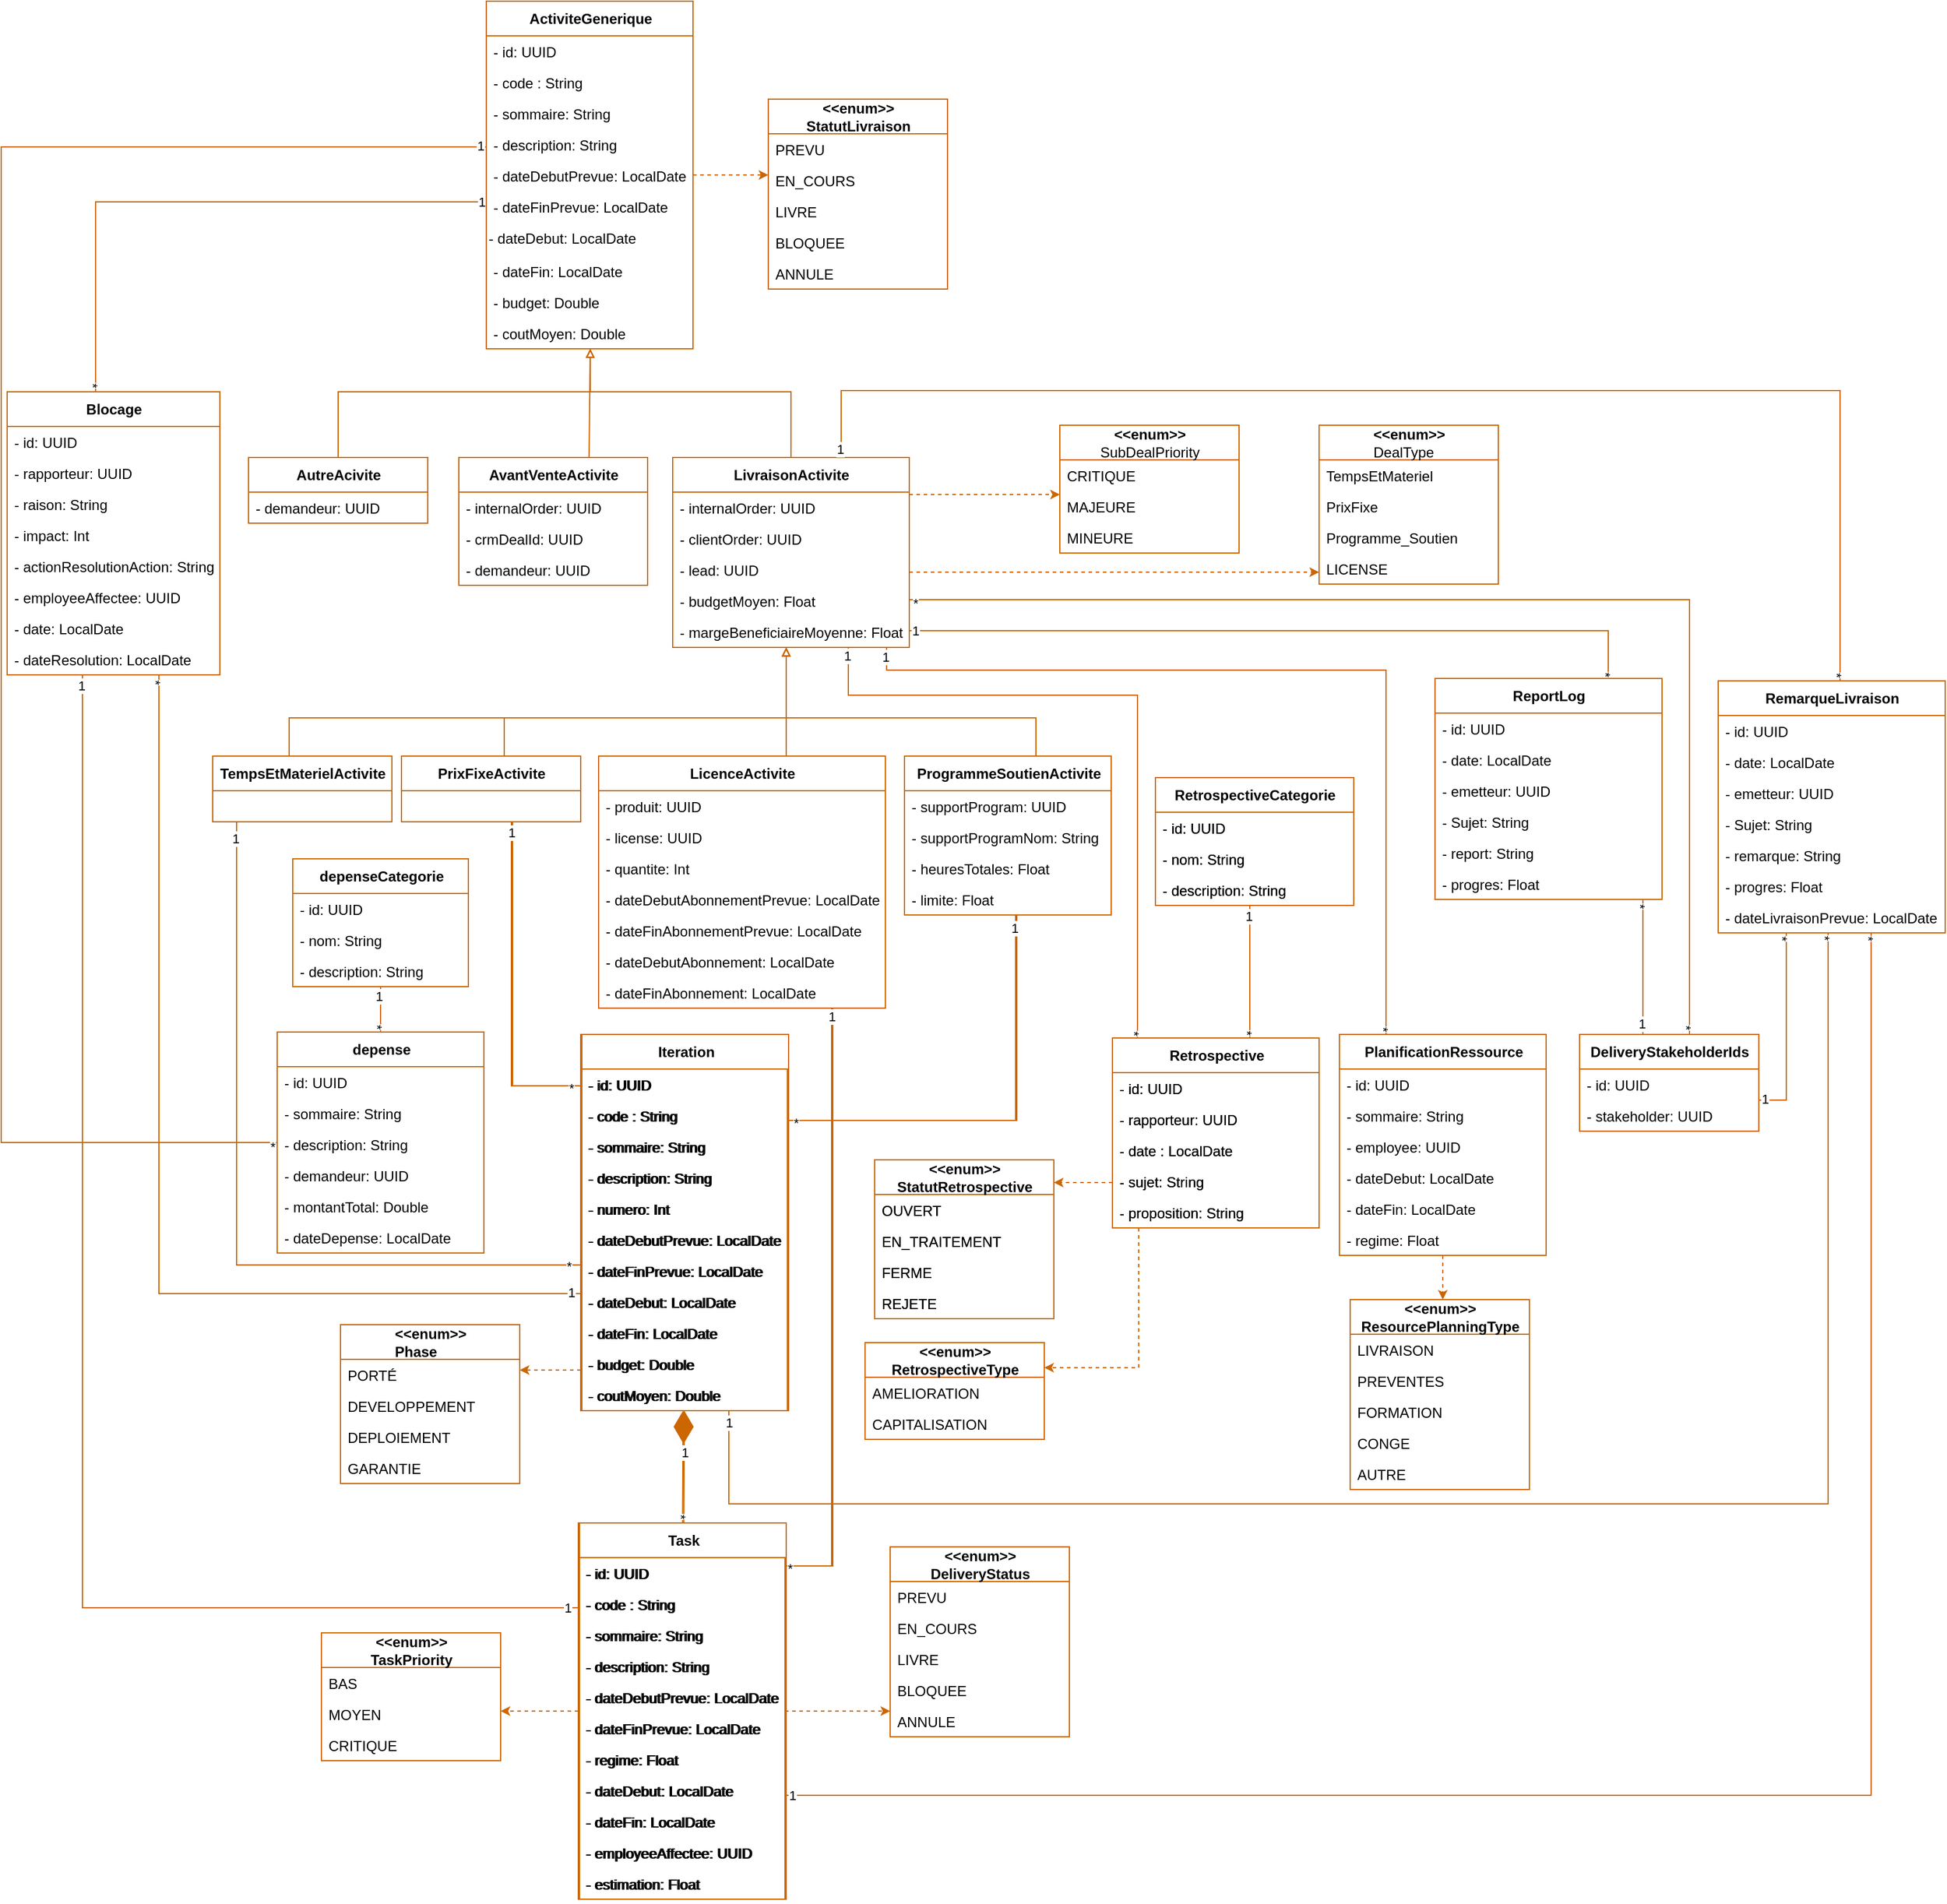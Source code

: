 <mxfile version="20.2.5" type="github" pages="3">
  <diagram id="JnQ2pK3HgWxiNNboWXtN" name="Page-1">
    <mxGraphModel dx="3163" dy="1197" grid="0" gridSize="10" guides="1" tooltips="1" connect="1" arrows="1" fold="1" page="1" pageScale="1" pageWidth="827" pageHeight="1169" math="0" shadow="0">
      <root>
        <mxCell id="0" />
        <mxCell id="1" parent="0" />
        <mxCell id="UleaZShrQOYpo76QVXWy-228" style="edgeStyle=orthogonalEdgeStyle;rounded=0;orthogonalLoop=1;jettySize=auto;html=1;startArrow=none;startFill=0;endArrow=none;endFill=0;startSize=5;endSize=5;strokeColor=#CC6600;" parent="1" source="UleaZShrQOYpo76QVXWy-231" target="UleaZShrQOYpo76QVXWy-440" edge="1">
          <mxGeometry relative="1" as="geometry">
            <mxPoint x="-688" y="1078" as="targetPoint" />
            <Array as="points">
              <mxPoint x="-744" y="204" />
            </Array>
          </mxGeometry>
        </mxCell>
        <mxCell id="UleaZShrQOYpo76QVXWy-229" value="1" style="edgeLabel;html=1;align=center;verticalAlign=middle;resizable=0;points=[];" parent="UleaZShrQOYpo76QVXWy-228" vertex="1" connectable="0">
          <mxGeometry x="-0.981" relative="1" as="geometry">
            <mxPoint as="offset" />
          </mxGeometry>
        </mxCell>
        <mxCell id="UleaZShrQOYpo76QVXWy-230" value="*" style="edgeLabel;html=1;align=center;verticalAlign=middle;resizable=0;points=[];rotation=90;" parent="UleaZShrQOYpo76QVXWy-228" vertex="1" connectable="0">
          <mxGeometry x="0.987" y="-2" relative="1" as="geometry">
            <mxPoint y="-3" as="offset" />
          </mxGeometry>
        </mxCell>
        <mxCell id="UleaZShrQOYpo76QVXWy-231" value="&lt;b&gt;ActiviteGenerique&lt;/b&gt;" style="swimlane;fontStyle=0;align=center;verticalAlign=middle;childLayout=stackLayout;horizontal=1;startSize=29;horizontalStack=0;resizeParent=1;resizeParentMax=0;resizeLast=0;collapsible=0;marginBottom=0;html=1;fontSize=12;labelPosition=center;verticalLabelPosition=middle;container=0;strokeColor=#CC6600;swimlaneLine=1;rounded=0;shadow=0;glass=0;sketch=0;perimeterSpacing=0;" parent="1" vertex="1">
          <mxGeometry x="-417" y="36" width="173" height="291" as="geometry" />
        </mxCell>
        <mxCell id="UleaZShrQOYpo76QVXWy-232" value="- id: UUID" style="text;strokeColor=none;fillColor=none;align=left;verticalAlign=top;spacingLeft=4;spacingRight=4;overflow=hidden;rotatable=0;points=[[0,0.5],[1,0.5]];portConstraint=eastwest;container=0;fontStyle=0" parent="UleaZShrQOYpo76QVXWy-231" vertex="1">
          <mxGeometry y="29" width="173" height="26" as="geometry" />
        </mxCell>
        <mxCell id="UleaZShrQOYpo76QVXWy-233" value="- code : String" style="text;strokeColor=none;fillColor=none;align=left;verticalAlign=top;spacingLeft=4;spacingRight=4;overflow=hidden;rotatable=0;points=[[0,0.5],[1,0.5]];portConstraint=eastwest;container=0;fontStyle=0" parent="UleaZShrQOYpo76QVXWy-231" vertex="1">
          <mxGeometry y="55" width="173" height="26" as="geometry" />
        </mxCell>
        <mxCell id="UleaZShrQOYpo76QVXWy-234" value="- sommaire: String" style="text;strokeColor=none;fillColor=none;align=left;verticalAlign=top;spacingLeft=4;spacingRight=4;overflow=hidden;rotatable=0;points=[[0,0.5],[1,0.5]];portConstraint=eastwest;container=0;fontStyle=0" parent="UleaZShrQOYpo76QVXWy-231" vertex="1">
          <mxGeometry y="81" width="173" height="26" as="geometry" />
        </mxCell>
        <mxCell id="UleaZShrQOYpo76QVXWy-235" value="- description: String" style="text;strokeColor=none;fillColor=none;align=left;verticalAlign=top;spacingLeft=4;spacingRight=4;overflow=hidden;rotatable=0;points=[[0,0.5],[1,0.5]];portConstraint=eastwest;container=0;fontStyle=0" parent="UleaZShrQOYpo76QVXWy-231" vertex="1">
          <mxGeometry y="107" width="173" height="26" as="geometry" />
        </mxCell>
        <mxCell id="UleaZShrQOYpo76QVXWy-236" value="- dateDebutPrevue: LocalDate" style="text;strokeColor=none;fillColor=none;align=left;verticalAlign=top;spacingLeft=4;spacingRight=4;overflow=hidden;rotatable=0;points=[[0,0.5],[1,0.5]];portConstraint=eastwest;container=0;fontStyle=0" parent="UleaZShrQOYpo76QVXWy-231" vertex="1">
          <mxGeometry y="133" width="173" height="26" as="geometry" />
        </mxCell>
        <mxCell id="UleaZShrQOYpo76QVXWy-237" value="- dateFinPrevue: LocalDate" style="text;strokeColor=none;fillColor=none;align=left;verticalAlign=top;spacingLeft=4;spacingRight=4;overflow=hidden;rotatable=0;points=[[0,0.5],[1,0.5]];portConstraint=eastwest;container=0;fontStyle=0" parent="UleaZShrQOYpo76QVXWy-231" vertex="1">
          <mxGeometry y="159" width="173" height="26" as="geometry" />
        </mxCell>
        <mxCell id="UleaZShrQOYpo76QVXWy-238" value="&lt;span style=&quot;&quot;&gt;- dateDebut: LocalDate&lt;/span&gt;" style="text;whiteSpace=wrap;html=1;" parent="UleaZShrQOYpo76QVXWy-231" vertex="1">
          <mxGeometry y="185" width="173" height="28" as="geometry" />
        </mxCell>
        <mxCell id="UleaZShrQOYpo76QVXWy-239" value="- dateFin: LocalDate" style="text;strokeColor=none;fillColor=none;align=left;verticalAlign=top;spacingLeft=4;spacingRight=4;overflow=hidden;rotatable=0;points=[[0,0.5],[1,0.5]];portConstraint=eastwest;container=0;fontStyle=0" parent="UleaZShrQOYpo76QVXWy-231" vertex="1">
          <mxGeometry y="213" width="173" height="26" as="geometry" />
        </mxCell>
        <mxCell id="UleaZShrQOYpo76QVXWy-240" value="- budget: Double" style="text;strokeColor=none;fillColor=none;align=left;verticalAlign=top;spacingLeft=4;spacingRight=4;overflow=hidden;rotatable=0;points=[[0,0.5],[1,0.5]];portConstraint=eastwest;container=0;fontStyle=0" parent="UleaZShrQOYpo76QVXWy-231" vertex="1">
          <mxGeometry y="239" width="173" height="26" as="geometry" />
        </mxCell>
        <mxCell id="UleaZShrQOYpo76QVXWy-241" value="- coutMoyen: Double" style="text;strokeColor=none;fillColor=none;align=left;verticalAlign=top;spacingLeft=4;spacingRight=4;overflow=hidden;rotatable=0;points=[[0,0.5],[1,0.5]];portConstraint=eastwest;container=0;fontStyle=0" parent="UleaZShrQOYpo76QVXWy-231" vertex="1">
          <mxGeometry y="265" width="173" height="26" as="geometry" />
        </mxCell>
        <mxCell id="UleaZShrQOYpo76QVXWy-242" value="&lt;b&gt;&amp;lt;&amp;lt;enum&amp;gt;&amp;gt;&lt;/b&gt;&lt;br&gt;&lt;div style=&quot;text-align: left&quot;&gt;&lt;b&gt;StatutLivraison&lt;/b&gt;&lt;br&gt;&lt;/div&gt;" style="swimlane;fontStyle=0;align=center;verticalAlign=middle;childLayout=stackLayout;horizontal=1;startSize=29;horizontalStack=0;resizeParent=1;resizeParentMax=0;resizeLast=0;collapsible=0;marginBottom=0;html=1;fontSize=12;labelPosition=center;verticalLabelPosition=middle;container=0;swimlaneLine=1;rounded=0;sketch=0;glass=0;strokeColor=#CC6600;" parent="1" vertex="1">
          <mxGeometry x="-181" y="118" width="150" height="159" as="geometry" />
        </mxCell>
        <mxCell id="UleaZShrQOYpo76QVXWy-243" value="PREVU" style="text;strokeColor=none;fillColor=none;align=left;verticalAlign=top;spacingLeft=4;spacingRight=4;overflow=hidden;rotatable=0;points=[[0,0.5],[1,0.5]];portConstraint=eastwest;container=0;fontStyle=0" parent="UleaZShrQOYpo76QVXWy-242" vertex="1">
          <mxGeometry y="29" width="150" height="26" as="geometry" />
        </mxCell>
        <mxCell id="UleaZShrQOYpo76QVXWy-244" value="EN_COURS" style="text;strokeColor=none;fillColor=none;align=left;verticalAlign=top;spacingLeft=4;spacingRight=4;overflow=hidden;rotatable=0;points=[[0,0.5],[1,0.5]];portConstraint=eastwest;container=0;fontStyle=0" parent="UleaZShrQOYpo76QVXWy-242" vertex="1">
          <mxGeometry y="55" width="150" height="26" as="geometry" />
        </mxCell>
        <mxCell id="UleaZShrQOYpo76QVXWy-245" value="LIVRE" style="text;strokeColor=none;fillColor=none;align=left;verticalAlign=top;spacingLeft=4;spacingRight=4;overflow=hidden;rotatable=0;points=[[0,0.5],[1,0.5]];portConstraint=eastwest;container=0;fontStyle=0" parent="UleaZShrQOYpo76QVXWy-242" vertex="1">
          <mxGeometry y="81" width="150" height="26" as="geometry" />
        </mxCell>
        <mxCell id="UleaZShrQOYpo76QVXWy-246" value="BLOQUEE" style="text;strokeColor=none;fillColor=none;align=left;verticalAlign=top;spacingLeft=4;spacingRight=4;overflow=hidden;rotatable=0;points=[[0,0.5],[1,0.5]];portConstraint=eastwest;container=0;fontStyle=0" parent="UleaZShrQOYpo76QVXWy-242" vertex="1">
          <mxGeometry y="107" width="150" height="26" as="geometry" />
        </mxCell>
        <mxCell id="UleaZShrQOYpo76QVXWy-247" value="ANNULE" style="text;strokeColor=none;fillColor=none;align=left;verticalAlign=top;spacingLeft=4;spacingRight=4;overflow=hidden;rotatable=0;points=[[0,0.5],[1,0.5]];portConstraint=eastwest;container=0;fontStyle=0" parent="UleaZShrQOYpo76QVXWy-242" vertex="1">
          <mxGeometry y="133" width="150" height="26" as="geometry" />
        </mxCell>
        <mxCell id="UleaZShrQOYpo76QVXWy-248" style="edgeStyle=orthogonalEdgeStyle;rounded=0;orthogonalLoop=1;jettySize=auto;html=1;endSize=5;startSize=5;dashed=1;strokeColor=#CC6600;" parent="1" source="UleaZShrQOYpo76QVXWy-231" target="UleaZShrQOYpo76QVXWy-242" edge="1">
          <mxGeometry relative="1" as="geometry">
            <Array as="points">
              <mxPoint x="-110" y="123" />
              <mxPoint x="-110" y="123" />
            </Array>
          </mxGeometry>
        </mxCell>
        <mxCell id="UleaZShrQOYpo76QVXWy-249" value="&lt;b&gt;&amp;lt;&amp;lt;enum&amp;gt;&amp;gt;&lt;/b&gt;&lt;br&gt;&lt;div style=&quot;text-align: left&quot;&gt;&lt;b&gt;Phase&lt;/b&gt;&lt;br&gt;&lt;/div&gt;" style="swimlane;fontStyle=0;align=center;verticalAlign=middle;childLayout=stackLayout;horizontal=1;startSize=29;horizontalStack=0;resizeParent=1;resizeParentMax=0;resizeLast=0;collapsible=0;marginBottom=0;html=1;fontSize=12;labelPosition=center;verticalLabelPosition=middle;container=0;swimlaneLine=1;rounded=0;sketch=0;glass=0;strokeColor=#CC6600;" parent="1" vertex="1">
          <mxGeometry x="-539" y="1144" width="150" height="133" as="geometry" />
        </mxCell>
        <mxCell id="UleaZShrQOYpo76QVXWy-250" value="PORTÉ" style="text;strokeColor=none;fillColor=none;align=left;verticalAlign=top;spacingLeft=4;spacingRight=4;overflow=hidden;rotatable=0;points=[[0,0.5],[1,0.5]];portConstraint=eastwest;container=0;fontStyle=0" parent="UleaZShrQOYpo76QVXWy-249" vertex="1">
          <mxGeometry y="29" width="150" height="26" as="geometry" />
        </mxCell>
        <mxCell id="UleaZShrQOYpo76QVXWy-251" value="DEVELOPPEMENT" style="text;strokeColor=none;fillColor=none;align=left;verticalAlign=top;spacingLeft=4;spacingRight=4;overflow=hidden;rotatable=0;points=[[0,0.5],[1,0.5]];portConstraint=eastwest;container=0;fontStyle=0" parent="UleaZShrQOYpo76QVXWy-249" vertex="1">
          <mxGeometry y="55" width="150" height="26" as="geometry" />
        </mxCell>
        <mxCell id="UleaZShrQOYpo76QVXWy-252" value="DEPLOIEMENT" style="text;strokeColor=none;fillColor=none;align=left;verticalAlign=top;spacingLeft=4;spacingRight=4;overflow=hidden;rotatable=0;points=[[0,0.5],[1,0.5]];portConstraint=eastwest;container=0;fontStyle=0" parent="UleaZShrQOYpo76QVXWy-249" vertex="1">
          <mxGeometry y="81" width="150" height="26" as="geometry" />
        </mxCell>
        <mxCell id="UleaZShrQOYpo76QVXWy-253" value="GARANTIE" style="text;strokeColor=none;fillColor=none;align=left;verticalAlign=top;spacingLeft=4;spacingRight=4;overflow=hidden;rotatable=0;points=[[0,0.5],[1,0.5]];portConstraint=eastwest;container=0;fontStyle=0" parent="UleaZShrQOYpo76QVXWy-249" vertex="1">
          <mxGeometry y="107" width="150" height="26" as="geometry" />
        </mxCell>
        <mxCell id="UleaZShrQOYpo76QVXWy-254" style="edgeStyle=orthogonalEdgeStyle;rounded=0;orthogonalLoop=1;jettySize=auto;html=1;startSize=5;endSize=5;endArrow=block;endFill=0;strokeColor=#CC6600;" parent="1" source="UleaZShrQOYpo76QVXWy-255" target="UleaZShrQOYpo76QVXWy-231" edge="1">
          <mxGeometry relative="1" as="geometry">
            <Array as="points">
              <mxPoint x="-541" y="363" />
              <mxPoint x="-330" y="363" />
            </Array>
            <mxPoint x="-438.993" y="431" as="sourcePoint" />
            <mxPoint x="-242.0" y="327.0" as="targetPoint" />
          </mxGeometry>
        </mxCell>
        <mxCell id="UleaZShrQOYpo76QVXWy-255" value="&lt;b style=&quot;text-align: left;&quot;&gt;AutreAcivite&lt;/b&gt;" style="swimlane;fontStyle=0;align=center;verticalAlign=middle;childLayout=stackLayout;horizontal=1;startSize=29;horizontalStack=0;resizeParent=1;resizeParentMax=0;resizeLast=0;collapsible=0;marginBottom=0;html=1;fontSize=12;labelPosition=center;verticalLabelPosition=middle;container=0;swimlaneLine=1;rounded=0;sketch=0;glass=0;strokeColor=#CC6600;" parent="1" vertex="1">
          <mxGeometry x="-616" y="418" width="150" height="55" as="geometry" />
        </mxCell>
        <mxCell id="UleaZShrQOYpo76QVXWy-256" value="- demandeur: UUID" style="text;strokeColor=none;fillColor=none;align=left;verticalAlign=top;spacingLeft=4;spacingRight=4;overflow=hidden;rotatable=0;points=[[0,0.5],[1,0.5]];portConstraint=eastwest;container=0;fontStyle=0" parent="UleaZShrQOYpo76QVXWy-255" vertex="1">
          <mxGeometry y="29" width="150" height="26" as="geometry" />
        </mxCell>
        <mxCell id="UleaZShrQOYpo76QVXWy-257" style="edgeStyle=orthogonalEdgeStyle;rounded=0;orthogonalLoop=1;jettySize=auto;html=1;endArrow=block;endFill=0;startSize=5;endSize=5;strokeColor=#CC6600;" parent="1" source="UleaZShrQOYpo76QVXWy-258" target="UleaZShrQOYpo76QVXWy-231" edge="1">
          <mxGeometry relative="1" as="geometry">
            <Array as="points">
              <mxPoint x="-162" y="363" />
              <mxPoint x="-330" y="363" />
            </Array>
          </mxGeometry>
        </mxCell>
        <mxCell id="UleaZShrQOYpo76QVXWy-258" value="LivraisonActivite" style="swimlane;fontStyle=1;align=center;verticalAlign=middle;childLayout=stackLayout;horizontal=1;startSize=29;horizontalStack=0;resizeParent=1;resizeParentMax=0;resizeLast=0;collapsible=0;marginBottom=0;html=1;fontSize=12;labelPosition=center;verticalLabelPosition=middle;container=0;swimlaneLine=1;rounded=0;sketch=0;glass=0;strokeColor=#CC6600;" parent="1" vertex="1">
          <mxGeometry x="-261" y="418" width="198" height="159" as="geometry" />
        </mxCell>
        <mxCell id="UleaZShrQOYpo76QVXWy-259" value="- internalOrder: UUID" style="text;strokeColor=none;fillColor=none;align=left;verticalAlign=top;spacingLeft=4;spacingRight=4;overflow=hidden;rotatable=0;points=[[0,0.5],[1,0.5]];portConstraint=eastwest;container=0;fontStyle=0" parent="UleaZShrQOYpo76QVXWy-258" vertex="1">
          <mxGeometry y="29" width="198" height="26" as="geometry" />
        </mxCell>
        <mxCell id="UleaZShrQOYpo76QVXWy-260" value="- clientOrder: UUID" style="text;strokeColor=none;fillColor=none;align=left;verticalAlign=top;spacingLeft=4;spacingRight=4;overflow=hidden;rotatable=0;points=[[0,0.5],[1,0.5]];portConstraint=eastwest;container=0;fontStyle=0" parent="UleaZShrQOYpo76QVXWy-258" vertex="1">
          <mxGeometry y="55" width="198" height="26" as="geometry" />
        </mxCell>
        <mxCell id="UleaZShrQOYpo76QVXWy-261" value="- lead: UUID" style="text;strokeColor=none;fillColor=none;align=left;verticalAlign=top;spacingLeft=4;spacingRight=4;overflow=hidden;rotatable=0;points=[[0,0.5],[1,0.5]];portConstraint=eastwest;container=0;fontStyle=0" parent="UleaZShrQOYpo76QVXWy-258" vertex="1">
          <mxGeometry y="81" width="198" height="26" as="geometry" />
        </mxCell>
        <mxCell id="UleaZShrQOYpo76QVXWy-262" value="- budgetMoyen: Float" style="text;strokeColor=none;fillColor=none;align=left;verticalAlign=top;spacingLeft=4;spacingRight=4;overflow=hidden;rotatable=0;points=[[0,0.5],[1,0.5]];portConstraint=eastwest;container=0;fontStyle=0" parent="UleaZShrQOYpo76QVXWy-258" vertex="1">
          <mxGeometry y="107" width="198" height="26" as="geometry" />
        </mxCell>
        <mxCell id="UleaZShrQOYpo76QVXWy-263" value="- margeBeneficiaireMoyenne: Float" style="text;strokeColor=none;fillColor=none;align=left;verticalAlign=top;spacingLeft=4;spacingRight=4;overflow=hidden;rotatable=0;points=[[0,0.5],[1,0.5]];portConstraint=eastwest;container=0;fontStyle=0" parent="UleaZShrQOYpo76QVXWy-258" vertex="1">
          <mxGeometry y="133" width="198" height="26" as="geometry" />
        </mxCell>
        <mxCell id="UleaZShrQOYpo76QVXWy-264" style="rounded=0;orthogonalLoop=1;jettySize=auto;html=1;endArrow=block;endFill=0;startSize=5;endSize=5;strokeColor=#CC6600;" parent="1" edge="1">
          <mxGeometry relative="1" as="geometry">
            <mxPoint x="-331" y="418" as="sourcePoint" />
            <mxPoint x="-330" y="327" as="targetPoint" />
          </mxGeometry>
        </mxCell>
        <mxCell id="UleaZShrQOYpo76QVXWy-265" value="&lt;b&gt;AvantVente&lt;/b&gt;&lt;b&gt;Activite&lt;/b&gt;" style="swimlane;fontStyle=1;align=center;verticalAlign=middle;childLayout=stackLayout;horizontal=1;startSize=29;horizontalStack=0;resizeParent=1;resizeParentMax=0;resizeLast=0;collapsible=0;marginBottom=0;html=1;fontSize=12;labelPosition=center;verticalLabelPosition=middle;container=0;swimlaneLine=1;rounded=0;sketch=0;glass=0;strokeColor=#CC6600;" parent="1" vertex="1">
          <mxGeometry x="-440" y="418" width="158" height="107" as="geometry" />
        </mxCell>
        <mxCell id="UleaZShrQOYpo76QVXWy-266" value="- internalOrder: UUID" style="text;strokeColor=none;fillColor=none;align=left;verticalAlign=top;spacingLeft=4;spacingRight=4;overflow=hidden;rotatable=0;points=[[0,0.5],[1,0.5]];portConstraint=eastwest;container=0;fontStyle=0" parent="UleaZShrQOYpo76QVXWy-265" vertex="1">
          <mxGeometry y="29" width="158" height="26" as="geometry" />
        </mxCell>
        <mxCell id="UleaZShrQOYpo76QVXWy-267" value="- crmDealId: UUID" style="text;strokeColor=none;fillColor=none;align=left;verticalAlign=top;spacingLeft=4;spacingRight=4;overflow=hidden;rotatable=0;points=[[0,0.5],[1,0.5]];portConstraint=eastwest;container=0;fontStyle=0" parent="UleaZShrQOYpo76QVXWy-265" vertex="1">
          <mxGeometry y="55" width="158" height="26" as="geometry" />
        </mxCell>
        <mxCell id="UleaZShrQOYpo76QVXWy-268" value="- demandeur: UUID" style="text;strokeColor=none;fillColor=none;align=left;verticalAlign=top;spacingLeft=4;spacingRight=4;overflow=hidden;rotatable=0;points=[[0,0.5],[1,0.5]];portConstraint=eastwest;container=0;fontStyle=0" parent="UleaZShrQOYpo76QVXWy-265" vertex="1">
          <mxGeometry y="81" width="158" height="26" as="geometry" />
        </mxCell>
        <mxCell id="UleaZShrQOYpo76QVXWy-270" style="edgeStyle=orthogonalEdgeStyle;rounded=0;orthogonalLoop=1;jettySize=auto;html=1;endArrow=block;endFill=0;startSize=5;endSize=5;strokeColor=#CC6600;" parent="1" source="UleaZShrQOYpo76QVXWy-274" target="UleaZShrQOYpo76QVXWy-258" edge="1">
          <mxGeometry relative="1" as="geometry">
            <Array as="points">
              <mxPoint x="-402" y="636" />
              <mxPoint x="-166" y="636" />
            </Array>
            <mxPoint x="-402" y="668" as="sourcePoint" />
            <mxPoint x="-166" y="577.0" as="targetPoint" />
          </mxGeometry>
        </mxCell>
        <mxCell id="UleaZShrQOYpo76QVXWy-271" value="" style="edgeStyle=orthogonalEdgeStyle;rounded=0;orthogonalLoop=1;jettySize=auto;html=1;endArrow=none;endFill=0;startSize=5;endSize=5;strokeColor=#CC6600;" parent="1" source="UleaZShrQOYpo76QVXWy-279" target="UleaZShrQOYpo76QVXWy-298" edge="1">
          <mxGeometry relative="1" as="geometry">
            <mxPoint x="-680" y="790" as="targetPoint" />
            <Array as="points">
              <mxPoint x="-626" y="1094" />
            </Array>
          </mxGeometry>
        </mxCell>
        <mxCell id="UleaZShrQOYpo76QVXWy-272" value="1" style="edgeLabel;html=1;align=center;verticalAlign=middle;resizable=0;points=[];" parent="UleaZShrQOYpo76QVXWy-271" vertex="1" connectable="0">
          <mxGeometry x="-0.944" y="-1" relative="1" as="geometry">
            <mxPoint y="-5" as="offset" />
          </mxGeometry>
        </mxCell>
        <mxCell id="UleaZShrQOYpo76QVXWy-273" value="*" style="edgeLabel;html=1;align=center;verticalAlign=middle;resizable=0;points=[];" parent="UleaZShrQOYpo76QVXWy-271" vertex="1" connectable="0">
          <mxGeometry x="0.931" relative="1" as="geometry">
            <mxPoint x="12" y="1" as="offset" />
          </mxGeometry>
        </mxCell>
        <mxCell id="UleaZShrQOYpo76QVXWy-274" value="&lt;b&gt;PrixFixe&lt;/b&gt;&lt;b&gt;Activite&lt;/b&gt;" style="swimlane;fontStyle=1;align=center;verticalAlign=middle;childLayout=stackLayout;horizontal=1;startSize=29;horizontalStack=0;resizeParent=1;resizeParentMax=0;resizeLast=0;collapsible=0;marginBottom=0;html=1;fontSize=12;labelPosition=center;verticalLabelPosition=middle;container=0;swimlaneLine=1;rounded=0;sketch=0;glass=0;strokeColor=#CC6600;" parent="1" vertex="1">
          <mxGeometry x="-488" y="668" width="150" height="55" as="geometry" />
        </mxCell>
        <mxCell id="UleaZShrQOYpo76QVXWy-275" style="edgeStyle=orthogonalEdgeStyle;rounded=0;orthogonalLoop=1;jettySize=auto;html=1;endArrow=block;endFill=0;startSize=5;endSize=5;strokeColor=#CC6600;" parent="1" source="UleaZShrQOYpo76QVXWy-279" target="UleaZShrQOYpo76QVXWy-258" edge="1">
          <mxGeometry relative="1" as="geometry">
            <Array as="points">
              <mxPoint x="-582" y="636" />
              <mxPoint x="-166" y="636" />
            </Array>
            <mxPoint x="-582" y="668" as="sourcePoint" />
            <mxPoint x="-166" y="577.0" as="targetPoint" />
          </mxGeometry>
        </mxCell>
        <mxCell id="UleaZShrQOYpo76QVXWy-276" style="edgeStyle=orthogonalEdgeStyle;rounded=0;orthogonalLoop=1;jettySize=auto;html=1;endArrow=none;endFill=0;startSize=5;endSize=5;strokeColor=#CC6600;" parent="1" source="UleaZShrQOYpo76QVXWy-274" target="UleaZShrQOYpo76QVXWy-298" edge="1">
          <mxGeometry relative="1" as="geometry">
            <Array as="points">
              <mxPoint x="-396" y="944" />
            </Array>
          </mxGeometry>
        </mxCell>
        <mxCell id="UleaZShrQOYpo76QVXWy-277" value="*" style="edgeLabel;html=1;align=center;verticalAlign=middle;resizable=0;points=[];" parent="UleaZShrQOYpo76QVXWy-276" vertex="1" connectable="0">
          <mxGeometry x="0.927" y="-2" relative="1" as="geometry">
            <mxPoint x="1" as="offset" />
          </mxGeometry>
        </mxCell>
        <mxCell id="UleaZShrQOYpo76QVXWy-278" value="1" style="edgeLabel;html=1;align=center;verticalAlign=middle;resizable=0;points=[];" parent="UleaZShrQOYpo76QVXWy-276" vertex="1" connectable="0">
          <mxGeometry x="-0.924" y="1" relative="1" as="geometry">
            <mxPoint x="-2" y="-2" as="offset" />
          </mxGeometry>
        </mxCell>
        <mxCell id="UleaZShrQOYpo76QVXWy-279" value="&lt;b&gt;TempsEtMateriel&lt;/b&gt;&lt;b&gt;Activite&lt;/b&gt;" style="swimlane;fontStyle=1;align=center;verticalAlign=middle;childLayout=stackLayout;horizontal=1;startSize=29;horizontalStack=0;resizeParent=1;resizeParentMax=0;resizeLast=0;collapsible=0;marginBottom=0;html=1;fontSize=12;labelPosition=center;verticalLabelPosition=middle;container=0;swimlaneLine=1;rounded=0;sketch=0;glass=0;strokeColor=#CC6600;" parent="1" vertex="1">
          <mxGeometry x="-646" y="668" width="150" height="55" as="geometry" />
        </mxCell>
        <mxCell id="UleaZShrQOYpo76QVXWy-280" style="edgeStyle=orthogonalEdgeStyle;rounded=0;orthogonalLoop=1;jettySize=auto;html=1;endArrow=block;endFill=0;startSize=5;endSize=5;strokeColor=#CC6600;" parent="1" source="UleaZShrQOYpo76QVXWy-281" edge="1">
          <mxGeometry relative="1" as="geometry">
            <Array as="points">
              <mxPoint x="-166" y="646" />
              <mxPoint x="-166" y="646" />
            </Array>
            <mxPoint x="-166" y="665" as="sourcePoint" />
            <mxPoint x="-166" y="577.0" as="targetPoint" />
          </mxGeometry>
        </mxCell>
        <mxCell id="UleaZShrQOYpo76QVXWy-281" value="Licence&lt;b&gt;Activite&lt;/b&gt;" style="swimlane;fontStyle=1;align=center;verticalAlign=middle;childLayout=stackLayout;horizontal=1;startSize=29;horizontalStack=0;resizeParent=1;resizeParentMax=0;resizeLast=0;collapsible=0;marginBottom=0;html=1;fontSize=12;labelPosition=center;verticalLabelPosition=middle;container=0;swimlaneLine=1;rounded=0;sketch=0;glass=0;strokeColor=#CC6600;" parent="1" vertex="1">
          <mxGeometry x="-323" y="668" width="240" height="211" as="geometry" />
        </mxCell>
        <mxCell id="UleaZShrQOYpo76QVXWy-282" value="- produit: UUID" style="text;strokeColor=none;fillColor=none;align=left;verticalAlign=top;spacingLeft=4;spacingRight=4;overflow=hidden;rotatable=0;points=[[0,0.5],[1,0.5]];portConstraint=eastwest;container=0;fontStyle=0" parent="UleaZShrQOYpo76QVXWy-281" vertex="1">
          <mxGeometry y="29" width="240" height="26" as="geometry" />
        </mxCell>
        <mxCell id="UleaZShrQOYpo76QVXWy-283" value="- license: UUID" style="text;strokeColor=none;fillColor=none;align=left;verticalAlign=top;spacingLeft=4;spacingRight=4;overflow=hidden;rotatable=0;points=[[0,0.5],[1,0.5]];portConstraint=eastwest;container=0;fontStyle=0" parent="UleaZShrQOYpo76QVXWy-281" vertex="1">
          <mxGeometry y="55" width="240" height="26" as="geometry" />
        </mxCell>
        <mxCell id="UleaZShrQOYpo76QVXWy-284" value="- quantite: Int" style="text;strokeColor=none;fillColor=none;align=left;verticalAlign=top;spacingLeft=4;spacingRight=4;overflow=hidden;rotatable=0;points=[[0,0.5],[1,0.5]];portConstraint=eastwest;container=0;fontStyle=0" parent="UleaZShrQOYpo76QVXWy-281" vertex="1">
          <mxGeometry y="81" width="240" height="26" as="geometry" />
        </mxCell>
        <mxCell id="UleaZShrQOYpo76QVXWy-285" value="- dateDebutAbonnementPrevue: LocalDate" style="text;strokeColor=none;fillColor=none;align=left;verticalAlign=top;spacingLeft=4;spacingRight=4;overflow=hidden;rotatable=0;points=[[0,0.5],[1,0.5]];portConstraint=eastwest;container=0;fontStyle=0" parent="UleaZShrQOYpo76QVXWy-281" vertex="1">
          <mxGeometry y="107" width="240" height="26" as="geometry" />
        </mxCell>
        <mxCell id="UleaZShrQOYpo76QVXWy-286" value="- dateFinAbonnementPrevue: LocalDate" style="text;strokeColor=none;fillColor=none;align=left;verticalAlign=top;spacingLeft=4;spacingRight=4;overflow=hidden;rotatable=0;points=[[0,0.5],[1,0.5]];portConstraint=eastwest;container=0;fontStyle=0" parent="UleaZShrQOYpo76QVXWy-281" vertex="1">
          <mxGeometry y="133" width="240" height="26" as="geometry" />
        </mxCell>
        <mxCell id="UleaZShrQOYpo76QVXWy-287" value="- dateDebutAbonnement: LocalDate" style="text;strokeColor=none;fillColor=none;align=left;verticalAlign=top;spacingLeft=4;spacingRight=4;overflow=hidden;rotatable=0;points=[[0,0.5],[1,0.5]];portConstraint=eastwest;container=0;fontStyle=0" parent="UleaZShrQOYpo76QVXWy-281" vertex="1">
          <mxGeometry y="159" width="240" height="26" as="geometry" />
        </mxCell>
        <mxCell id="UleaZShrQOYpo76QVXWy-288" value="- dateFinAbonnement: LocalDate" style="text;strokeColor=none;fillColor=none;align=left;verticalAlign=top;spacingLeft=4;spacingRight=4;overflow=hidden;rotatable=0;points=[[0,0.5],[1,0.5]];portConstraint=eastwest;container=0;fontStyle=0" parent="UleaZShrQOYpo76QVXWy-281" vertex="1">
          <mxGeometry y="185" width="240" height="26" as="geometry" />
        </mxCell>
        <mxCell id="UleaZShrQOYpo76QVXWy-289" style="edgeStyle=orthogonalEdgeStyle;rounded=0;orthogonalLoop=1;jettySize=auto;html=1;endArrow=block;endFill=0;startSize=5;endSize=5;strokeColor=#CC6600;" parent="1" source="UleaZShrQOYpo76QVXWy-293" target="UleaZShrQOYpo76QVXWy-258" edge="1">
          <mxGeometry relative="1" as="geometry">
            <Array as="points">
              <mxPoint x="43" y="636" />
              <mxPoint x="-166" y="636" />
            </Array>
            <mxPoint x="43" y="667" as="sourcePoint" />
            <mxPoint x="-165.992" y="577" as="targetPoint" />
          </mxGeometry>
        </mxCell>
        <mxCell id="UleaZShrQOYpo76QVXWy-290" style="edgeStyle=orthogonalEdgeStyle;rounded=0;orthogonalLoop=1;jettySize=auto;html=1;endArrow=none;endFill=0;startSize=5;endSize=5;strokeColor=#CC6600;" parent="1" source="UleaZShrQOYpo76QVXWy-293" target="UleaZShrQOYpo76QVXWy-298" edge="1">
          <mxGeometry relative="1" as="geometry">
            <Array as="points">
              <mxPoint x="26" y="973" />
            </Array>
          </mxGeometry>
        </mxCell>
        <mxCell id="UleaZShrQOYpo76QVXWy-291" value="1" style="edgeLabel;html=1;align=center;verticalAlign=middle;resizable=0;points=[];" parent="UleaZShrQOYpo76QVXWy-290" vertex="1" connectable="0">
          <mxGeometry x="-0.972" y="2" relative="1" as="geometry">
            <mxPoint x="-4" y="6" as="offset" />
          </mxGeometry>
        </mxCell>
        <mxCell id="UleaZShrQOYpo76QVXWy-292" value="*" style="edgeLabel;html=1;align=center;verticalAlign=middle;resizable=0;points=[];" parent="UleaZShrQOYpo76QVXWy-290" vertex="1" connectable="0">
          <mxGeometry x="0.986" y="-1" relative="1" as="geometry">
            <mxPoint x="3" y="3" as="offset" />
          </mxGeometry>
        </mxCell>
        <mxCell id="UleaZShrQOYpo76QVXWy-293" value="&lt;b&gt;ProgrammeSoutien&lt;/b&gt;&lt;b&gt;Activite&lt;/b&gt;" style="swimlane;fontStyle=1;align=center;verticalAlign=middle;childLayout=stackLayout;horizontal=1;startSize=29;horizontalStack=0;resizeParent=1;resizeParentMax=0;resizeLast=0;collapsible=0;marginBottom=0;html=1;fontSize=12;labelPosition=center;verticalLabelPosition=middle;container=0;swimlaneLine=1;rounded=0;sketch=0;glass=0;strokeColor=#CC6600;" parent="1" vertex="1">
          <mxGeometry x="-67" y="668" width="173" height="133" as="geometry" />
        </mxCell>
        <mxCell id="UleaZShrQOYpo76QVXWy-294" value="- supportProgram: UUID" style="text;strokeColor=none;fillColor=none;align=left;verticalAlign=top;spacingLeft=4;spacingRight=4;overflow=hidden;rotatable=0;points=[[0,0.5],[1,0.5]];portConstraint=eastwest;container=0;fontStyle=0" parent="UleaZShrQOYpo76QVXWy-293" vertex="1">
          <mxGeometry y="29" width="173" height="26" as="geometry" />
        </mxCell>
        <mxCell id="UleaZShrQOYpo76QVXWy-295" value="- supportProgramNom: String" style="text;strokeColor=none;fillColor=none;align=left;verticalAlign=top;spacingLeft=4;spacingRight=4;overflow=hidden;rotatable=0;points=[[0,0.5],[1,0.5]];portConstraint=eastwest;container=0;fontStyle=0" parent="UleaZShrQOYpo76QVXWy-293" vertex="1">
          <mxGeometry y="55" width="173" height="26" as="geometry" />
        </mxCell>
        <mxCell id="UleaZShrQOYpo76QVXWy-296" value="- heuresTotales: Float" style="text;strokeColor=none;fillColor=none;align=left;verticalAlign=top;spacingLeft=4;spacingRight=4;overflow=hidden;rotatable=0;points=[[0,0.5],[1,0.5]];portConstraint=eastwest;container=0;fontStyle=0" parent="UleaZShrQOYpo76QVXWy-293" vertex="1">
          <mxGeometry y="81" width="173" height="26" as="geometry" />
        </mxCell>
        <mxCell id="UleaZShrQOYpo76QVXWy-297" value="- limite: Float" style="text;strokeColor=none;fillColor=none;align=left;verticalAlign=top;spacingLeft=4;spacingRight=4;overflow=hidden;rotatable=0;points=[[0,0.5],[1,0.5]];portConstraint=eastwest;container=0;fontStyle=0" parent="UleaZShrQOYpo76QVXWy-293" vertex="1">
          <mxGeometry y="107" width="173" height="26" as="geometry" />
        </mxCell>
        <mxCell id="UleaZShrQOYpo76QVXWy-298" value="&lt;b&gt;Iteration&lt;/b&gt;" style="swimlane;fontStyle=0;align=center;verticalAlign=middle;childLayout=stackLayout;horizontal=1;startSize=29;horizontalStack=0;resizeParent=1;resizeParentMax=0;resizeLast=0;collapsible=0;marginBottom=0;html=1;fontSize=12;labelPosition=center;verticalLabelPosition=middle;container=0;strokeColor=#CC6600;swimlaneLine=1;rounded=0;shadow=0;glass=0;sketch=0;perimeterSpacing=0;" parent="1" vertex="1">
          <mxGeometry x="-338" y="901" width="173" height="315" as="geometry" />
        </mxCell>
        <mxCell id="UleaZShrQOYpo76QVXWy-299" value="- id: UUID" style="text;strokeColor=none;fillColor=none;align=left;verticalAlign=top;spacingLeft=4;spacingRight=4;overflow=hidden;rotatable=0;points=[[0,0.5],[1,0.5]];portConstraint=eastwest;container=0;fontStyle=0" parent="UleaZShrQOYpo76QVXWy-298" vertex="1">
          <mxGeometry y="29" width="173" height="26" as="geometry" />
        </mxCell>
        <mxCell id="UleaZShrQOYpo76QVXWy-300" value="- code : String" style="text;strokeColor=none;fillColor=none;align=left;verticalAlign=top;spacingLeft=4;spacingRight=4;overflow=hidden;rotatable=0;points=[[0,0.5],[1,0.5]];portConstraint=eastwest;container=0;fontStyle=0" parent="UleaZShrQOYpo76QVXWy-298" vertex="1">
          <mxGeometry y="55" width="173" height="26" as="geometry" />
        </mxCell>
        <mxCell id="UleaZShrQOYpo76QVXWy-301" value="- sommaire: String" style="text;strokeColor=none;fillColor=none;align=left;verticalAlign=top;spacingLeft=4;spacingRight=4;overflow=hidden;rotatable=0;points=[[0,0.5],[1,0.5]];portConstraint=eastwest;container=0;fontStyle=0" parent="UleaZShrQOYpo76QVXWy-298" vertex="1">
          <mxGeometry y="81" width="173" height="26" as="geometry" />
        </mxCell>
        <mxCell id="UleaZShrQOYpo76QVXWy-302" value="- description: String" style="text;strokeColor=none;fillColor=none;align=left;verticalAlign=top;spacingLeft=4;spacingRight=4;overflow=hidden;rotatable=0;points=[[0,0.5],[1,0.5]];portConstraint=eastwest;container=0;fontStyle=0" parent="UleaZShrQOYpo76QVXWy-298" vertex="1">
          <mxGeometry y="107" width="173" height="26" as="geometry" />
        </mxCell>
        <mxCell id="UleaZShrQOYpo76QVXWy-303" value="- numero: Int" style="text;strokeColor=none;fillColor=none;align=left;verticalAlign=top;spacingLeft=4;spacingRight=4;overflow=hidden;rotatable=0;points=[[0,0.5],[1,0.5]];portConstraint=eastwest;container=0;fontStyle=0" parent="UleaZShrQOYpo76QVXWy-298" vertex="1">
          <mxGeometry y="133" width="173" height="26" as="geometry" />
        </mxCell>
        <mxCell id="UleaZShrQOYpo76QVXWy-304" value="- dateDebutPrevue: LocalDate" style="text;strokeColor=none;fillColor=none;align=left;verticalAlign=top;spacingLeft=4;spacingRight=4;overflow=hidden;rotatable=0;points=[[0,0.5],[1,0.5]];portConstraint=eastwest;container=0;fontStyle=0" parent="UleaZShrQOYpo76QVXWy-298" vertex="1">
          <mxGeometry y="159" width="173" height="26" as="geometry" />
        </mxCell>
        <mxCell id="UleaZShrQOYpo76QVXWy-305" value="- dateFinPrevue: LocalDate" style="text;strokeColor=none;fillColor=none;align=left;verticalAlign=top;spacingLeft=4;spacingRight=4;overflow=hidden;rotatable=0;points=[[0,0.5],[1,0.5]];portConstraint=eastwest;container=0;fontStyle=0" parent="UleaZShrQOYpo76QVXWy-298" vertex="1">
          <mxGeometry y="185" width="173" height="26" as="geometry" />
        </mxCell>
        <mxCell id="UleaZShrQOYpo76QVXWy-306" value="- dateDebut: LocalDate" style="text;strokeColor=none;fillColor=none;align=left;verticalAlign=top;spacingLeft=4;spacingRight=4;overflow=hidden;rotatable=0;points=[[0,0.5],[1,0.5]];portConstraint=eastwest;container=0;fontStyle=0" parent="UleaZShrQOYpo76QVXWy-298" vertex="1">
          <mxGeometry y="211" width="173" height="26" as="geometry" />
        </mxCell>
        <mxCell id="UleaZShrQOYpo76QVXWy-307" value="- dateFin: LocalDate" style="text;strokeColor=none;fillColor=none;align=left;verticalAlign=top;spacingLeft=4;spacingRight=4;overflow=hidden;rotatable=0;points=[[0,0.5],[1,0.5]];portConstraint=eastwest;container=0;fontStyle=0" parent="UleaZShrQOYpo76QVXWy-298" vertex="1">
          <mxGeometry y="237" width="173" height="26" as="geometry" />
        </mxCell>
        <mxCell id="UleaZShrQOYpo76QVXWy-308" value="- budget: Double" style="text;strokeColor=none;fillColor=none;align=left;verticalAlign=top;spacingLeft=4;spacingRight=4;overflow=hidden;rotatable=0;points=[[0,0.5],[1,0.5]];portConstraint=eastwest;container=0;fontStyle=0" parent="UleaZShrQOYpo76QVXWy-298" vertex="1">
          <mxGeometry y="263" width="173" height="26" as="geometry" />
        </mxCell>
        <mxCell id="UleaZShrQOYpo76QVXWy-309" value="- coutMoyen: Double" style="text;strokeColor=none;fillColor=none;align=left;verticalAlign=top;spacingLeft=4;spacingRight=4;overflow=hidden;rotatable=0;points=[[0,0.5],[1,0.5]];portConstraint=eastwest;container=0;fontStyle=0" parent="UleaZShrQOYpo76QVXWy-298" vertex="1">
          <mxGeometry y="289" width="173" height="26" as="geometry" />
        </mxCell>
        <mxCell id="UleaZShrQOYpo76QVXWy-312" style="edgeStyle=orthogonalEdgeStyle;rounded=0;orthogonalLoop=1;jettySize=auto;html=1;dashed=1;endArrow=classic;endFill=1;startSize=5;endSize=5;strokeColor=#CC6600;" parent="1" source="UleaZShrQOYpo76QVXWy-319" target="UleaZShrQOYpo76QVXWy-330" edge="1">
          <mxGeometry relative="1" as="geometry">
            <Array as="points">
              <mxPoint x="71" y="1025" />
              <mxPoint x="71" y="1025" />
            </Array>
          </mxGeometry>
        </mxCell>
        <mxCell id="UleaZShrQOYpo76QVXWy-313" style="edgeStyle=orthogonalEdgeStyle;rounded=0;orthogonalLoop=1;jettySize=auto;html=1;endArrow=none;endFill=0;startSize=5;endSize=5;strokeColor=#CC6600;" parent="1" source="UleaZShrQOYpo76QVXWy-319" target="UleaZShrQOYpo76QVXWy-258" edge="1">
          <mxGeometry relative="1" as="geometry">
            <Array as="points">
              <mxPoint x="128" y="617" />
              <mxPoint x="-114" y="617" />
            </Array>
            <mxPoint x="239.0" y="909" as="sourcePoint" />
            <mxPoint x="-196" y="573" as="targetPoint" />
          </mxGeometry>
        </mxCell>
        <mxCell id="UleaZShrQOYpo76QVXWy-314" value="*" style="edgeLabel;html=1;align=center;verticalAlign=middle;resizable=0;points=[];rotation=90;" parent="UleaZShrQOYpo76QVXWy-313" vertex="1" connectable="0">
          <mxGeometry x="-0.96" y="1" relative="1" as="geometry">
            <mxPoint x="-1" y="7" as="offset" />
          </mxGeometry>
        </mxCell>
        <mxCell id="UleaZShrQOYpo76QVXWy-315" value="1" style="edgeLabel;html=1;align=center;verticalAlign=middle;resizable=0;points=[];" parent="UleaZShrQOYpo76QVXWy-313" vertex="1" connectable="0">
          <mxGeometry x="0.913" y="-1" relative="1" as="geometry">
            <mxPoint x="-2" y="-18" as="offset" />
          </mxGeometry>
        </mxCell>
        <mxCell id="UleaZShrQOYpo76QVXWy-316" style="edgeStyle=orthogonalEdgeStyle;rounded=0;orthogonalLoop=1;jettySize=auto;html=1;endArrow=none;endFill=0;startSize=5;endSize=5;strokeColor=#CC6600;" parent="1" source="UleaZShrQOYpo76QVXWy-319" target="UleaZShrQOYpo76QVXWy-431" edge="1">
          <mxGeometry relative="1" as="geometry">
            <Array as="points">
              <mxPoint x="222" y="839" />
              <mxPoint x="222" y="839" />
            </Array>
          </mxGeometry>
        </mxCell>
        <mxCell id="UleaZShrQOYpo76QVXWy-317" value="*" style="edgeLabel;html=1;align=center;verticalAlign=middle;resizable=0;points=[];rotation=90;" parent="UleaZShrQOYpo76QVXWy-316" vertex="1" connectable="0">
          <mxGeometry x="-0.709" relative="1" as="geometry">
            <mxPoint x="-2" y="11" as="offset" />
          </mxGeometry>
        </mxCell>
        <mxCell id="UleaZShrQOYpo76QVXWy-318" value="1" style="edgeLabel;html=1;align=center;verticalAlign=middle;resizable=0;points=[];" parent="UleaZShrQOYpo76QVXWy-316" vertex="1" connectable="0">
          <mxGeometry x="0.747" y="1" relative="1" as="geometry">
            <mxPoint y="-5" as="offset" />
          </mxGeometry>
        </mxCell>
        <mxCell id="UleaZShrQOYpo76QVXWy-319" value="Retrospective" style="swimlane;fontStyle=1;align=center;verticalAlign=middle;childLayout=stackLayout;horizontal=1;startSize=29;horizontalStack=0;resizeParent=1;resizeParentMax=0;resizeLast=0;collapsible=0;marginBottom=0;html=1;fontSize=12;labelPosition=center;verticalLabelPosition=middle;container=0;swimlaneLine=1;rounded=0;sketch=0;glass=0;strokeColor=#CC6600;" parent="1" vertex="1">
          <mxGeometry x="107" y="904" width="173" height="159" as="geometry" />
        </mxCell>
        <mxCell id="UleaZShrQOYpo76QVXWy-320" value="- id: UUID" style="text;strokeColor=none;fillColor=none;align=left;verticalAlign=top;spacingLeft=4;spacingRight=4;overflow=hidden;rotatable=0;points=[[0,0.5],[1,0.5]];portConstraint=eastwest;container=0;fontStyle=0" parent="UleaZShrQOYpo76QVXWy-319" vertex="1">
          <mxGeometry y="29" width="173" height="26" as="geometry" />
        </mxCell>
        <mxCell id="UleaZShrQOYpo76QVXWy-321" value="- rapporteur: UUID" style="text;strokeColor=none;fillColor=none;align=left;verticalAlign=top;spacingLeft=4;spacingRight=4;overflow=hidden;rotatable=0;points=[[0,0.5],[1,0.5]];portConstraint=eastwest;container=0;fontStyle=0" parent="UleaZShrQOYpo76QVXWy-319" vertex="1">
          <mxGeometry y="55" width="173" height="26" as="geometry" />
        </mxCell>
        <mxCell id="UleaZShrQOYpo76QVXWy-322" value="- date : LocalDate" style="text;strokeColor=none;fillColor=none;align=left;verticalAlign=top;spacingLeft=4;spacingRight=4;overflow=hidden;rotatable=0;points=[[0,0.5],[1,0.5]];portConstraint=eastwest;container=0;fontStyle=0" parent="UleaZShrQOYpo76QVXWy-319" vertex="1">
          <mxGeometry y="81" width="173" height="26" as="geometry" />
        </mxCell>
        <mxCell id="UleaZShrQOYpo76QVXWy-323" value="- sujet: String" style="text;strokeColor=none;fillColor=none;align=left;verticalAlign=top;spacingLeft=4;spacingRight=4;overflow=hidden;rotatable=0;points=[[0,0.5],[1,0.5]];portConstraint=eastwest;container=0;fontStyle=0" parent="UleaZShrQOYpo76QVXWy-319" vertex="1">
          <mxGeometry y="107" width="173" height="26" as="geometry" />
        </mxCell>
        <mxCell id="UleaZShrQOYpo76QVXWy-324" value="- proposition: String" style="text;strokeColor=none;fillColor=none;align=left;verticalAlign=top;spacingLeft=4;spacingRight=4;overflow=hidden;rotatable=0;points=[[0,0.5],[1,0.5]];portConstraint=eastwest;container=0;fontStyle=0" parent="UleaZShrQOYpo76QVXWy-319" vertex="1">
          <mxGeometry y="133" width="173" height="26" as="geometry" />
        </mxCell>
        <mxCell id="UleaZShrQOYpo76QVXWy-326" value="&lt;b&gt;&amp;lt;&amp;lt;enum&amp;gt;&amp;gt;&lt;/b&gt;&lt;br&gt;&lt;div style=&quot;text-align: left&quot;&gt;&lt;b&gt;RetrospectiveType&lt;/b&gt;&lt;br&gt;&lt;/div&gt;" style="swimlane;fontStyle=0;align=center;verticalAlign=middle;childLayout=stackLayout;horizontal=1;startSize=29;horizontalStack=0;resizeParent=1;resizeParentMax=0;resizeLast=0;collapsible=0;marginBottom=0;html=1;fontSize=12;labelPosition=center;verticalLabelPosition=middle;container=0;swimlaneLine=1;rounded=0;sketch=0;glass=0;strokeColor=#CC6600;" parent="1" vertex="1">
          <mxGeometry x="-100" y="1159" width="150" height="81" as="geometry" />
        </mxCell>
        <mxCell id="UleaZShrQOYpo76QVXWy-327" value="AMELIORATION" style="text;strokeColor=none;fillColor=none;align=left;verticalAlign=top;spacingLeft=4;spacingRight=4;overflow=hidden;rotatable=0;points=[[0,0.5],[1,0.5]];portConstraint=eastwest;container=0;fontStyle=0" parent="UleaZShrQOYpo76QVXWy-326" vertex="1">
          <mxGeometry y="29" width="150" height="26" as="geometry" />
        </mxCell>
        <mxCell id="UleaZShrQOYpo76QVXWy-328" value="CAPITALISATION" style="text;strokeColor=none;fillColor=none;align=left;verticalAlign=top;spacingLeft=4;spacingRight=4;overflow=hidden;rotatable=0;points=[[0,0.5],[1,0.5]];portConstraint=eastwest;container=0;fontStyle=0" parent="UleaZShrQOYpo76QVXWy-326" vertex="1">
          <mxGeometry y="55" width="150" height="26" as="geometry" />
        </mxCell>
        <mxCell id="UleaZShrQOYpo76QVXWy-329" style="edgeStyle=orthogonalEdgeStyle;rounded=0;orthogonalLoop=1;jettySize=auto;html=1;endArrow=classic;endFill=1;startSize=5;endSize=5;dashed=1;strokeColor=#CC6600;" parent="1" source="UleaZShrQOYpo76QVXWy-319" target="UleaZShrQOYpo76QVXWy-326" edge="1">
          <mxGeometry relative="1" as="geometry">
            <Array as="points">
              <mxPoint x="129" y="1180" />
            </Array>
          </mxGeometry>
        </mxCell>
        <mxCell id="UleaZShrQOYpo76QVXWy-330" value="&lt;b&gt;&amp;lt;&amp;lt;enum&amp;gt;&amp;gt;&lt;/b&gt;&lt;br&gt;&lt;b style=&quot;text-align: left;&quot;&gt;Statut&lt;/b&gt;&lt;b style=&quot;text-align: left; background-color: initial;&quot;&gt;Retrospective&lt;/b&gt;&lt;b style=&quot;text-align: left;&quot;&gt;&lt;br&gt;&lt;/b&gt;" style="swimlane;fontStyle=0;align=center;verticalAlign=middle;childLayout=stackLayout;horizontal=1;startSize=29;horizontalStack=0;resizeParent=1;resizeParentMax=0;resizeLast=0;collapsible=0;marginBottom=0;html=1;fontSize=12;labelPosition=center;verticalLabelPosition=middle;container=0;swimlaneLine=1;rounded=0;sketch=0;glass=0;strokeColor=#CC6600;" parent="1" vertex="1">
          <mxGeometry x="-92" y="1006" width="150" height="133" as="geometry" />
        </mxCell>
        <mxCell id="UleaZShrQOYpo76QVXWy-331" value="OUVERT" style="text;strokeColor=none;fillColor=none;align=left;verticalAlign=top;spacingLeft=4;spacingRight=4;overflow=hidden;rotatable=0;points=[[0,0.5],[1,0.5]];portConstraint=eastwest;container=0;fontStyle=0" parent="UleaZShrQOYpo76QVXWy-330" vertex="1">
          <mxGeometry y="29" width="150" height="26" as="geometry" />
        </mxCell>
        <mxCell id="UleaZShrQOYpo76QVXWy-332" value="EN_TRAITEMENT" style="text;strokeColor=none;fillColor=none;align=left;verticalAlign=top;spacingLeft=4;spacingRight=4;overflow=hidden;rotatable=0;points=[[0,0.5],[1,0.5]];portConstraint=eastwest;container=0;fontStyle=0" parent="UleaZShrQOYpo76QVXWy-330" vertex="1">
          <mxGeometry y="55" width="150" height="26" as="geometry" />
        </mxCell>
        <mxCell id="UleaZShrQOYpo76QVXWy-333" value="FERME" style="text;strokeColor=none;fillColor=none;align=left;verticalAlign=top;spacingLeft=4;spacingRight=4;overflow=hidden;rotatable=0;points=[[0,0.5],[1,0.5]];portConstraint=eastwest;container=0;fontStyle=0" parent="UleaZShrQOYpo76QVXWy-330" vertex="1">
          <mxGeometry y="81" width="150" height="26" as="geometry" />
        </mxCell>
        <mxCell id="UleaZShrQOYpo76QVXWy-334" value="REJETE" style="text;strokeColor=none;fillColor=none;align=left;verticalAlign=top;spacingLeft=4;spacingRight=4;overflow=hidden;rotatable=0;points=[[0,0.5],[1,0.5]];portConstraint=eastwest;container=0;fontStyle=0" parent="UleaZShrQOYpo76QVXWy-330" vertex="1">
          <mxGeometry y="107" width="150" height="26" as="geometry" />
        </mxCell>
        <mxCell id="UleaZShrQOYpo76QVXWy-335" style="edgeStyle=orthogonalEdgeStyle;rounded=0;orthogonalLoop=1;jettySize=auto;html=1;endArrow=none;endFill=0;startSize=5;endSize=5;strokeColor=#CC6600;" parent="1" source="UleaZShrQOYpo76QVXWy-339" target="UleaZShrQOYpo76QVXWy-258" edge="1">
          <mxGeometry relative="1" as="geometry">
            <Array as="points">
              <mxPoint x="336" y="596" />
              <mxPoint x="-82" y="596" />
            </Array>
            <mxPoint x="459.493" y="899" as="sourcePoint" />
            <mxPoint x="-184" y="567" as="targetPoint" />
          </mxGeometry>
        </mxCell>
        <mxCell id="UleaZShrQOYpo76QVXWy-336" value="*" style="edgeLabel;html=1;align=center;verticalAlign=middle;resizable=0;points=[];rotation=90;" parent="UleaZShrQOYpo76QVXWy-335" vertex="1" connectable="0">
          <mxGeometry x="-0.981" y="1" relative="1" as="geometry">
            <mxPoint x="-1" y="2" as="offset" />
          </mxGeometry>
        </mxCell>
        <mxCell id="UleaZShrQOYpo76QVXWy-337" value="1" style="edgeLabel;html=1;align=center;verticalAlign=middle;resizable=0;points=[];" parent="UleaZShrQOYpo76QVXWy-335" vertex="1" connectable="0">
          <mxGeometry x="0.979" y="1" relative="1" as="geometry">
            <mxPoint as="offset" />
          </mxGeometry>
        </mxCell>
        <mxCell id="UleaZShrQOYpo76QVXWy-338" style="edgeStyle=orthogonalEdgeStyle;rounded=0;orthogonalLoop=1;jettySize=auto;html=1;endArrow=classic;endFill=1;startSize=5;endSize=5;dashed=1;strokeColor=#CC6600;" parent="1" source="UleaZShrQOYpo76QVXWy-339" target="UleaZShrQOYpo76QVXWy-347" edge="1">
          <mxGeometry relative="1" as="geometry">
            <mxPoint x="469" y="1224" as="targetPoint" />
            <Array as="points">
              <mxPoint x="375" y="1166" />
            </Array>
          </mxGeometry>
        </mxCell>
        <mxCell id="UleaZShrQOYpo76QVXWy-339" value="PlanificationRessource" style="swimlane;fontStyle=1;align=center;verticalAlign=middle;childLayout=stackLayout;horizontal=1;startSize=29;horizontalStack=0;resizeParent=1;resizeParentMax=0;resizeLast=0;collapsible=0;marginBottom=0;html=1;fontSize=12;labelPosition=center;verticalLabelPosition=middle;container=0;swimlaneLine=1;rounded=0;sketch=0;glass=0;strokeColor=#CC6600;" parent="1" vertex="1">
          <mxGeometry x="297" y="901" width="173" height="185" as="geometry" />
        </mxCell>
        <mxCell id="UleaZShrQOYpo76QVXWy-340" value="- id: UUID" style="text;strokeColor=none;fillColor=none;align=left;verticalAlign=top;spacingLeft=4;spacingRight=4;overflow=hidden;rotatable=0;points=[[0,0.5],[1,0.5]];portConstraint=eastwest;container=0;fontStyle=0" parent="UleaZShrQOYpo76QVXWy-339" vertex="1">
          <mxGeometry y="29" width="173" height="26" as="geometry" />
        </mxCell>
        <mxCell id="UleaZShrQOYpo76QVXWy-341" value="- sommaire: String" style="text;strokeColor=none;fillColor=none;align=left;verticalAlign=top;spacingLeft=4;spacingRight=4;overflow=hidden;rotatable=0;points=[[0,0.5],[1,0.5]];portConstraint=eastwest;container=0;fontStyle=0" parent="UleaZShrQOYpo76QVXWy-339" vertex="1">
          <mxGeometry y="55" width="173" height="26" as="geometry" />
        </mxCell>
        <mxCell id="UleaZShrQOYpo76QVXWy-342" value="- employee: UUID" style="text;strokeColor=none;fillColor=none;align=left;verticalAlign=top;spacingLeft=4;spacingRight=4;overflow=hidden;rotatable=0;points=[[0,0.5],[1,0.5]];portConstraint=eastwest;container=0;fontStyle=0" parent="UleaZShrQOYpo76QVXWy-339" vertex="1">
          <mxGeometry y="81" width="173" height="26" as="geometry" />
        </mxCell>
        <mxCell id="UleaZShrQOYpo76QVXWy-343" value="- dateDebut: LocalDate" style="text;strokeColor=none;fillColor=none;align=left;verticalAlign=top;spacingLeft=4;spacingRight=4;overflow=hidden;rotatable=0;points=[[0,0.5],[1,0.5]];portConstraint=eastwest;container=0;fontStyle=0" parent="UleaZShrQOYpo76QVXWy-339" vertex="1">
          <mxGeometry y="107" width="173" height="26" as="geometry" />
        </mxCell>
        <mxCell id="UleaZShrQOYpo76QVXWy-344" value="- dateFin: LocalDate" style="text;strokeColor=none;fillColor=none;align=left;verticalAlign=top;spacingLeft=4;spacingRight=4;overflow=hidden;rotatable=0;points=[[0,0.5],[1,0.5]];portConstraint=eastwest;container=0;fontStyle=0" parent="UleaZShrQOYpo76QVXWy-339" vertex="1">
          <mxGeometry y="133" width="173" height="26" as="geometry" />
        </mxCell>
        <mxCell id="UleaZShrQOYpo76QVXWy-345" value="- regime: Float" style="text;strokeColor=none;fillColor=none;align=left;verticalAlign=top;spacingLeft=4;spacingRight=4;overflow=hidden;rotatable=0;points=[[0,0.5],[1,0.5]];portConstraint=eastwest;container=0;fontStyle=0" parent="UleaZShrQOYpo76QVXWy-339" vertex="1">
          <mxGeometry y="159" width="173" height="26" as="geometry" />
        </mxCell>
        <mxCell id="UleaZShrQOYpo76QVXWy-347" value="&lt;b&gt;&amp;lt;&amp;lt;enum&amp;gt;&amp;gt;&lt;/b&gt;&lt;br&gt;&lt;div style=&quot;text-align: left&quot;&gt;&lt;b&gt;ResourcePlanningType&lt;/b&gt;&lt;br&gt;&lt;/div&gt;" style="swimlane;fontStyle=0;align=center;verticalAlign=middle;childLayout=stackLayout;horizontal=1;startSize=29;horizontalStack=0;resizeParent=1;resizeParentMax=0;resizeLast=0;collapsible=0;marginBottom=0;html=1;fontSize=12;labelPosition=center;verticalLabelPosition=middle;container=0;swimlaneLine=1;rounded=0;sketch=0;glass=0;strokeColor=#CC6600;" parent="1" vertex="1">
          <mxGeometry x="306" y="1123" width="150" height="159" as="geometry" />
        </mxCell>
        <mxCell id="UleaZShrQOYpo76QVXWy-348" value="LIVRAISON" style="text;strokeColor=none;fillColor=none;align=left;verticalAlign=top;spacingLeft=4;spacingRight=4;overflow=hidden;rotatable=0;points=[[0,0.5],[1,0.5]];portConstraint=eastwest;container=0;fontStyle=0" parent="UleaZShrQOYpo76QVXWy-347" vertex="1">
          <mxGeometry y="29" width="150" height="26" as="geometry" />
        </mxCell>
        <mxCell id="UleaZShrQOYpo76QVXWy-349" value="PREVENTES" style="text;strokeColor=none;fillColor=none;align=left;verticalAlign=top;spacingLeft=4;spacingRight=4;overflow=hidden;rotatable=0;points=[[0,0.5],[1,0.5]];portConstraint=eastwest;container=0;fontStyle=0" parent="UleaZShrQOYpo76QVXWy-347" vertex="1">
          <mxGeometry y="55" width="150" height="26" as="geometry" />
        </mxCell>
        <mxCell id="UleaZShrQOYpo76QVXWy-350" value="FORMATION" style="text;strokeColor=none;fillColor=none;align=left;verticalAlign=top;spacingLeft=4;spacingRight=4;overflow=hidden;rotatable=0;points=[[0,0.5],[1,0.5]];portConstraint=eastwest;container=0;fontStyle=0" parent="UleaZShrQOYpo76QVXWy-347" vertex="1">
          <mxGeometry y="81" width="150" height="26" as="geometry" />
        </mxCell>
        <mxCell id="UleaZShrQOYpo76QVXWy-351" value="CONGE" style="text;strokeColor=none;fillColor=none;align=left;verticalAlign=top;spacingLeft=4;spacingRight=4;overflow=hidden;rotatable=0;points=[[0,0.5],[1,0.5]];portConstraint=eastwest;container=0;fontStyle=0" parent="UleaZShrQOYpo76QVXWy-347" vertex="1">
          <mxGeometry y="107" width="150" height="26" as="geometry" />
        </mxCell>
        <mxCell id="UleaZShrQOYpo76QVXWy-352" value="AUTRE" style="text;strokeColor=none;fillColor=none;align=left;verticalAlign=top;spacingLeft=4;spacingRight=4;overflow=hidden;rotatable=0;points=[[0,0.5],[1,0.5]];portConstraint=eastwest;container=0;fontStyle=0" parent="UleaZShrQOYpo76QVXWy-347" vertex="1">
          <mxGeometry y="133" width="150" height="26" as="geometry" />
        </mxCell>
        <mxCell id="UleaZShrQOYpo76QVXWy-353" style="edgeStyle=orthogonalEdgeStyle;rounded=0;orthogonalLoop=1;jettySize=auto;html=1;dashed=1;endArrow=classic;endFill=1;startSize=5;endSize=5;strokeColor=#CC6600;" parent="1" source="UleaZShrQOYpo76QVXWy-298" target="UleaZShrQOYpo76QVXWy-249" edge="1">
          <mxGeometry relative="1" as="geometry">
            <Array as="points">
              <mxPoint x="-356" y="1182" />
              <mxPoint x="-356" y="1182" />
            </Array>
          </mxGeometry>
        </mxCell>
        <mxCell id="UleaZShrQOYpo76QVXWy-354" value="&lt;b&gt;&amp;lt;&amp;lt;enum&amp;gt;&amp;gt;&lt;/b&gt;&lt;br&gt;&lt;div style=&quot;text-align: left&quot;&gt;DealType&lt;br&gt;&lt;/div&gt;" style="swimlane;fontStyle=0;align=center;verticalAlign=middle;childLayout=stackLayout;horizontal=1;startSize=29;horizontalStack=0;resizeParent=1;resizeParentMax=0;resizeLast=0;collapsible=0;marginBottom=0;html=1;fontSize=12;labelPosition=center;verticalLabelPosition=middle;container=0;swimlaneLine=1;rounded=0;sketch=0;glass=0;strokeColor=#CC6600;" parent="1" vertex="1">
          <mxGeometry x="280" y="391" width="150" height="133" as="geometry" />
        </mxCell>
        <mxCell id="UleaZShrQOYpo76QVXWy-355" value="TempsEtMateriel" style="text;strokeColor=none;fillColor=none;align=left;verticalAlign=top;spacingLeft=4;spacingRight=4;overflow=hidden;rotatable=0;points=[[0,0.5],[1,0.5]];portConstraint=eastwest;container=0;fontStyle=0" parent="UleaZShrQOYpo76QVXWy-354" vertex="1">
          <mxGeometry y="29" width="150" height="26" as="geometry" />
        </mxCell>
        <mxCell id="UleaZShrQOYpo76QVXWy-356" value="PrixFixe" style="text;strokeColor=none;fillColor=none;align=left;verticalAlign=top;spacingLeft=4;spacingRight=4;overflow=hidden;rotatable=0;points=[[0,0.5],[1,0.5]];portConstraint=eastwest;container=0;fontStyle=0" parent="UleaZShrQOYpo76QVXWy-354" vertex="1">
          <mxGeometry y="55" width="150" height="26" as="geometry" />
        </mxCell>
        <mxCell id="UleaZShrQOYpo76QVXWy-357" value="Programme_Soutien" style="text;strokeColor=none;fillColor=none;align=left;verticalAlign=top;spacingLeft=4;spacingRight=4;overflow=hidden;rotatable=0;points=[[0,0.5],[1,0.5]];portConstraint=eastwest;container=0;fontStyle=0" parent="UleaZShrQOYpo76QVXWy-354" vertex="1">
          <mxGeometry y="81" width="150" height="26" as="geometry" />
        </mxCell>
        <mxCell id="UleaZShrQOYpo76QVXWy-358" value="LICENSE" style="text;strokeColor=none;fillColor=none;align=left;verticalAlign=top;spacingLeft=4;spacingRight=4;overflow=hidden;rotatable=0;points=[[0,0.5],[1,0.5]];portConstraint=eastwest;container=0;fontStyle=0" parent="UleaZShrQOYpo76QVXWy-354" vertex="1">
          <mxGeometry y="107" width="150" height="26" as="geometry" />
        </mxCell>
        <mxCell id="UleaZShrQOYpo76QVXWy-359" style="edgeStyle=orthogonalEdgeStyle;rounded=0;orthogonalLoop=1;jettySize=auto;html=1;dashed=1;endArrow=classic;endFill=1;startSize=5;endSize=5;strokeColor=#CC6600;" parent="1" source="UleaZShrQOYpo76QVXWy-258" target="UleaZShrQOYpo76QVXWy-354" edge="1">
          <mxGeometry relative="1" as="geometry">
            <Array as="points">
              <mxPoint x="195" y="514" />
              <mxPoint x="195" y="514" />
            </Array>
          </mxGeometry>
        </mxCell>
        <mxCell id="UleaZShrQOYpo76QVXWy-360" style="edgeStyle=orthogonalEdgeStyle;rounded=0;orthogonalLoop=1;jettySize=auto;html=1;endArrow=none;endFill=0;startSize=5;endSize=5;strokeColor=#CC6600;" parent="1" source="UleaZShrQOYpo76QVXWy-366" target="UleaZShrQOYpo76QVXWy-281" edge="1">
          <mxGeometry relative="1" as="geometry">
            <Array as="points">
              <mxPoint x="-128" y="1346" />
            </Array>
          </mxGeometry>
        </mxCell>
        <mxCell id="UleaZShrQOYpo76QVXWy-361" value="*" style="edgeLabel;html=1;align=center;verticalAlign=middle;resizable=0;points=[];" parent="UleaZShrQOYpo76QVXWy-360" vertex="1" connectable="0">
          <mxGeometry x="-0.951" y="1" relative="1" as="geometry">
            <mxPoint x="-10" y="3" as="offset" />
          </mxGeometry>
        </mxCell>
        <mxCell id="UleaZShrQOYpo76QVXWy-362" value="1" style="edgeLabel;html=1;align=center;verticalAlign=middle;resizable=0;points=[];" parent="UleaZShrQOYpo76QVXWy-360" vertex="1" connectable="0">
          <mxGeometry x="0.973" relative="1" as="geometry">
            <mxPoint x="-1" as="offset" />
          </mxGeometry>
        </mxCell>
        <mxCell id="UleaZShrQOYpo76QVXWy-363" style="edgeStyle=orthogonalEdgeStyle;rounded=0;orthogonalLoop=1;jettySize=auto;html=1;startArrow=none;startFill=0;endArrow=none;endFill=0;startSize=5;endSize=5;strokeColor=#CC6600;" parent="1" source="UleaZShrQOYpo76QVXWy-366" target="UleaZShrQOYpo76QVXWy-440" edge="1">
          <mxGeometry relative="1" as="geometry">
            <Array as="points">
              <mxPoint x="-755" y="1381" />
            </Array>
          </mxGeometry>
        </mxCell>
        <mxCell id="UleaZShrQOYpo76QVXWy-364" value="1" style="edgeLabel;html=1;align=center;verticalAlign=middle;resizable=0;points=[];" parent="UleaZShrQOYpo76QVXWy-363" vertex="1" connectable="0">
          <mxGeometry x="-0.971" y="-2" relative="1" as="geometry">
            <mxPoint x="8" y="2" as="offset" />
          </mxGeometry>
        </mxCell>
        <mxCell id="UleaZShrQOYpo76QVXWy-365" value="1" style="edgeLabel;html=1;align=center;verticalAlign=middle;resizable=0;points=[];" parent="UleaZShrQOYpo76QVXWy-363" vertex="1" connectable="0">
          <mxGeometry x="0.971" relative="1" as="geometry">
            <mxPoint x="-1" y="-9" as="offset" />
          </mxGeometry>
        </mxCell>
        <mxCell id="UleaZShrQOYpo76QVXWy-366" value="&lt;b&gt;Task&lt;br&gt;&lt;/b&gt;" style="swimlane;fontStyle=0;align=center;verticalAlign=middle;childLayout=stackLayout;horizontal=1;startSize=29;horizontalStack=0;resizeParent=1;resizeParentMax=0;resizeLast=0;collapsible=0;marginBottom=0;html=1;fontSize=12;labelPosition=center;verticalLabelPosition=middle;container=0;strokeColor=#CC6600;swimlaneLine=1;rounded=0;shadow=0;glass=0;sketch=0;perimeterSpacing=0;" parent="1" vertex="1">
          <mxGeometry x="-340" y="1310" width="173" height="315" as="geometry" />
        </mxCell>
        <mxCell id="UleaZShrQOYpo76QVXWy-367" value="- id: UUID" style="text;strokeColor=none;fillColor=none;align=left;verticalAlign=top;spacingLeft=4;spacingRight=4;overflow=hidden;rotatable=0;points=[[0,0.5],[1,0.5]];portConstraint=eastwest;container=0;fontStyle=0" parent="UleaZShrQOYpo76QVXWy-366" vertex="1">
          <mxGeometry y="29" width="173" height="26" as="geometry" />
        </mxCell>
        <mxCell id="UleaZShrQOYpo76QVXWy-368" value="- code : String" style="text;strokeColor=none;fillColor=none;align=left;verticalAlign=top;spacingLeft=4;spacingRight=4;overflow=hidden;rotatable=0;points=[[0,0.5],[1,0.5]];portConstraint=eastwest;container=0;fontStyle=0" parent="UleaZShrQOYpo76QVXWy-366" vertex="1">
          <mxGeometry y="55" width="173" height="26" as="geometry" />
        </mxCell>
        <mxCell id="UleaZShrQOYpo76QVXWy-369" value="- sommaire: String" style="text;strokeColor=none;fillColor=none;align=left;verticalAlign=top;spacingLeft=4;spacingRight=4;overflow=hidden;rotatable=0;points=[[0,0.5],[1,0.5]];portConstraint=eastwest;container=0;fontStyle=0" parent="UleaZShrQOYpo76QVXWy-366" vertex="1">
          <mxGeometry y="81" width="173" height="26" as="geometry" />
        </mxCell>
        <mxCell id="UleaZShrQOYpo76QVXWy-370" value="- description: String" style="text;strokeColor=none;fillColor=none;align=left;verticalAlign=top;spacingLeft=4;spacingRight=4;overflow=hidden;rotatable=0;points=[[0,0.5],[1,0.5]];portConstraint=eastwest;container=0;fontStyle=0" parent="UleaZShrQOYpo76QVXWy-366" vertex="1">
          <mxGeometry y="107" width="173" height="26" as="geometry" />
        </mxCell>
        <mxCell id="UleaZShrQOYpo76QVXWy-457" value="- dateDebutPrevue: LocalDate" style="text;strokeColor=none;fillColor=none;align=left;verticalAlign=top;spacingLeft=4;spacingRight=4;overflow=hidden;rotatable=0;points=[[0,0.5],[1,0.5]];portConstraint=eastwest;container=0;fontStyle=0" parent="UleaZShrQOYpo76QVXWy-366" vertex="1">
          <mxGeometry y="133" width="173" height="26" as="geometry" />
        </mxCell>
        <mxCell id="UleaZShrQOYpo76QVXWy-371" value="- dateFinPrevue: LocalDate" style="text;strokeColor=none;fillColor=none;align=left;verticalAlign=top;spacingLeft=4;spacingRight=4;overflow=hidden;rotatable=0;points=[[0,0.5],[1,0.5]];portConstraint=eastwest;container=0;fontStyle=0" parent="UleaZShrQOYpo76QVXWy-366" vertex="1">
          <mxGeometry y="159" width="173" height="26" as="geometry" />
        </mxCell>
        <mxCell id="UleaZShrQOYpo76QVXWy-372" value="- regime: Float" style="text;strokeColor=none;fillColor=none;align=left;verticalAlign=top;spacingLeft=4;spacingRight=4;overflow=hidden;rotatable=0;points=[[0,0.5],[1,0.5]];portConstraint=eastwest;container=0;fontStyle=0" parent="UleaZShrQOYpo76QVXWy-366" vertex="1">
          <mxGeometry y="185" width="173" height="26" as="geometry" />
        </mxCell>
        <mxCell id="UleaZShrQOYpo76QVXWy-373" value="- dateDebut: LocalDate" style="text;strokeColor=none;fillColor=none;align=left;verticalAlign=top;spacingLeft=4;spacingRight=4;overflow=hidden;rotatable=0;points=[[0,0.5],[1,0.5]];portConstraint=eastwest;container=0;fontStyle=0" parent="UleaZShrQOYpo76QVXWy-366" vertex="1">
          <mxGeometry y="211" width="173" height="26" as="geometry" />
        </mxCell>
        <mxCell id="UleaZShrQOYpo76QVXWy-374" value="- dateFin: LocalDate" style="text;strokeColor=none;fillColor=none;align=left;verticalAlign=top;spacingLeft=4;spacingRight=4;overflow=hidden;rotatable=0;points=[[0,0.5],[1,0.5]];portConstraint=eastwest;container=0;fontStyle=0" parent="UleaZShrQOYpo76QVXWy-366" vertex="1">
          <mxGeometry y="237" width="173" height="26" as="geometry" />
        </mxCell>
        <mxCell id="UleaZShrQOYpo76QVXWy-375" value="- employeeAffectee: UUID" style="text;strokeColor=none;fillColor=none;align=left;verticalAlign=top;spacingLeft=4;spacingRight=4;overflow=hidden;rotatable=0;points=[[0,0.5],[1,0.5]];portConstraint=eastwest;container=0;fontStyle=0" parent="UleaZShrQOYpo76QVXWy-366" vertex="1">
          <mxGeometry y="263" width="173" height="26" as="geometry" />
        </mxCell>
        <mxCell id="UleaZShrQOYpo76QVXWy-376" value="- estimation: Float" style="text;strokeColor=none;fillColor=none;align=left;verticalAlign=top;spacingLeft=4;spacingRight=4;overflow=hidden;rotatable=0;points=[[0,0.5],[1,0.5]];portConstraint=eastwest;container=0;fontStyle=0" parent="UleaZShrQOYpo76QVXWy-366" vertex="1">
          <mxGeometry y="289" width="173" height="26" as="geometry" />
        </mxCell>
        <mxCell id="UleaZShrQOYpo76QVXWy-379" value="&lt;b&gt;&amp;lt;&amp;lt;enum&amp;gt;&amp;gt;&lt;/b&gt;&lt;br&gt;&lt;div style=&quot;text-align: left&quot;&gt;&lt;b&gt;TaskPriority&lt;/b&gt;&lt;br&gt;&lt;/div&gt;" style="swimlane;fontStyle=0;align=center;verticalAlign=middle;childLayout=stackLayout;horizontal=1;startSize=29;horizontalStack=0;resizeParent=1;resizeParentMax=0;resizeLast=0;collapsible=0;marginBottom=0;html=1;fontSize=12;labelPosition=center;verticalLabelPosition=middle;container=0;swimlaneLine=1;rounded=0;sketch=0;glass=0;strokeColor=#CC6600;" parent="1" vertex="1">
          <mxGeometry x="-555" y="1402" width="150" height="107" as="geometry" />
        </mxCell>
        <mxCell id="UleaZShrQOYpo76QVXWy-380" value="BAS" style="text;strokeColor=none;fillColor=none;align=left;verticalAlign=top;spacingLeft=4;spacingRight=4;overflow=hidden;rotatable=0;points=[[0,0.5],[1,0.5]];portConstraint=eastwest;container=0;fontStyle=0" parent="UleaZShrQOYpo76QVXWy-379" vertex="1">
          <mxGeometry y="29" width="150" height="26" as="geometry" />
        </mxCell>
        <mxCell id="UleaZShrQOYpo76QVXWy-381" value="MOYEN" style="text;strokeColor=none;fillColor=none;align=left;verticalAlign=top;spacingLeft=4;spacingRight=4;overflow=hidden;rotatable=0;points=[[0,0.5],[1,0.5]];portConstraint=eastwest;container=0;fontStyle=0" parent="UleaZShrQOYpo76QVXWy-379" vertex="1">
          <mxGeometry y="55" width="150" height="26" as="geometry" />
        </mxCell>
        <mxCell id="UleaZShrQOYpo76QVXWy-382" value="CRITIQUE" style="text;strokeColor=none;fillColor=none;align=left;verticalAlign=top;spacingLeft=4;spacingRight=4;overflow=hidden;rotatable=0;points=[[0,0.5],[1,0.5]];portConstraint=eastwest;container=0;fontStyle=0" parent="UleaZShrQOYpo76QVXWy-379" vertex="1">
          <mxGeometry y="81" width="150" height="26" as="geometry" />
        </mxCell>
        <mxCell id="UleaZShrQOYpo76QVXWy-383" value="&lt;b&gt;&amp;lt;&amp;lt;enum&amp;gt;&amp;gt;&lt;/b&gt;&lt;br&gt;&lt;div style=&quot;text-align: left&quot;&gt;&lt;b&gt;DeliveryStatus&lt;/b&gt;&lt;br&gt;&lt;/div&gt;" style="swimlane;fontStyle=0;align=center;verticalAlign=middle;childLayout=stackLayout;horizontal=1;startSize=29;horizontalStack=0;resizeParent=1;resizeParentMax=0;resizeLast=0;collapsible=0;marginBottom=0;html=1;fontSize=12;labelPosition=center;verticalLabelPosition=middle;container=0;swimlaneLine=1;rounded=0;sketch=0;glass=0;strokeColor=#CC6600;" parent="1" vertex="1">
          <mxGeometry x="-79" y="1330" width="150" height="159" as="geometry" />
        </mxCell>
        <mxCell id="UleaZShrQOYpo76QVXWy-384" value="PREVU" style="text;strokeColor=none;fillColor=none;align=left;verticalAlign=top;spacingLeft=4;spacingRight=4;overflow=hidden;rotatable=0;points=[[0,0.5],[1,0.5]];portConstraint=eastwest;container=0;fontStyle=0" parent="UleaZShrQOYpo76QVXWy-383" vertex="1">
          <mxGeometry y="29" width="150" height="26" as="geometry" />
        </mxCell>
        <mxCell id="UleaZShrQOYpo76QVXWy-385" value="EN_COURS" style="text;strokeColor=none;fillColor=none;align=left;verticalAlign=top;spacingLeft=4;spacingRight=4;overflow=hidden;rotatable=0;points=[[0,0.5],[1,0.5]];portConstraint=eastwest;container=0;fontStyle=0" parent="UleaZShrQOYpo76QVXWy-383" vertex="1">
          <mxGeometry y="55" width="150" height="26" as="geometry" />
        </mxCell>
        <mxCell id="UleaZShrQOYpo76QVXWy-386" value="LIVRE" style="text;strokeColor=none;fillColor=none;align=left;verticalAlign=top;spacingLeft=4;spacingRight=4;overflow=hidden;rotatable=0;points=[[0,0.5],[1,0.5]];portConstraint=eastwest;container=0;fontStyle=0" parent="UleaZShrQOYpo76QVXWy-383" vertex="1">
          <mxGeometry y="81" width="150" height="26" as="geometry" />
        </mxCell>
        <mxCell id="UleaZShrQOYpo76QVXWy-387" value="BLOQUEE" style="text;strokeColor=none;fillColor=none;align=left;verticalAlign=top;spacingLeft=4;spacingRight=4;overflow=hidden;rotatable=0;points=[[0,0.5],[1,0.5]];portConstraint=eastwest;container=0;fontStyle=0" parent="UleaZShrQOYpo76QVXWy-383" vertex="1">
          <mxGeometry y="107" width="150" height="26" as="geometry" />
        </mxCell>
        <mxCell id="UleaZShrQOYpo76QVXWy-388" value="ANNULE" style="text;strokeColor=none;fillColor=none;align=left;verticalAlign=top;spacingLeft=4;spacingRight=4;overflow=hidden;rotatable=0;points=[[0,0.5],[1,0.5]];portConstraint=eastwest;container=0;fontStyle=0" parent="UleaZShrQOYpo76QVXWy-383" vertex="1">
          <mxGeometry y="133" width="150" height="26" as="geometry" />
        </mxCell>
        <mxCell id="UleaZShrQOYpo76QVXWy-389" style="edgeStyle=orthogonalEdgeStyle;rounded=0;orthogonalLoop=1;jettySize=auto;html=1;endArrow=classic;endFill=1;startSize=5;endSize=5;dashed=1;strokeColor=#CC6600;" parent="1" source="UleaZShrQOYpo76QVXWy-366" target="UleaZShrQOYpo76QVXWy-379" edge="1">
          <mxGeometry relative="1" as="geometry">
            <Array as="points">
              <mxPoint x="-296" y="1492" />
              <mxPoint x="-296" y="1492" />
            </Array>
          </mxGeometry>
        </mxCell>
        <mxCell id="UleaZShrQOYpo76QVXWy-390" style="edgeStyle=orthogonalEdgeStyle;rounded=0;orthogonalLoop=1;jettySize=auto;html=1;endArrow=classic;endFill=1;startSize=5;endSize=5;dashed=1;strokeColor=#CC6600;" parent="1" source="UleaZShrQOYpo76QVXWy-366" target="UleaZShrQOYpo76QVXWy-383" edge="1">
          <mxGeometry relative="1" as="geometry">
            <Array as="points">
              <mxPoint x="-271" y="1444" />
              <mxPoint x="-271" y="1444" />
            </Array>
          </mxGeometry>
        </mxCell>
        <mxCell id="UleaZShrQOYpo76QVXWy-391" style="edgeStyle=orthogonalEdgeStyle;rounded=0;orthogonalLoop=1;jettySize=auto;html=1;endArrow=none;endFill=0;startSize=5;endSize=5;strokeColor=#CC6600;" parent="1" source="UleaZShrQOYpo76QVXWy-394" target="UleaZShrQOYpo76QVXWy-258" edge="1">
          <mxGeometry relative="1" as="geometry">
            <Array as="points">
              <mxPoint x="522" y="563" />
            </Array>
          </mxGeometry>
        </mxCell>
        <mxCell id="UleaZShrQOYpo76QVXWy-392" value="1" style="edgeLabel;html=1;align=center;verticalAlign=middle;resizable=0;points=[];" parent="UleaZShrQOYpo76QVXWy-391" vertex="1" connectable="0">
          <mxGeometry x="0.963" y="1" relative="1" as="geometry">
            <mxPoint x="-7" y="-1" as="offset" />
          </mxGeometry>
        </mxCell>
        <mxCell id="UleaZShrQOYpo76QVXWy-393" value="*" style="edgeLabel;html=1;align=center;verticalAlign=middle;resizable=0;points=[];rotation=90;" parent="UleaZShrQOYpo76QVXWy-391" vertex="1" connectable="0">
          <mxGeometry x="-0.988" relative="1" as="geometry">
            <mxPoint x="-2" as="offset" />
          </mxGeometry>
        </mxCell>
        <mxCell id="UleaZShrQOYpo76QVXWy-394" value="ReportLog" style="swimlane;fontStyle=1;align=center;verticalAlign=middle;childLayout=stackLayout;horizontal=1;startSize=29;horizontalStack=0;resizeParent=1;resizeParentMax=0;resizeLast=0;collapsible=0;marginBottom=0;html=1;fontSize=12;labelPosition=center;verticalLabelPosition=middle;container=0;swimlaneLine=1;rounded=0;sketch=0;glass=0;strokeColor=#CC6600;" parent="1" vertex="1">
          <mxGeometry x="377" y="603" width="190" height="185" as="geometry" />
        </mxCell>
        <mxCell id="UleaZShrQOYpo76QVXWy-395" value="- id: UUID" style="text;strokeColor=none;fillColor=none;align=left;verticalAlign=top;spacingLeft=4;spacingRight=4;overflow=hidden;rotatable=0;points=[[0,0.5],[1,0.5]];portConstraint=eastwest;container=0;fontStyle=0" parent="UleaZShrQOYpo76QVXWy-394" vertex="1">
          <mxGeometry y="29" width="190" height="26" as="geometry" />
        </mxCell>
        <mxCell id="UleaZShrQOYpo76QVXWy-396" value="- date: LocalDate" style="text;strokeColor=none;fillColor=none;align=left;verticalAlign=top;spacingLeft=4;spacingRight=4;overflow=hidden;rotatable=0;points=[[0,0.5],[1,0.5]];portConstraint=eastwest;container=0;fontStyle=0" parent="UleaZShrQOYpo76QVXWy-394" vertex="1">
          <mxGeometry y="55" width="190" height="26" as="geometry" />
        </mxCell>
        <mxCell id="UleaZShrQOYpo76QVXWy-397" value="- emetteur: UUID" style="text;strokeColor=none;fillColor=none;align=left;verticalAlign=top;spacingLeft=4;spacingRight=4;overflow=hidden;rotatable=0;points=[[0,0.5],[1,0.5]];portConstraint=eastwest;container=0;fontStyle=0" parent="UleaZShrQOYpo76QVXWy-394" vertex="1">
          <mxGeometry y="81" width="190" height="26" as="geometry" />
        </mxCell>
        <mxCell id="UleaZShrQOYpo76QVXWy-398" value="- Sujet: String" style="text;strokeColor=none;fillColor=none;align=left;verticalAlign=top;spacingLeft=4;spacingRight=4;overflow=hidden;rotatable=0;points=[[0,0.5],[1,0.5]];portConstraint=eastwest;container=0;fontStyle=0" parent="UleaZShrQOYpo76QVXWy-394" vertex="1">
          <mxGeometry y="107" width="190" height="26" as="geometry" />
        </mxCell>
        <mxCell id="UleaZShrQOYpo76QVXWy-399" value="- report: String" style="text;strokeColor=none;fillColor=none;align=left;verticalAlign=top;spacingLeft=4;spacingRight=4;overflow=hidden;rotatable=0;points=[[0,0.5],[1,0.5]];portConstraint=eastwest;container=0;fontStyle=0" parent="UleaZShrQOYpo76QVXWy-394" vertex="1">
          <mxGeometry y="133" width="190" height="26" as="geometry" />
        </mxCell>
        <mxCell id="UleaZShrQOYpo76QVXWy-400" value="- progres: Float" style="text;strokeColor=none;fillColor=none;align=left;verticalAlign=top;spacingLeft=4;spacingRight=4;overflow=hidden;rotatable=0;points=[[0,0.5],[1,0.5]];portConstraint=eastwest;container=0;fontStyle=0" parent="UleaZShrQOYpo76QVXWy-394" vertex="1">
          <mxGeometry y="159" width="190" height="26" as="geometry" />
        </mxCell>
        <mxCell id="UleaZShrQOYpo76QVXWy-402" style="edgeStyle=orthogonalEdgeStyle;rounded=0;orthogonalLoop=1;jettySize=auto;html=1;endArrow=none;endFill=0;startSize=5;endSize=5;strokeColor=#CC6600;" parent="1" source="UleaZShrQOYpo76QVXWy-405" target="UleaZShrQOYpo76QVXWy-394" edge="1">
          <mxGeometry relative="1" as="geometry">
            <Array as="points">
              <mxPoint x="551" y="834" />
              <mxPoint x="551" y="834" />
            </Array>
          </mxGeometry>
        </mxCell>
        <mxCell id="UleaZShrQOYpo76QVXWy-404" value="*" style="edgeLabel;html=1;align=center;verticalAlign=middle;resizable=0;points=[];rotation=90;" parent="UleaZShrQOYpo76QVXWy-402" vertex="1" connectable="0">
          <mxGeometry x="0.891" y="-1" relative="1" as="geometry">
            <mxPoint x="-3" y="-1" as="offset" />
          </mxGeometry>
        </mxCell>
        <mxCell id="UleaZShrQOYpo76QVXWy-459" value="1" style="edgeLabel;html=1;align=center;verticalAlign=middle;resizable=0;points=[];" parent="UleaZShrQOYpo76QVXWy-402" vertex="1" connectable="0">
          <mxGeometry x="-0.88" relative="1" as="geometry">
            <mxPoint x="-1" y="-2" as="offset" />
          </mxGeometry>
        </mxCell>
        <mxCell id="UleaZShrQOYpo76QVXWy-405" value="&lt;b&gt;DeliveryStakeholderIds&lt;/b&gt;" style="swimlane;fontStyle=0;align=center;verticalAlign=middle;childLayout=stackLayout;horizontal=1;startSize=29;horizontalStack=0;resizeParent=1;resizeParentMax=0;resizeLast=0;collapsible=0;marginBottom=0;html=1;fontSize=12;labelPosition=center;verticalLabelPosition=middle;container=0;swimlaneLine=1;rounded=0;sketch=0;glass=0;strokeColor=#CC6600;" parent="1" vertex="1">
          <mxGeometry x="498" y="901" width="150" height="81" as="geometry" />
        </mxCell>
        <mxCell id="UleaZShrQOYpo76QVXWy-406" value="- id: UUID" style="text;strokeColor=none;fillColor=none;align=left;verticalAlign=top;spacingLeft=4;spacingRight=4;overflow=hidden;rotatable=0;points=[[0,0.5],[1,0.5]];portConstraint=eastwest;container=0;fontStyle=0" parent="UleaZShrQOYpo76QVXWy-405" vertex="1">
          <mxGeometry y="29" width="150" height="26" as="geometry" />
        </mxCell>
        <mxCell id="UleaZShrQOYpo76QVXWy-407" value="- stakeholder: UUID" style="text;strokeColor=none;fillColor=none;align=left;verticalAlign=top;spacingLeft=4;spacingRight=4;overflow=hidden;rotatable=0;points=[[0,0.5],[1,0.5]];portConstraint=eastwest;container=0;fontStyle=0" parent="UleaZShrQOYpo76QVXWy-405" vertex="1">
          <mxGeometry y="55" width="150" height="26" as="geometry" />
        </mxCell>
        <mxCell id="UleaZShrQOYpo76QVXWy-408" style="edgeStyle=orthogonalEdgeStyle;rounded=0;orthogonalLoop=1;jettySize=auto;html=1;endArrow=none;endFill=0;startSize=5;endSize=5;strokeColor=#CC6600;" parent="1" source="UleaZShrQOYpo76QVXWy-258" target="UleaZShrQOYpo76QVXWy-405" edge="1">
          <mxGeometry relative="1" as="geometry">
            <Array as="points">
              <mxPoint x="590" y="537" />
            </Array>
          </mxGeometry>
        </mxCell>
        <mxCell id="UleaZShrQOYpo76QVXWy-409" value="*" style="edgeLabel;html=1;align=center;verticalAlign=middle;resizable=0;points=[];rotation=90;" parent="UleaZShrQOYpo76QVXWy-408" vertex="1" connectable="0">
          <mxGeometry x="0.991" relative="1" as="geometry">
            <mxPoint x="-2" y="-2" as="offset" />
          </mxGeometry>
        </mxCell>
        <mxCell id="UleaZShrQOYpo76QVXWy-410" value="*" style="edgeLabel;html=1;align=center;verticalAlign=middle;resizable=0;points=[];rotation=0;" parent="UleaZShrQOYpo76QVXWy-408" vertex="1" connectable="0">
          <mxGeometry x="-0.993" y="1" relative="1" as="geometry">
            <mxPoint x="1" y="4" as="offset" />
          </mxGeometry>
        </mxCell>
        <mxCell id="UleaZShrQOYpo76QVXWy-411" style="edgeStyle=orthogonalEdgeStyle;rounded=0;orthogonalLoop=1;jettySize=auto;html=1;endArrow=none;endFill=0;startSize=5;endSize=5;strokeColor=#CC6600;" parent="1" source="UleaZShrQOYpo76QVXWy-420" target="UleaZShrQOYpo76QVXWy-366" edge="1">
          <mxGeometry relative="1" as="geometry">
            <Array as="points">
              <mxPoint x="742" y="1538" />
            </Array>
            <mxPoint x="735" y="835" as="sourcePoint" />
          </mxGeometry>
        </mxCell>
        <mxCell id="UleaZShrQOYpo76QVXWy-412" value="*" style="edgeLabel;html=1;align=center;verticalAlign=middle;resizable=0;points=[];rotation=90;" parent="UleaZShrQOYpo76QVXWy-411" vertex="1" connectable="0">
          <mxGeometry x="-0.82" y="3" relative="1" as="geometry">
            <mxPoint x="-5" y="-143" as="offset" />
          </mxGeometry>
        </mxCell>
        <mxCell id="UleaZShrQOYpo76QVXWy-413" value="1" style="edgeLabel;html=1;align=center;verticalAlign=middle;resizable=0;points=[];" parent="UleaZShrQOYpo76QVXWy-411" vertex="1" connectable="0">
          <mxGeometry x="0.805" y="1" relative="1" as="geometry">
            <mxPoint x="-153" y="-1" as="offset" />
          </mxGeometry>
        </mxCell>
        <mxCell id="UleaZShrQOYpo76QVXWy-414" style="edgeStyle=orthogonalEdgeStyle;rounded=0;orthogonalLoop=1;jettySize=auto;html=1;endArrow=none;endFill=0;startSize=5;endSize=5;strokeColor=#CC6600;" parent="1" source="UleaZShrQOYpo76QVXWy-420" target="UleaZShrQOYpo76QVXWy-298" edge="1">
          <mxGeometry relative="1" as="geometry">
            <Array as="points">
              <mxPoint x="706" y="1294" />
              <mxPoint x="-214" y="1294" />
            </Array>
          </mxGeometry>
        </mxCell>
        <mxCell id="UleaZShrQOYpo76QVXWy-415" value="*" style="edgeLabel;html=1;align=center;verticalAlign=middle;resizable=0;points=[];rotation=90;" parent="UleaZShrQOYpo76QVXWy-414" vertex="1" connectable="0">
          <mxGeometry x="-0.949" relative="1" as="geometry">
            <mxPoint x="-2" y="-34" as="offset" />
          </mxGeometry>
        </mxCell>
        <mxCell id="UleaZShrQOYpo76QVXWy-416" value="1" style="edgeLabel;html=1;align=center;verticalAlign=middle;resizable=0;points=[];" parent="UleaZShrQOYpo76QVXWy-414" vertex="1" connectable="0">
          <mxGeometry x="0.964" y="-1" relative="1" as="geometry">
            <mxPoint x="-1" y="-17" as="offset" />
          </mxGeometry>
        </mxCell>
        <mxCell id="UleaZShrQOYpo76QVXWy-417" style="edgeStyle=orthogonalEdgeStyle;rounded=0;orthogonalLoop=1;jettySize=auto;html=1;endArrow=none;endFill=0;startSize=5;endSize=5;strokeColor=#CC6600;" parent="1" source="UleaZShrQOYpo76QVXWy-420" target="UleaZShrQOYpo76QVXWy-258" edge="1">
          <mxGeometry relative="1" as="geometry">
            <Array as="points">
              <mxPoint x="716" y="362" />
              <mxPoint x="-120" y="362" />
            </Array>
          </mxGeometry>
        </mxCell>
        <mxCell id="UleaZShrQOYpo76QVXWy-418" value="1" style="edgeLabel;html=1;align=center;verticalAlign=middle;resizable=0;points=[];" parent="UleaZShrQOYpo76QVXWy-417" vertex="1" connectable="0">
          <mxGeometry x="0.997" relative="1" as="geometry">
            <mxPoint x="-1" y="-6" as="offset" />
          </mxGeometry>
        </mxCell>
        <mxCell id="UleaZShrQOYpo76QVXWy-419" value="*" style="edgeLabel;html=1;align=center;verticalAlign=middle;resizable=0;points=[];rotation=90;" parent="UleaZShrQOYpo76QVXWy-417" vertex="1" connectable="0">
          <mxGeometry x="-0.99" y="-1" relative="1" as="geometry">
            <mxPoint x="-3" as="offset" />
          </mxGeometry>
        </mxCell>
        <mxCell id="UleaZShrQOYpo76QVXWy-420" value="RemarqueLivraison" style="swimlane;fontStyle=1;align=center;verticalAlign=middle;childLayout=stackLayout;horizontal=1;startSize=29;horizontalStack=0;resizeParent=1;resizeParentMax=0;resizeLast=0;collapsible=0;marginBottom=0;html=1;fontSize=12;labelPosition=center;verticalLabelPosition=middle;container=0;swimlaneLine=1;rounded=0;sketch=0;glass=0;strokeColor=#CC6600;" parent="1" vertex="1">
          <mxGeometry x="614" y="605" width="190" height="211" as="geometry" />
        </mxCell>
        <mxCell id="UleaZShrQOYpo76QVXWy-421" value="- id: UUID" style="text;strokeColor=none;fillColor=none;align=left;verticalAlign=top;spacingLeft=4;spacingRight=4;overflow=hidden;rotatable=0;points=[[0,0.5],[1,0.5]];portConstraint=eastwest;container=0;fontStyle=0" parent="UleaZShrQOYpo76QVXWy-420" vertex="1">
          <mxGeometry y="29" width="190" height="26" as="geometry" />
        </mxCell>
        <mxCell id="UleaZShrQOYpo76QVXWy-422" value="- date: LocalDate" style="text;strokeColor=none;fillColor=none;align=left;verticalAlign=top;spacingLeft=4;spacingRight=4;overflow=hidden;rotatable=0;points=[[0,0.5],[1,0.5]];portConstraint=eastwest;container=0;fontStyle=0" parent="UleaZShrQOYpo76QVXWy-420" vertex="1">
          <mxGeometry y="55" width="190" height="26" as="geometry" />
        </mxCell>
        <mxCell id="UleaZShrQOYpo76QVXWy-423" value="- emetteur: UUID" style="text;strokeColor=none;fillColor=none;align=left;verticalAlign=top;spacingLeft=4;spacingRight=4;overflow=hidden;rotatable=0;points=[[0,0.5],[1,0.5]];portConstraint=eastwest;container=0;fontStyle=0" parent="UleaZShrQOYpo76QVXWy-420" vertex="1">
          <mxGeometry y="81" width="190" height="26" as="geometry" />
        </mxCell>
        <mxCell id="UleaZShrQOYpo76QVXWy-424" value="- Sujet: String" style="text;strokeColor=none;fillColor=none;align=left;verticalAlign=top;spacingLeft=4;spacingRight=4;overflow=hidden;rotatable=0;points=[[0,0.5],[1,0.5]];portConstraint=eastwest;container=0;fontStyle=0" parent="UleaZShrQOYpo76QVXWy-420" vertex="1">
          <mxGeometry y="107" width="190" height="26" as="geometry" />
        </mxCell>
        <mxCell id="UleaZShrQOYpo76QVXWy-425" value="- remarque: String" style="text;strokeColor=none;fillColor=none;align=left;verticalAlign=top;spacingLeft=4;spacingRight=4;overflow=hidden;rotatable=0;points=[[0,0.5],[1,0.5]];portConstraint=eastwest;container=0;fontStyle=0" parent="UleaZShrQOYpo76QVXWy-420" vertex="1">
          <mxGeometry y="133" width="190" height="26" as="geometry" />
        </mxCell>
        <mxCell id="UleaZShrQOYpo76QVXWy-426" value="- progres: Float" style="text;strokeColor=none;fillColor=none;align=left;verticalAlign=top;spacingLeft=4;spacingRight=4;overflow=hidden;rotatable=0;points=[[0,0.5],[1,0.5]];portConstraint=eastwest;container=0;fontStyle=0" parent="UleaZShrQOYpo76QVXWy-420" vertex="1">
          <mxGeometry y="159" width="190" height="26" as="geometry" />
        </mxCell>
        <mxCell id="UleaZShrQOYpo76QVXWy-427" value="- dateLivraisonPrevue: LocalDate" style="text;strokeColor=none;fillColor=none;align=left;verticalAlign=top;spacingLeft=4;spacingRight=4;overflow=hidden;rotatable=0;points=[[0,0.5],[1,0.5]];portConstraint=eastwest;container=0;fontStyle=0" parent="UleaZShrQOYpo76QVXWy-420" vertex="1">
          <mxGeometry y="185" width="190" height="26" as="geometry" />
        </mxCell>
        <mxCell id="UleaZShrQOYpo76QVXWy-428" style="edgeStyle=orthogonalEdgeStyle;rounded=0;orthogonalLoop=1;jettySize=auto;html=1;endArrow=none;endFill=0;startSize=5;endSize=5;strokeColor=#CC6600;" parent="1" source="UleaZShrQOYpo76QVXWy-420" target="UleaZShrQOYpo76QVXWy-405" edge="1">
          <mxGeometry relative="1" as="geometry">
            <Array as="points">
              <mxPoint x="671" y="956" />
            </Array>
          </mxGeometry>
        </mxCell>
        <mxCell id="UleaZShrQOYpo76QVXWy-429" value="*" style="edgeLabel;html=1;align=center;verticalAlign=middle;resizable=0;points=[];rotation=90;" parent="UleaZShrQOYpo76QVXWy-428" vertex="1" connectable="0">
          <mxGeometry x="-0.964" y="-1" relative="1" as="geometry">
            <mxPoint x="-2" y="1" as="offset" />
          </mxGeometry>
        </mxCell>
        <mxCell id="UleaZShrQOYpo76QVXWy-430" value="1" style="edgeLabel;html=1;align=center;verticalAlign=middle;resizable=0;points=[];rotation=0;" parent="UleaZShrQOYpo76QVXWy-428" vertex="1" connectable="0">
          <mxGeometry x="0.977" relative="1" as="geometry">
            <mxPoint x="3" y="-1" as="offset" />
          </mxGeometry>
        </mxCell>
        <mxCell id="UleaZShrQOYpo76QVXWy-431" value="RetrospectiveCategorie" style="swimlane;fontStyle=1;align=center;verticalAlign=middle;childLayout=stackLayout;horizontal=1;startSize=29;horizontalStack=0;resizeParent=1;resizeParentMax=0;resizeLast=0;collapsible=0;marginBottom=0;html=1;fontSize=12;labelPosition=center;verticalLabelPosition=middle;container=0;swimlaneLine=1;rounded=0;sketch=0;glass=0;strokeColor=#CC6600;" parent="1" vertex="1">
          <mxGeometry x="143" y="686" width="166" height="107" as="geometry" />
        </mxCell>
        <mxCell id="UleaZShrQOYpo76QVXWy-432" value="- id: UUID" style="text;strokeColor=none;fillColor=none;align=left;verticalAlign=top;spacingLeft=4;spacingRight=4;overflow=hidden;rotatable=0;points=[[0,0.5],[1,0.5]];portConstraint=eastwest;container=0;fontStyle=0" parent="UleaZShrQOYpo76QVXWy-431" vertex="1">
          <mxGeometry y="29" width="166" height="26" as="geometry" />
        </mxCell>
        <mxCell id="UleaZShrQOYpo76QVXWy-433" value="- nom: String" style="text;strokeColor=none;fillColor=none;align=left;verticalAlign=top;spacingLeft=4;spacingRight=4;overflow=hidden;rotatable=0;points=[[0,0.5],[1,0.5]];portConstraint=eastwest;container=0;fontStyle=0" parent="UleaZShrQOYpo76QVXWy-431" vertex="1">
          <mxGeometry y="55" width="166" height="26" as="geometry" />
        </mxCell>
        <mxCell id="UleaZShrQOYpo76QVXWy-434" value="- description: String" style="text;strokeColor=none;fillColor=none;align=left;verticalAlign=top;spacingLeft=4;spacingRight=4;overflow=hidden;rotatable=0;points=[[0,0.5],[1,0.5]];portConstraint=eastwest;container=0;fontStyle=0" parent="UleaZShrQOYpo76QVXWy-431" vertex="1">
          <mxGeometry y="81" width="166" height="26" as="geometry" />
        </mxCell>
        <mxCell id="UleaZShrQOYpo76QVXWy-435" value="&lt;b&gt;&amp;lt;&amp;lt;enum&amp;gt;&amp;gt;&lt;/b&gt;&lt;br&gt;&lt;div style=&quot;text-align: left&quot;&gt;SubDealPriority&lt;br&gt;&lt;/div&gt;" style="swimlane;fontStyle=0;align=center;verticalAlign=middle;childLayout=stackLayout;horizontal=1;startSize=29;horizontalStack=0;resizeParent=1;resizeParentMax=0;resizeLast=0;collapsible=0;marginBottom=0;html=1;fontSize=12;labelPosition=center;verticalLabelPosition=middle;container=0;swimlaneLine=1;rounded=0;sketch=0;glass=0;strokeColor=#CC6600;" parent="1" vertex="1">
          <mxGeometry x="63" y="391" width="150" height="107" as="geometry" />
        </mxCell>
        <mxCell id="UleaZShrQOYpo76QVXWy-436" value="CRITIQUE" style="text;strokeColor=none;fillColor=none;align=left;verticalAlign=top;spacingLeft=4;spacingRight=4;overflow=hidden;rotatable=0;points=[[0,0.5],[1,0.5]];portConstraint=eastwest;container=0;fontStyle=0" parent="UleaZShrQOYpo76QVXWy-435" vertex="1">
          <mxGeometry y="29" width="150" height="26" as="geometry" />
        </mxCell>
        <mxCell id="UleaZShrQOYpo76QVXWy-437" value="MAJEURE" style="text;strokeColor=none;fillColor=none;align=left;verticalAlign=top;spacingLeft=4;spacingRight=4;overflow=hidden;rotatable=0;points=[[0,0.5],[1,0.5]];portConstraint=eastwest;container=0;fontStyle=0" parent="UleaZShrQOYpo76QVXWy-435" vertex="1">
          <mxGeometry y="55" width="150" height="26" as="geometry" />
        </mxCell>
        <mxCell id="UleaZShrQOYpo76QVXWy-438" value="MINEURE" style="text;strokeColor=none;fillColor=none;align=left;verticalAlign=top;spacingLeft=4;spacingRight=4;overflow=hidden;rotatable=0;points=[[0,0.5],[1,0.5]];portConstraint=eastwest;container=0;fontStyle=0" parent="UleaZShrQOYpo76QVXWy-435" vertex="1">
          <mxGeometry y="81" width="150" height="26" as="geometry" />
        </mxCell>
        <mxCell id="UleaZShrQOYpo76QVXWy-439" style="edgeStyle=orthogonalEdgeStyle;rounded=0;orthogonalLoop=1;jettySize=auto;html=1;endArrow=classic;endFill=1;startSize=5;endSize=5;dashed=1;strokeColor=#CC6600;" parent="1" source="UleaZShrQOYpo76QVXWy-258" target="UleaZShrQOYpo76QVXWy-435" edge="1">
          <mxGeometry relative="1" as="geometry">
            <Array as="points">
              <mxPoint x="40" y="449" />
              <mxPoint x="40" y="449" />
            </Array>
          </mxGeometry>
        </mxCell>
        <mxCell id="UleaZShrQOYpo76QVXWy-440" value="Blocage" style="swimlane;fontStyle=1;align=center;verticalAlign=middle;childLayout=stackLayout;horizontal=1;startSize=29;horizontalStack=0;resizeParent=1;resizeParentMax=0;resizeLast=0;collapsible=0;marginBottom=0;html=1;fontSize=12;labelPosition=center;verticalLabelPosition=middle;container=0;swimlaneLine=1;rounded=0;sketch=0;glass=0;strokeColor=#CC6600;" parent="1" vertex="1">
          <mxGeometry x="-818" y="363" width="178" height="237" as="geometry" />
        </mxCell>
        <mxCell id="UleaZShrQOYpo76QVXWy-441" value="- id: UUID" style="text;strokeColor=none;fillColor=none;align=left;verticalAlign=top;spacingLeft=4;spacingRight=4;overflow=hidden;rotatable=0;points=[[0,0.5],[1,0.5]];portConstraint=eastwest;container=0;fontStyle=0" parent="UleaZShrQOYpo76QVXWy-440" vertex="1">
          <mxGeometry y="29" width="178" height="26" as="geometry" />
        </mxCell>
        <mxCell id="UleaZShrQOYpo76QVXWy-442" value="- rapporteur: UUID" style="text;strokeColor=none;fillColor=none;align=left;verticalAlign=top;spacingLeft=4;spacingRight=4;overflow=hidden;rotatable=0;points=[[0,0.5],[1,0.5]];portConstraint=eastwest;container=0;fontStyle=0" parent="UleaZShrQOYpo76QVXWy-440" vertex="1">
          <mxGeometry y="55" width="178" height="26" as="geometry" />
        </mxCell>
        <mxCell id="UleaZShrQOYpo76QVXWy-443" value="- raison: String" style="text;strokeColor=none;fillColor=none;align=left;verticalAlign=top;spacingLeft=4;spacingRight=4;overflow=hidden;rotatable=0;points=[[0,0.5],[1,0.5]];portConstraint=eastwest;container=0;fontStyle=0" parent="UleaZShrQOYpo76QVXWy-440" vertex="1">
          <mxGeometry y="81" width="178" height="26" as="geometry" />
        </mxCell>
        <mxCell id="UleaZShrQOYpo76QVXWy-444" value="- impact: Int" style="text;strokeColor=none;fillColor=none;align=left;verticalAlign=top;spacingLeft=4;spacingRight=4;overflow=hidden;rotatable=0;points=[[0,0.5],[1,0.5]];portConstraint=eastwest;container=0;fontStyle=0" parent="UleaZShrQOYpo76QVXWy-440" vertex="1">
          <mxGeometry y="107" width="178" height="26" as="geometry" />
        </mxCell>
        <mxCell id="UleaZShrQOYpo76QVXWy-445" value="- actionResolutionAction: String" style="text;strokeColor=none;fillColor=none;align=left;verticalAlign=top;spacingLeft=4;spacingRight=4;overflow=hidden;rotatable=0;points=[[0,0.5],[1,0.5]];portConstraint=eastwest;container=0;fontStyle=0" parent="UleaZShrQOYpo76QVXWy-440" vertex="1">
          <mxGeometry y="133" width="178" height="26" as="geometry" />
        </mxCell>
        <mxCell id="UleaZShrQOYpo76QVXWy-446" value="- employeeAffectee: UUID" style="text;strokeColor=none;fillColor=none;align=left;verticalAlign=top;spacingLeft=4;spacingRight=4;overflow=hidden;rotatable=0;points=[[0,0.5],[1,0.5]];portConstraint=eastwest;container=0;fontStyle=0" parent="UleaZShrQOYpo76QVXWy-440" vertex="1">
          <mxGeometry y="159" width="178" height="26" as="geometry" />
        </mxCell>
        <mxCell id="UleaZShrQOYpo76QVXWy-447" value="- date: LocalDate" style="text;strokeColor=none;fillColor=none;align=left;verticalAlign=top;spacingLeft=4;spacingRight=4;overflow=hidden;rotatable=0;points=[[0,0.5],[1,0.5]];portConstraint=eastwest;container=0;fontStyle=0" parent="UleaZShrQOYpo76QVXWy-440" vertex="1">
          <mxGeometry y="185" width="178" height="26" as="geometry" />
        </mxCell>
        <mxCell id="UleaZShrQOYpo76QVXWy-448" value="- dateResolution: LocalDate" style="text;strokeColor=none;fillColor=none;align=left;verticalAlign=top;spacingLeft=4;spacingRight=4;overflow=hidden;rotatable=0;points=[[0,0.5],[1,0.5]];portConstraint=eastwest;container=0;fontStyle=0" parent="UleaZShrQOYpo76QVXWy-440" vertex="1">
          <mxGeometry y="211" width="178" height="26" as="geometry" />
        </mxCell>
        <mxCell id="UleaZShrQOYpo76QVXWy-449" style="edgeStyle=orthogonalEdgeStyle;rounded=0;orthogonalLoop=1;jettySize=auto;html=1;startArrow=none;startFill=0;endArrow=none;endFill=0;startSize=5;endSize=5;strokeColor=#CC6600;" parent="1" source="UleaZShrQOYpo76QVXWy-298" target="UleaZShrQOYpo76QVXWy-440" edge="1">
          <mxGeometry relative="1" as="geometry">
            <Array as="points">
              <mxPoint x="-691" y="1118" />
            </Array>
          </mxGeometry>
        </mxCell>
        <mxCell id="UleaZShrQOYpo76QVXWy-450" value="*" style="edgeLabel;html=1;align=center;verticalAlign=middle;resizable=0;points=[];rotation=90;" parent="UleaZShrQOYpo76QVXWy-449" vertex="1" connectable="0">
          <mxGeometry x="0.953" relative="1" as="geometry">
            <mxPoint x="-2" y="-15" as="offset" />
          </mxGeometry>
        </mxCell>
        <mxCell id="UleaZShrQOYpo76QVXWy-451" value="1" style="edgeLabel;html=1;align=center;verticalAlign=middle;resizable=0;points=[];" parent="UleaZShrQOYpo76QVXWy-449" vertex="1" connectable="0">
          <mxGeometry x="-0.957" y="-1" relative="1" as="geometry">
            <mxPoint x="10" as="offset" />
          </mxGeometry>
        </mxCell>
        <mxCell id="UleaZShrQOYpo76QVXWy-452" value="" style="endArrow=diamondThin;endFill=1;endSize=24;html=1;rounded=0;strokeColor=#CC6600;" parent="1" source="UleaZShrQOYpo76QVXWy-366" target="UleaZShrQOYpo76QVXWy-298" edge="1">
          <mxGeometry width="160" relative="1" as="geometry">
            <mxPoint x="-249.11" y="1281" as="sourcePoint" />
            <mxPoint x="-253" y="1309" as="targetPoint" />
          </mxGeometry>
        </mxCell>
        <mxCell id="UleaZShrQOYpo76QVXWy-453" value="1" style="edgeLabel;html=1;align=center;verticalAlign=middle;resizable=0;points=[];" parent="UleaZShrQOYpo76QVXWy-452" vertex="1" connectable="0">
          <mxGeometry x="-0.714" y="-1" relative="1" as="geometry">
            <mxPoint x="-1" y="-46" as="offset" />
          </mxGeometry>
        </mxCell>
        <mxCell id="UleaZShrQOYpo76QVXWy-454" value="*" style="edgeLabel;html=1;align=center;verticalAlign=middle;resizable=0;points=[];rotation=89;" parent="UleaZShrQOYpo76QVXWy-452" vertex="1" connectable="0">
          <mxGeometry x="-0.122" relative="1" as="geometry">
            <mxPoint x="-2" y="36" as="offset" />
          </mxGeometry>
        </mxCell>
        <mxCell id="8Yb0xRjfXDq-FqJ6WNEd-14" style="edgeStyle=orthogonalEdgeStyle;rounded=0;orthogonalLoop=1;jettySize=auto;html=1;endArrow=none;endFill=0;strokeColor=#CC6600;" parent="1" source="8Yb0xRjfXDq-FqJ6WNEd-2" target="8Yb0xRjfXDq-FqJ6WNEd-8" edge="1">
          <mxGeometry relative="1" as="geometry" />
        </mxCell>
        <mxCell id="8Yb0xRjfXDq-FqJ6WNEd-16" value="1" style="edgeLabel;html=1;align=center;verticalAlign=middle;resizable=0;points=[];" parent="8Yb0xRjfXDq-FqJ6WNEd-14" vertex="1" connectable="0">
          <mxGeometry x="0.727" relative="1" as="geometry">
            <mxPoint x="-2" y="2" as="offset" />
          </mxGeometry>
        </mxCell>
        <mxCell id="8Yb0xRjfXDq-FqJ6WNEd-17" value="*" style="edgeLabel;html=1;align=center;verticalAlign=middle;resizable=0;points=[];rotation=90;" parent="8Yb0xRjfXDq-FqJ6WNEd-14" vertex="1" connectable="0">
          <mxGeometry x="-0.839" y="1" relative="1" as="geometry">
            <mxPoint x="-1" y="-1" as="offset" />
          </mxGeometry>
        </mxCell>
        <mxCell id="8Yb0xRjfXDq-FqJ6WNEd-20" style="edgeStyle=orthogonalEdgeStyle;rounded=0;orthogonalLoop=1;jettySize=auto;html=1;endArrow=none;endFill=0;strokeColor=#CC6600;" parent="1" source="8Yb0xRjfXDq-FqJ6WNEd-2" target="UleaZShrQOYpo76QVXWy-231" edge="1">
          <mxGeometry relative="1" as="geometry">
            <Array as="points">
              <mxPoint x="-823" y="992" />
              <mxPoint x="-823" y="158" />
            </Array>
          </mxGeometry>
        </mxCell>
        <mxCell id="8Yb0xRjfXDq-FqJ6WNEd-21" value="1" style="edgeLabel;html=1;align=center;verticalAlign=middle;resizable=0;points=[];" parent="8Yb0xRjfXDq-FqJ6WNEd-20" vertex="1" connectable="0">
          <mxGeometry x="0.982" y="-1" relative="1" as="geometry">
            <mxPoint x="8" y="-2" as="offset" />
          </mxGeometry>
        </mxCell>
        <mxCell id="8Yb0xRjfXDq-FqJ6WNEd-22" value="*" style="edgeLabel;html=1;align=center;verticalAlign=middle;resizable=0;points=[];" parent="8Yb0xRjfXDq-FqJ6WNEd-20" vertex="1" connectable="0">
          <mxGeometry x="-0.981" y="1" relative="1" as="geometry">
            <mxPoint x="10" y="2" as="offset" />
          </mxGeometry>
        </mxCell>
        <mxCell id="8Yb0xRjfXDq-FqJ6WNEd-2" value="depense" style="swimlane;fontStyle=1;align=center;verticalAlign=middle;childLayout=stackLayout;horizontal=1;startSize=29;horizontalStack=0;resizeParent=1;resizeParentMax=0;resizeLast=0;collapsible=0;marginBottom=0;html=1;fontSize=12;labelPosition=center;verticalLabelPosition=middle;container=0;swimlaneLine=1;rounded=0;sketch=0;glass=0;strokeColor=#CC6600;" parent="1" vertex="1">
          <mxGeometry x="-592" y="899" width="173" height="185" as="geometry" />
        </mxCell>
        <mxCell id="8Yb0xRjfXDq-FqJ6WNEd-3" value="- id: UUID" style="text;strokeColor=none;fillColor=none;align=left;verticalAlign=top;spacingLeft=4;spacingRight=4;overflow=hidden;rotatable=0;points=[[0,0.5],[1,0.5]];portConstraint=eastwest;container=0;fontStyle=0" parent="8Yb0xRjfXDq-FqJ6WNEd-2" vertex="1">
          <mxGeometry y="29" width="173" height="26" as="geometry" />
        </mxCell>
        <mxCell id="8Yb0xRjfXDq-FqJ6WNEd-4" value="- sommaire: String" style="text;strokeColor=none;fillColor=none;align=left;verticalAlign=top;spacingLeft=4;spacingRight=4;overflow=hidden;rotatable=0;points=[[0,0.5],[1,0.5]];portConstraint=eastwest;container=0;fontStyle=0" parent="8Yb0xRjfXDq-FqJ6WNEd-2" vertex="1">
          <mxGeometry y="55" width="173" height="26" as="geometry" />
        </mxCell>
        <mxCell id="8Yb0xRjfXDq-FqJ6WNEd-5" value="- description: String" style="text;strokeColor=none;fillColor=none;align=left;verticalAlign=top;spacingLeft=4;spacingRight=4;overflow=hidden;rotatable=0;points=[[0,0.5],[1,0.5]];portConstraint=eastwest;container=0;fontStyle=0" parent="8Yb0xRjfXDq-FqJ6WNEd-2" vertex="1">
          <mxGeometry y="81" width="173" height="26" as="geometry" />
        </mxCell>
        <mxCell id="8Yb0xRjfXDq-FqJ6WNEd-19" value="- demandeur: UUID" style="text;strokeColor=none;fillColor=none;align=left;verticalAlign=top;spacingLeft=4;spacingRight=4;overflow=hidden;rotatable=0;points=[[0,0.5],[1,0.5]];portConstraint=eastwest;container=0;fontStyle=0" parent="8Yb0xRjfXDq-FqJ6WNEd-2" vertex="1">
          <mxGeometry y="107" width="173" height="26" as="geometry" />
        </mxCell>
        <mxCell id="8Yb0xRjfXDq-FqJ6WNEd-6" value="- montantTotal: Double" style="text;strokeColor=none;fillColor=none;align=left;verticalAlign=top;spacingLeft=4;spacingRight=4;overflow=hidden;rotatable=0;points=[[0,0.5],[1,0.5]];portConstraint=eastwest;container=0;fontStyle=0" parent="8Yb0xRjfXDq-FqJ6WNEd-2" vertex="1">
          <mxGeometry y="133" width="173" height="26" as="geometry" />
        </mxCell>
        <mxCell id="8Yb0xRjfXDq-FqJ6WNEd-7" value="- dateDepense: LocalDate" style="text;strokeColor=none;fillColor=none;align=left;verticalAlign=top;spacingLeft=4;spacingRight=4;overflow=hidden;rotatable=0;points=[[0,0.5],[1,0.5]];portConstraint=eastwest;container=0;fontStyle=0" parent="8Yb0xRjfXDq-FqJ6WNEd-2" vertex="1">
          <mxGeometry y="159" width="173" height="26" as="geometry" />
        </mxCell>
        <mxCell id="8Yb0xRjfXDq-FqJ6WNEd-8" value="depenseCategorie" style="swimlane;fontStyle=1;align=center;verticalAlign=middle;childLayout=stackLayout;horizontal=1;startSize=29;horizontalStack=0;resizeParent=1;resizeParentMax=0;resizeLast=0;collapsible=0;marginBottom=0;html=1;fontSize=12;labelPosition=center;verticalLabelPosition=middle;container=0;swimlaneLine=1;rounded=0;sketch=0;glass=0;strokeColor=#CC6600;" parent="1" vertex="1">
          <mxGeometry x="-579" y="754" width="147" height="107" as="geometry" />
        </mxCell>
        <mxCell id="8Yb0xRjfXDq-FqJ6WNEd-9" value="- id: UUID" style="text;strokeColor=none;fillColor=none;align=left;verticalAlign=top;spacingLeft=4;spacingRight=4;overflow=hidden;rotatable=0;points=[[0,0.5],[1,0.5]];portConstraint=eastwest;container=0;fontStyle=0" parent="8Yb0xRjfXDq-FqJ6WNEd-8" vertex="1">
          <mxGeometry y="29" width="147" height="26" as="geometry" />
        </mxCell>
        <mxCell id="8Yb0xRjfXDq-FqJ6WNEd-10" value="- nom: String" style="text;strokeColor=none;fillColor=none;align=left;verticalAlign=top;spacingLeft=4;spacingRight=4;overflow=hidden;rotatable=0;points=[[0,0.5],[1,0.5]];portConstraint=eastwest;container=0;fontStyle=0" parent="8Yb0xRjfXDq-FqJ6WNEd-8" vertex="1">
          <mxGeometry y="55" width="147" height="26" as="geometry" />
        </mxCell>
        <mxCell id="8Yb0xRjfXDq-FqJ6WNEd-11" value="- description: String" style="text;strokeColor=none;fillColor=none;align=left;verticalAlign=top;spacingLeft=4;spacingRight=4;overflow=hidden;rotatable=0;points=[[0,0.5],[1,0.5]];portConstraint=eastwest;container=0;fontStyle=0" parent="8Yb0xRjfXDq-FqJ6WNEd-8" vertex="1">
          <mxGeometry y="81" width="147" height="26" as="geometry" />
        </mxCell>
        <mxCell id="SMBmQGjwub5ctWfoIA8v-1" value="RetrospectiveCategorie" style="swimlane;fontStyle=1;align=center;verticalAlign=middle;childLayout=stackLayout;horizontal=1;startSize=29;horizontalStack=0;resizeParent=1;resizeParentMax=0;resizeLast=0;collapsible=0;marginBottom=0;html=1;fontSize=12;labelPosition=center;verticalLabelPosition=middle;container=0;swimlaneLine=1;rounded=0;sketch=0;glass=0;strokeColor=#CC6600;" parent="1" vertex="1">
          <mxGeometry x="143" y="686" width="166" height="107" as="geometry" />
        </mxCell>
        <mxCell id="SMBmQGjwub5ctWfoIA8v-2" value="- id: UUID" style="text;strokeColor=none;fillColor=none;align=left;verticalAlign=top;spacingLeft=4;spacingRight=4;overflow=hidden;rotatable=0;points=[[0,0.5],[1,0.5]];portConstraint=eastwest;container=0;fontStyle=0" parent="SMBmQGjwub5ctWfoIA8v-1" vertex="1">
          <mxGeometry y="29" width="166" height="26" as="geometry" />
        </mxCell>
        <mxCell id="SMBmQGjwub5ctWfoIA8v-3" value="- nom: String" style="text;strokeColor=none;fillColor=none;align=left;verticalAlign=top;spacingLeft=4;spacingRight=4;overflow=hidden;rotatable=0;points=[[0,0.5],[1,0.5]];portConstraint=eastwest;container=0;fontStyle=0" parent="SMBmQGjwub5ctWfoIA8v-1" vertex="1">
          <mxGeometry y="55" width="166" height="26" as="geometry" />
        </mxCell>
        <mxCell id="SMBmQGjwub5ctWfoIA8v-4" value="- description: String" style="text;strokeColor=none;fillColor=none;align=left;verticalAlign=top;spacingLeft=4;spacingRight=4;overflow=hidden;rotatable=0;points=[[0,0.5],[1,0.5]];portConstraint=eastwest;container=0;fontStyle=0" parent="SMBmQGjwub5ctWfoIA8v-1" vertex="1">
          <mxGeometry y="81" width="166" height="26" as="geometry" />
        </mxCell>
        <mxCell id="SMBmQGjwub5ctWfoIA8v-5" value="Retrospective" style="swimlane;fontStyle=1;align=center;verticalAlign=middle;childLayout=stackLayout;horizontal=1;startSize=29;horizontalStack=0;resizeParent=1;resizeParentMax=0;resizeLast=0;collapsible=0;marginBottom=0;html=1;fontSize=12;labelPosition=center;verticalLabelPosition=middle;container=0;swimlaneLine=1;rounded=0;sketch=0;glass=0;strokeColor=#CC6600;" parent="1" vertex="1">
          <mxGeometry x="107" y="904" width="173" height="159" as="geometry" />
        </mxCell>
        <mxCell id="SMBmQGjwub5ctWfoIA8v-6" value="- id: UUID" style="text;strokeColor=none;fillColor=none;align=left;verticalAlign=top;spacingLeft=4;spacingRight=4;overflow=hidden;rotatable=0;points=[[0,0.5],[1,0.5]];portConstraint=eastwest;container=0;fontStyle=0" parent="SMBmQGjwub5ctWfoIA8v-5" vertex="1">
          <mxGeometry y="29" width="173" height="26" as="geometry" />
        </mxCell>
        <mxCell id="SMBmQGjwub5ctWfoIA8v-7" value="- rapporteur: UUID" style="text;strokeColor=none;fillColor=none;align=left;verticalAlign=top;spacingLeft=4;spacingRight=4;overflow=hidden;rotatable=0;points=[[0,0.5],[1,0.5]];portConstraint=eastwest;container=0;fontStyle=0" parent="SMBmQGjwub5ctWfoIA8v-5" vertex="1">
          <mxGeometry y="55" width="173" height="26" as="geometry" />
        </mxCell>
        <mxCell id="SMBmQGjwub5ctWfoIA8v-8" value="- date : LocalDate" style="text;strokeColor=none;fillColor=none;align=left;verticalAlign=top;spacingLeft=4;spacingRight=4;overflow=hidden;rotatable=0;points=[[0,0.5],[1,0.5]];portConstraint=eastwest;container=0;fontStyle=0" parent="SMBmQGjwub5ctWfoIA8v-5" vertex="1">
          <mxGeometry y="81" width="173" height="26" as="geometry" />
        </mxCell>
        <mxCell id="SMBmQGjwub5ctWfoIA8v-9" value="- sujet: String" style="text;strokeColor=none;fillColor=none;align=left;verticalAlign=top;spacingLeft=4;spacingRight=4;overflow=hidden;rotatable=0;points=[[0,0.5],[1,0.5]];portConstraint=eastwest;container=0;fontStyle=0" parent="SMBmQGjwub5ctWfoIA8v-5" vertex="1">
          <mxGeometry y="107" width="173" height="26" as="geometry" />
        </mxCell>
        <mxCell id="SMBmQGjwub5ctWfoIA8v-10" value="- proposition: String" style="text;strokeColor=none;fillColor=none;align=left;verticalAlign=top;spacingLeft=4;spacingRight=4;overflow=hidden;rotatable=0;points=[[0,0.5],[1,0.5]];portConstraint=eastwest;container=0;fontStyle=0" parent="SMBmQGjwub5ctWfoIA8v-5" vertex="1">
          <mxGeometry y="133" width="173" height="26" as="geometry" />
        </mxCell>
        <mxCell id="SMBmQGjwub5ctWfoIA8v-11" style="edgeStyle=orthogonalEdgeStyle;rounded=0;orthogonalLoop=1;jettySize=auto;html=1;endArrow=none;endFill=0;startSize=5;endSize=5;strokeColor=#CC6600;" parent="1" source="SMBmQGjwub5ctWfoIA8v-5" target="SMBmQGjwub5ctWfoIA8v-1" edge="1">
          <mxGeometry relative="1" as="geometry">
            <Array as="points">
              <mxPoint x="222" y="839" />
              <mxPoint x="222" y="839" />
            </Array>
          </mxGeometry>
        </mxCell>
        <mxCell id="SMBmQGjwub5ctWfoIA8v-12" value="*" style="edgeLabel;html=1;align=center;verticalAlign=middle;resizable=0;points=[];rotation=90;" parent="SMBmQGjwub5ctWfoIA8v-11" vertex="1" connectable="0">
          <mxGeometry x="-0.709" relative="1" as="geometry">
            <mxPoint x="-2" y="11" as="offset" />
          </mxGeometry>
        </mxCell>
        <mxCell id="SMBmQGjwub5ctWfoIA8v-13" value="1" style="edgeLabel;html=1;align=center;verticalAlign=middle;resizable=0;points=[];" parent="SMBmQGjwub5ctWfoIA8v-11" vertex="1" connectable="0">
          <mxGeometry x="0.747" y="1" relative="1" as="geometry">
            <mxPoint y="-5" as="offset" />
          </mxGeometry>
        </mxCell>
        <mxCell id="SMBmQGjwub5ctWfoIA8v-14" style="edgeStyle=orthogonalEdgeStyle;rounded=0;orthogonalLoop=1;jettySize=auto;html=1;endArrow=none;endFill=0;startSize=5;endSize=5;strokeColor=#CC6600;" parent="1" source="SMBmQGjwub5ctWfoIA8v-5" edge="1">
          <mxGeometry relative="1" as="geometry">
            <Array as="points">
              <mxPoint x="128" y="617" />
              <mxPoint x="-114" y="617" />
            </Array>
            <mxPoint x="239.0" y="909" as="sourcePoint" />
            <mxPoint x="-113.966" y="577" as="targetPoint" />
          </mxGeometry>
        </mxCell>
        <mxCell id="SMBmQGjwub5ctWfoIA8v-15" value="*" style="edgeLabel;html=1;align=center;verticalAlign=middle;resizable=0;points=[];rotation=90;" parent="SMBmQGjwub5ctWfoIA8v-14" vertex="1" connectable="0">
          <mxGeometry x="-0.96" y="1" relative="1" as="geometry">
            <mxPoint x="-1" y="7" as="offset" />
          </mxGeometry>
        </mxCell>
        <mxCell id="SMBmQGjwub5ctWfoIA8v-16" value="1" style="edgeLabel;html=1;align=center;verticalAlign=middle;resizable=0;points=[];" parent="SMBmQGjwub5ctWfoIA8v-14" vertex="1" connectable="0">
          <mxGeometry x="0.913" y="-1" relative="1" as="geometry">
            <mxPoint x="-2" y="-18" as="offset" />
          </mxGeometry>
        </mxCell>
        <mxCell id="SMBmQGjwub5ctWfoIA8v-17" value="&lt;b&gt;&amp;lt;&amp;lt;enum&amp;gt;&amp;gt;&lt;/b&gt;&lt;br&gt;&lt;b style=&quot;text-align: left;&quot;&gt;Statut&lt;/b&gt;&lt;b style=&quot;text-align: left; background-color: initial;&quot;&gt;Retrospective&lt;/b&gt;&lt;b style=&quot;text-align: left;&quot;&gt;&lt;br&gt;&lt;/b&gt;" style="swimlane;fontStyle=0;align=center;verticalAlign=middle;childLayout=stackLayout;horizontal=1;startSize=29;horizontalStack=0;resizeParent=1;resizeParentMax=0;resizeLast=0;collapsible=0;marginBottom=0;html=1;fontSize=12;labelPosition=center;verticalLabelPosition=middle;container=0;swimlaneLine=1;rounded=0;sketch=0;glass=0;strokeColor=#CC6600;" parent="1" vertex="1">
          <mxGeometry x="-92" y="1006" width="150" height="133" as="geometry" />
        </mxCell>
        <mxCell id="SMBmQGjwub5ctWfoIA8v-18" value="OUVERT" style="text;strokeColor=none;fillColor=none;align=left;verticalAlign=top;spacingLeft=4;spacingRight=4;overflow=hidden;rotatable=0;points=[[0,0.5],[1,0.5]];portConstraint=eastwest;container=0;fontStyle=0" parent="SMBmQGjwub5ctWfoIA8v-17" vertex="1">
          <mxGeometry y="29" width="150" height="26" as="geometry" />
        </mxCell>
        <mxCell id="SMBmQGjwub5ctWfoIA8v-19" value="EN_TRAITEMENT" style="text;strokeColor=none;fillColor=none;align=left;verticalAlign=top;spacingLeft=4;spacingRight=4;overflow=hidden;rotatable=0;points=[[0,0.5],[1,0.5]];portConstraint=eastwest;container=0;fontStyle=0" parent="SMBmQGjwub5ctWfoIA8v-17" vertex="1">
          <mxGeometry y="55" width="150" height="26" as="geometry" />
        </mxCell>
        <mxCell id="SMBmQGjwub5ctWfoIA8v-20" value="FERME" style="text;strokeColor=none;fillColor=none;align=left;verticalAlign=top;spacingLeft=4;spacingRight=4;overflow=hidden;rotatable=0;points=[[0,0.5],[1,0.5]];portConstraint=eastwest;container=0;fontStyle=0" parent="SMBmQGjwub5ctWfoIA8v-17" vertex="1">
          <mxGeometry y="81" width="150" height="26" as="geometry" />
        </mxCell>
        <mxCell id="SMBmQGjwub5ctWfoIA8v-21" value="REJETE" style="text;strokeColor=none;fillColor=none;align=left;verticalAlign=top;spacingLeft=4;spacingRight=4;overflow=hidden;rotatable=0;points=[[0,0.5],[1,0.5]];portConstraint=eastwest;container=0;fontStyle=0" parent="SMBmQGjwub5ctWfoIA8v-17" vertex="1">
          <mxGeometry y="107" width="150" height="26" as="geometry" />
        </mxCell>
        <mxCell id="AUfqSrownVzlNkQyNaaV-1" value="&lt;b&gt;Task&lt;br&gt;&lt;/b&gt;" style="swimlane;fontStyle=0;align=center;verticalAlign=middle;childLayout=stackLayout;horizontal=1;startSize=29;horizontalStack=0;resizeParent=1;resizeParentMax=0;resizeLast=0;collapsible=0;marginBottom=0;html=1;fontSize=12;labelPosition=center;verticalLabelPosition=middle;container=0;strokeColor=#CC6600;swimlaneLine=1;rounded=0;shadow=0;glass=0;sketch=0;perimeterSpacing=0;" vertex="1" parent="1">
          <mxGeometry x="-339" y="1310" width="173" height="315" as="geometry" />
        </mxCell>
        <mxCell id="AUfqSrownVzlNkQyNaaV-2" value="- id: UUID" style="text;strokeColor=none;fillColor=none;align=left;verticalAlign=top;spacingLeft=4;spacingRight=4;overflow=hidden;rotatable=0;points=[[0,0.5],[1,0.5]];portConstraint=eastwest;container=0;fontStyle=0" vertex="1" parent="AUfqSrownVzlNkQyNaaV-1">
          <mxGeometry y="29" width="173" height="26" as="geometry" />
        </mxCell>
        <mxCell id="AUfqSrownVzlNkQyNaaV-3" value="- code : String" style="text;strokeColor=none;fillColor=none;align=left;verticalAlign=top;spacingLeft=4;spacingRight=4;overflow=hidden;rotatable=0;points=[[0,0.5],[1,0.5]];portConstraint=eastwest;container=0;fontStyle=0" vertex="1" parent="AUfqSrownVzlNkQyNaaV-1">
          <mxGeometry y="55" width="173" height="26" as="geometry" />
        </mxCell>
        <mxCell id="AUfqSrownVzlNkQyNaaV-4" value="- sommaire: String" style="text;strokeColor=none;fillColor=none;align=left;verticalAlign=top;spacingLeft=4;spacingRight=4;overflow=hidden;rotatable=0;points=[[0,0.5],[1,0.5]];portConstraint=eastwest;container=0;fontStyle=0" vertex="1" parent="AUfqSrownVzlNkQyNaaV-1">
          <mxGeometry y="81" width="173" height="26" as="geometry" />
        </mxCell>
        <mxCell id="AUfqSrownVzlNkQyNaaV-5" value="- description: String" style="text;strokeColor=none;fillColor=none;align=left;verticalAlign=top;spacingLeft=4;spacingRight=4;overflow=hidden;rotatable=0;points=[[0,0.5],[1,0.5]];portConstraint=eastwest;container=0;fontStyle=0" vertex="1" parent="AUfqSrownVzlNkQyNaaV-1">
          <mxGeometry y="107" width="173" height="26" as="geometry" />
        </mxCell>
        <mxCell id="AUfqSrownVzlNkQyNaaV-6" value="- dateDebutPrevue: LocalDate" style="text;strokeColor=none;fillColor=none;align=left;verticalAlign=top;spacingLeft=4;spacingRight=4;overflow=hidden;rotatable=0;points=[[0,0.5],[1,0.5]];portConstraint=eastwest;container=0;fontStyle=0" vertex="1" parent="AUfqSrownVzlNkQyNaaV-1">
          <mxGeometry y="133" width="173" height="26" as="geometry" />
        </mxCell>
        <mxCell id="AUfqSrownVzlNkQyNaaV-7" value="- dateFinPrevue: LocalDate" style="text;strokeColor=none;fillColor=none;align=left;verticalAlign=top;spacingLeft=4;spacingRight=4;overflow=hidden;rotatable=0;points=[[0,0.5],[1,0.5]];portConstraint=eastwest;container=0;fontStyle=0" vertex="1" parent="AUfqSrownVzlNkQyNaaV-1">
          <mxGeometry y="159" width="173" height="26" as="geometry" />
        </mxCell>
        <mxCell id="AUfqSrownVzlNkQyNaaV-8" value="- regime: Float" style="text;strokeColor=none;fillColor=none;align=left;verticalAlign=top;spacingLeft=4;spacingRight=4;overflow=hidden;rotatable=0;points=[[0,0.5],[1,0.5]];portConstraint=eastwest;container=0;fontStyle=0" vertex="1" parent="AUfqSrownVzlNkQyNaaV-1">
          <mxGeometry y="185" width="173" height="26" as="geometry" />
        </mxCell>
        <mxCell id="AUfqSrownVzlNkQyNaaV-9" value="- dateDebut: LocalDate" style="text;strokeColor=none;fillColor=none;align=left;verticalAlign=top;spacingLeft=4;spacingRight=4;overflow=hidden;rotatable=0;points=[[0,0.5],[1,0.5]];portConstraint=eastwest;container=0;fontStyle=0" vertex="1" parent="AUfqSrownVzlNkQyNaaV-1">
          <mxGeometry y="211" width="173" height="26" as="geometry" />
        </mxCell>
        <mxCell id="AUfqSrownVzlNkQyNaaV-10" value="- dateFin: LocalDate" style="text;strokeColor=none;fillColor=none;align=left;verticalAlign=top;spacingLeft=4;spacingRight=4;overflow=hidden;rotatable=0;points=[[0,0.5],[1,0.5]];portConstraint=eastwest;container=0;fontStyle=0" vertex="1" parent="AUfqSrownVzlNkQyNaaV-1">
          <mxGeometry y="237" width="173" height="26" as="geometry" />
        </mxCell>
        <mxCell id="AUfqSrownVzlNkQyNaaV-11" value="- employeeAffectee: UUID" style="text;strokeColor=none;fillColor=none;align=left;verticalAlign=top;spacingLeft=4;spacingRight=4;overflow=hidden;rotatable=0;points=[[0,0.5],[1,0.5]];portConstraint=eastwest;container=0;fontStyle=0" vertex="1" parent="AUfqSrownVzlNkQyNaaV-1">
          <mxGeometry y="263" width="173" height="26" as="geometry" />
        </mxCell>
        <mxCell id="AUfqSrownVzlNkQyNaaV-12" value="- estimation: Float" style="text;strokeColor=none;fillColor=none;align=left;verticalAlign=top;spacingLeft=4;spacingRight=4;overflow=hidden;rotatable=0;points=[[0,0.5],[1,0.5]];portConstraint=eastwest;container=0;fontStyle=0" vertex="1" parent="AUfqSrownVzlNkQyNaaV-1">
          <mxGeometry y="289" width="173" height="26" as="geometry" />
        </mxCell>
        <mxCell id="AUfqSrownVzlNkQyNaaV-13" value="&lt;b&gt;Iteration&lt;/b&gt;" style="swimlane;fontStyle=0;align=center;verticalAlign=middle;childLayout=stackLayout;horizontal=1;startSize=29;horizontalStack=0;resizeParent=1;resizeParentMax=0;resizeLast=0;collapsible=0;marginBottom=0;html=1;fontSize=12;labelPosition=center;verticalLabelPosition=middle;container=0;strokeColor=#CC6600;swimlaneLine=1;rounded=0;shadow=0;glass=0;sketch=0;perimeterSpacing=0;" vertex="1" parent="1">
          <mxGeometry x="-337" y="901" width="173" height="315" as="geometry" />
        </mxCell>
        <mxCell id="AUfqSrownVzlNkQyNaaV-14" value="- id: UUID" style="text;strokeColor=none;fillColor=none;align=left;verticalAlign=top;spacingLeft=4;spacingRight=4;overflow=hidden;rotatable=0;points=[[0,0.5],[1,0.5]];portConstraint=eastwest;container=0;fontStyle=0" vertex="1" parent="AUfqSrownVzlNkQyNaaV-13">
          <mxGeometry y="29" width="173" height="26" as="geometry" />
        </mxCell>
        <mxCell id="AUfqSrownVzlNkQyNaaV-15" value="- code : String" style="text;strokeColor=none;fillColor=none;align=left;verticalAlign=top;spacingLeft=4;spacingRight=4;overflow=hidden;rotatable=0;points=[[0,0.5],[1,0.5]];portConstraint=eastwest;container=0;fontStyle=0" vertex="1" parent="AUfqSrownVzlNkQyNaaV-13">
          <mxGeometry y="55" width="173" height="26" as="geometry" />
        </mxCell>
        <mxCell id="AUfqSrownVzlNkQyNaaV-16" value="- sommaire: String" style="text;strokeColor=none;fillColor=none;align=left;verticalAlign=top;spacingLeft=4;spacingRight=4;overflow=hidden;rotatable=0;points=[[0,0.5],[1,0.5]];portConstraint=eastwest;container=0;fontStyle=0" vertex="1" parent="AUfqSrownVzlNkQyNaaV-13">
          <mxGeometry y="81" width="173" height="26" as="geometry" />
        </mxCell>
        <mxCell id="AUfqSrownVzlNkQyNaaV-17" value="- description: String" style="text;strokeColor=none;fillColor=none;align=left;verticalAlign=top;spacingLeft=4;spacingRight=4;overflow=hidden;rotatable=0;points=[[0,0.5],[1,0.5]];portConstraint=eastwest;container=0;fontStyle=0" vertex="1" parent="AUfqSrownVzlNkQyNaaV-13">
          <mxGeometry y="107" width="173" height="26" as="geometry" />
        </mxCell>
        <mxCell id="AUfqSrownVzlNkQyNaaV-18" value="- numero: Int" style="text;strokeColor=none;fillColor=none;align=left;verticalAlign=top;spacingLeft=4;spacingRight=4;overflow=hidden;rotatable=0;points=[[0,0.5],[1,0.5]];portConstraint=eastwest;container=0;fontStyle=0" vertex="1" parent="AUfqSrownVzlNkQyNaaV-13">
          <mxGeometry y="133" width="173" height="26" as="geometry" />
        </mxCell>
        <mxCell id="AUfqSrownVzlNkQyNaaV-19" value="- dateDebutPrevue: LocalDate" style="text;strokeColor=none;fillColor=none;align=left;verticalAlign=top;spacingLeft=4;spacingRight=4;overflow=hidden;rotatable=0;points=[[0,0.5],[1,0.5]];portConstraint=eastwest;container=0;fontStyle=0" vertex="1" parent="AUfqSrownVzlNkQyNaaV-13">
          <mxGeometry y="159" width="173" height="26" as="geometry" />
        </mxCell>
        <mxCell id="AUfqSrownVzlNkQyNaaV-20" value="- dateFinPrevue: LocalDate" style="text;strokeColor=none;fillColor=none;align=left;verticalAlign=top;spacingLeft=4;spacingRight=4;overflow=hidden;rotatable=0;points=[[0,0.5],[1,0.5]];portConstraint=eastwest;container=0;fontStyle=0" vertex="1" parent="AUfqSrownVzlNkQyNaaV-13">
          <mxGeometry y="185" width="173" height="26" as="geometry" />
        </mxCell>
        <mxCell id="AUfqSrownVzlNkQyNaaV-21" value="- dateDebut: LocalDate" style="text;strokeColor=none;fillColor=none;align=left;verticalAlign=top;spacingLeft=4;spacingRight=4;overflow=hidden;rotatable=0;points=[[0,0.5],[1,0.5]];portConstraint=eastwest;container=0;fontStyle=0" vertex="1" parent="AUfqSrownVzlNkQyNaaV-13">
          <mxGeometry y="211" width="173" height="26" as="geometry" />
        </mxCell>
        <mxCell id="AUfqSrownVzlNkQyNaaV-22" value="- dateFin: LocalDate" style="text;strokeColor=none;fillColor=none;align=left;verticalAlign=top;spacingLeft=4;spacingRight=4;overflow=hidden;rotatable=0;points=[[0,0.5],[1,0.5]];portConstraint=eastwest;container=0;fontStyle=0" vertex="1" parent="AUfqSrownVzlNkQyNaaV-13">
          <mxGeometry y="237" width="173" height="26" as="geometry" />
        </mxCell>
        <mxCell id="AUfqSrownVzlNkQyNaaV-23" value="- budget: Double" style="text;strokeColor=none;fillColor=none;align=left;verticalAlign=top;spacingLeft=4;spacingRight=4;overflow=hidden;rotatable=0;points=[[0,0.5],[1,0.5]];portConstraint=eastwest;container=0;fontStyle=0" vertex="1" parent="AUfqSrownVzlNkQyNaaV-13">
          <mxGeometry y="263" width="173" height="26" as="geometry" />
        </mxCell>
        <mxCell id="AUfqSrownVzlNkQyNaaV-24" value="- coutMoyen: Double" style="text;strokeColor=none;fillColor=none;align=left;verticalAlign=top;spacingLeft=4;spacingRight=4;overflow=hidden;rotatable=0;points=[[0,0.5],[1,0.5]];portConstraint=eastwest;container=0;fontStyle=0" vertex="1" parent="AUfqSrownVzlNkQyNaaV-13">
          <mxGeometry y="289" width="173" height="26" as="geometry" />
        </mxCell>
        <mxCell id="AUfqSrownVzlNkQyNaaV-25" value="" style="endArrow=diamondThin;endFill=1;endSize=24;html=1;rounded=0;strokeColor=#CC6600;" edge="1" source="AUfqSrownVzlNkQyNaaV-1" target="AUfqSrownVzlNkQyNaaV-13" parent="1">
          <mxGeometry width="160" relative="1" as="geometry">
            <mxPoint x="-248.11" y="1281" as="sourcePoint" />
            <mxPoint x="-252" y="1309" as="targetPoint" />
          </mxGeometry>
        </mxCell>
        <mxCell id="AUfqSrownVzlNkQyNaaV-26" value="1" style="edgeLabel;html=1;align=center;verticalAlign=middle;resizable=0;points=[];" vertex="1" connectable="0" parent="AUfqSrownVzlNkQyNaaV-25">
          <mxGeometry x="-0.714" y="-1" relative="1" as="geometry">
            <mxPoint x="-1" y="-46" as="offset" />
          </mxGeometry>
        </mxCell>
        <mxCell id="AUfqSrownVzlNkQyNaaV-27" value="*" style="edgeLabel;html=1;align=center;verticalAlign=middle;resizable=0;points=[];rotation=89;" vertex="1" connectable="0" parent="AUfqSrownVzlNkQyNaaV-25">
          <mxGeometry x="-0.122" relative="1" as="geometry">
            <mxPoint x="-2" y="36" as="offset" />
          </mxGeometry>
        </mxCell>
        <mxCell id="AUfqSrownVzlNkQyNaaV-28" style="edgeStyle=orthogonalEdgeStyle;rounded=0;orthogonalLoop=1;jettySize=auto;html=1;endArrow=none;endFill=0;startSize=5;endSize=5;strokeColor=#CC6600;" edge="1" source="AUfqSrownVzlNkQyNaaV-1" parent="1">
          <mxGeometry relative="1" as="geometry">
            <Array as="points">
              <mxPoint x="-127" y="1346" />
            </Array>
            <mxPoint x="-127" y="879" as="targetPoint" />
          </mxGeometry>
        </mxCell>
        <mxCell id="AUfqSrownVzlNkQyNaaV-29" value="*" style="edgeLabel;html=1;align=center;verticalAlign=middle;resizable=0;points=[];" vertex="1" connectable="0" parent="AUfqSrownVzlNkQyNaaV-28">
          <mxGeometry x="-0.951" y="1" relative="1" as="geometry">
            <mxPoint x="-10" y="3" as="offset" />
          </mxGeometry>
        </mxCell>
        <mxCell id="AUfqSrownVzlNkQyNaaV-30" value="1" style="edgeLabel;html=1;align=center;verticalAlign=middle;resizable=0;points=[];" vertex="1" connectable="0" parent="AUfqSrownVzlNkQyNaaV-28">
          <mxGeometry x="0.973" relative="1" as="geometry">
            <mxPoint x="-1" as="offset" />
          </mxGeometry>
        </mxCell>
        <mxCell id="AUfqSrownVzlNkQyNaaV-31" style="edgeStyle=orthogonalEdgeStyle;rounded=0;orthogonalLoop=1;jettySize=auto;html=1;endArrow=none;endFill=0;startSize=5;endSize=5;strokeColor=#CC6600;" edge="1" target="AUfqSrownVzlNkQyNaaV-13" parent="1">
          <mxGeometry relative="1" as="geometry">
            <Array as="points">
              <mxPoint x="27" y="973" />
            </Array>
            <mxPoint x="27" y="801" as="sourcePoint" />
          </mxGeometry>
        </mxCell>
        <mxCell id="AUfqSrownVzlNkQyNaaV-32" value="1" style="edgeLabel;html=1;align=center;verticalAlign=middle;resizable=0;points=[];" vertex="1" connectable="0" parent="AUfqSrownVzlNkQyNaaV-31">
          <mxGeometry x="-0.972" y="2" relative="1" as="geometry">
            <mxPoint x="-4" y="6" as="offset" />
          </mxGeometry>
        </mxCell>
        <mxCell id="AUfqSrownVzlNkQyNaaV-33" value="*" style="edgeLabel;html=1;align=center;verticalAlign=middle;resizable=0;points=[];" vertex="1" connectable="0" parent="AUfqSrownVzlNkQyNaaV-31">
          <mxGeometry x="0.986" y="-1" relative="1" as="geometry">
            <mxPoint x="3" y="3" as="offset" />
          </mxGeometry>
        </mxCell>
        <mxCell id="AUfqSrownVzlNkQyNaaV-34" style="edgeStyle=orthogonalEdgeStyle;rounded=0;orthogonalLoop=1;jettySize=auto;html=1;endArrow=none;endFill=0;startSize=5;endSize=5;strokeColor=#CC6600;" edge="1" target="AUfqSrownVzlNkQyNaaV-13" parent="1">
          <mxGeometry relative="1" as="geometry">
            <Array as="points">
              <mxPoint x="-395" y="944" />
            </Array>
            <mxPoint x="-395" y="723" as="sourcePoint" />
          </mxGeometry>
        </mxCell>
        <mxCell id="AUfqSrownVzlNkQyNaaV-35" value="*" style="edgeLabel;html=1;align=center;verticalAlign=middle;resizable=0;points=[];" vertex="1" connectable="0" parent="AUfqSrownVzlNkQyNaaV-34">
          <mxGeometry x="0.927" y="-2" relative="1" as="geometry">
            <mxPoint x="1" as="offset" />
          </mxGeometry>
        </mxCell>
        <mxCell id="AUfqSrownVzlNkQyNaaV-36" value="1" style="edgeLabel;html=1;align=center;verticalAlign=middle;resizable=0;points=[];" vertex="1" connectable="0" parent="AUfqSrownVzlNkQyNaaV-34">
          <mxGeometry x="-0.924" y="1" relative="1" as="geometry">
            <mxPoint x="-2" y="-2" as="offset" />
          </mxGeometry>
        </mxCell>
      </root>
    </mxGraphModel>
  </diagram>
  <diagram id="gCZ_9_z8Kp8wjrx-4zfR" name="Page-2">
    <mxGraphModel dx="3007" dy="1117" grid="0" gridSize="10" guides="1" tooltips="1" connect="1" arrows="1" fold="1" page="1" pageScale="1" pageWidth="827" pageHeight="1169" math="0" shadow="0">
      <root>
        <mxCell id="0" />
        <mxCell id="1" parent="0" />
        <mxCell id="XoAhs-OwVT_XQLzlVxJe-4" value="&lt;b&gt;ActiviteGenerique&lt;/b&gt;" style="swimlane;fontStyle=0;align=center;verticalAlign=middle;childLayout=stackLayout;horizontal=1;startSize=29;horizontalStack=0;resizeParent=1;resizeParentMax=0;resizeLast=0;collapsible=0;marginBottom=0;html=1;fontSize=12;labelPosition=center;verticalLabelPosition=middle;container=0;strokeColor=#CC6600;swimlaneLine=1;rounded=0;shadow=0;glass=0;sketch=0;perimeterSpacing=0;" parent="1" vertex="1">
          <mxGeometry x="-535" y="36" width="173" height="291" as="geometry" />
        </mxCell>
        <mxCell id="XoAhs-OwVT_XQLzlVxJe-5" value="- id: UUID" style="text;strokeColor=none;fillColor=none;align=left;verticalAlign=top;spacingLeft=4;spacingRight=4;overflow=hidden;rotatable=0;points=[[0,0.5],[1,0.5]];portConstraint=eastwest;container=0;fontStyle=0" parent="XoAhs-OwVT_XQLzlVxJe-4" vertex="1">
          <mxGeometry y="29" width="173" height="26" as="geometry" />
        </mxCell>
        <mxCell id="XoAhs-OwVT_XQLzlVxJe-6" value="- code : String" style="text;strokeColor=none;fillColor=none;align=left;verticalAlign=top;spacingLeft=4;spacingRight=4;overflow=hidden;rotatable=0;points=[[0,0.5],[1,0.5]];portConstraint=eastwest;container=0;fontStyle=0" parent="XoAhs-OwVT_XQLzlVxJe-4" vertex="1">
          <mxGeometry y="55" width="173" height="26" as="geometry" />
        </mxCell>
        <mxCell id="XoAhs-OwVT_XQLzlVxJe-7" value="- sommaire: String" style="text;strokeColor=none;fillColor=none;align=left;verticalAlign=top;spacingLeft=4;spacingRight=4;overflow=hidden;rotatable=0;points=[[0,0.5],[1,0.5]];portConstraint=eastwest;container=0;fontStyle=0" parent="XoAhs-OwVT_XQLzlVxJe-4" vertex="1">
          <mxGeometry y="81" width="173" height="26" as="geometry" />
        </mxCell>
        <mxCell id="XoAhs-OwVT_XQLzlVxJe-8" value="- description: String" style="text;strokeColor=none;fillColor=none;align=left;verticalAlign=top;spacingLeft=4;spacingRight=4;overflow=hidden;rotatable=0;points=[[0,0.5],[1,0.5]];portConstraint=eastwest;container=0;fontStyle=0" parent="XoAhs-OwVT_XQLzlVxJe-4" vertex="1">
          <mxGeometry y="107" width="173" height="26" as="geometry" />
        </mxCell>
        <mxCell id="XoAhs-OwVT_XQLzlVxJe-9" value="- dateDebutPrevue: LocalDate" style="text;strokeColor=none;fillColor=none;align=left;verticalAlign=top;spacingLeft=4;spacingRight=4;overflow=hidden;rotatable=0;points=[[0,0.5],[1,0.5]];portConstraint=eastwest;container=0;fontStyle=0" parent="XoAhs-OwVT_XQLzlVxJe-4" vertex="1">
          <mxGeometry y="133" width="173" height="26" as="geometry" />
        </mxCell>
        <mxCell id="XoAhs-OwVT_XQLzlVxJe-10" value="- dateFinPrevue: LocalDate" style="text;strokeColor=none;fillColor=none;align=left;verticalAlign=top;spacingLeft=4;spacingRight=4;overflow=hidden;rotatable=0;points=[[0,0.5],[1,0.5]];portConstraint=eastwest;container=0;fontStyle=0" parent="XoAhs-OwVT_XQLzlVxJe-4" vertex="1">
          <mxGeometry y="159" width="173" height="26" as="geometry" />
        </mxCell>
        <mxCell id="XoAhs-OwVT_XQLzlVxJe-11" value="&lt;span style=&quot;&quot;&gt;- dateDebut: LocalDate&lt;/span&gt;" style="text;whiteSpace=wrap;html=1;" parent="XoAhs-OwVT_XQLzlVxJe-4" vertex="1">
          <mxGeometry y="185" width="173" height="28" as="geometry" />
        </mxCell>
        <mxCell id="XoAhs-OwVT_XQLzlVxJe-12" value="- dateFin: LocalDate" style="text;strokeColor=none;fillColor=none;align=left;verticalAlign=top;spacingLeft=4;spacingRight=4;overflow=hidden;rotatable=0;points=[[0,0.5],[1,0.5]];portConstraint=eastwest;container=0;fontStyle=0" parent="XoAhs-OwVT_XQLzlVxJe-4" vertex="1">
          <mxGeometry y="213" width="173" height="26" as="geometry" />
        </mxCell>
        <mxCell id="XoAhs-OwVT_XQLzlVxJe-13" value="- budget: Double" style="text;strokeColor=none;fillColor=none;align=left;verticalAlign=top;spacingLeft=4;spacingRight=4;overflow=hidden;rotatable=0;points=[[0,0.5],[1,0.5]];portConstraint=eastwest;container=0;fontStyle=0" parent="XoAhs-OwVT_XQLzlVxJe-4" vertex="1">
          <mxGeometry y="239" width="173" height="26" as="geometry" />
        </mxCell>
        <mxCell id="XoAhs-OwVT_XQLzlVxJe-14" value="- coutMoyen: Double" style="text;strokeColor=none;fillColor=none;align=left;verticalAlign=top;spacingLeft=4;spacingRight=4;overflow=hidden;rotatable=0;points=[[0,0.5],[1,0.5]];portConstraint=eastwest;container=0;fontStyle=0" parent="XoAhs-OwVT_XQLzlVxJe-4" vertex="1">
          <mxGeometry y="265" width="173" height="26" as="geometry" />
        </mxCell>
        <mxCell id="XoAhs-OwVT_XQLzlVxJe-15" value="&lt;b&gt;&amp;lt;&amp;lt;enum&amp;gt;&amp;gt;&lt;/b&gt;&lt;br&gt;&lt;div style=&quot;text-align: left&quot;&gt;&lt;b&gt;StatutLivraison&lt;/b&gt;&lt;br&gt;&lt;/div&gt;" style="swimlane;fontStyle=0;align=center;verticalAlign=middle;childLayout=stackLayout;horizontal=1;startSize=29;horizontalStack=0;resizeParent=1;resizeParentMax=0;resizeLast=0;collapsible=0;marginBottom=0;html=1;fontSize=12;labelPosition=center;verticalLabelPosition=middle;container=0;swimlaneLine=1;rounded=0;sketch=0;glass=0;strokeColor=#CC6600;" parent="1" vertex="1">
          <mxGeometry x="-299" y="118" width="150" height="159" as="geometry" />
        </mxCell>
        <mxCell id="XoAhs-OwVT_XQLzlVxJe-16" value="PREVU" style="text;strokeColor=none;fillColor=none;align=left;verticalAlign=top;spacingLeft=4;spacingRight=4;overflow=hidden;rotatable=0;points=[[0,0.5],[1,0.5]];portConstraint=eastwest;container=0;fontStyle=0" parent="XoAhs-OwVT_XQLzlVxJe-15" vertex="1">
          <mxGeometry y="29" width="150" height="26" as="geometry" />
        </mxCell>
        <mxCell id="XoAhs-OwVT_XQLzlVxJe-17" value="EN_COURS" style="text;strokeColor=none;fillColor=none;align=left;verticalAlign=top;spacingLeft=4;spacingRight=4;overflow=hidden;rotatable=0;points=[[0,0.5],[1,0.5]];portConstraint=eastwest;container=0;fontStyle=0" parent="XoAhs-OwVT_XQLzlVxJe-15" vertex="1">
          <mxGeometry y="55" width="150" height="26" as="geometry" />
        </mxCell>
        <mxCell id="XoAhs-OwVT_XQLzlVxJe-18" value="LIVRE" style="text;strokeColor=none;fillColor=none;align=left;verticalAlign=top;spacingLeft=4;spacingRight=4;overflow=hidden;rotatable=0;points=[[0,0.5],[1,0.5]];portConstraint=eastwest;container=0;fontStyle=0" parent="XoAhs-OwVT_XQLzlVxJe-15" vertex="1">
          <mxGeometry y="81" width="150" height="26" as="geometry" />
        </mxCell>
        <mxCell id="XoAhs-OwVT_XQLzlVxJe-19" value="BLOQUEE" style="text;strokeColor=none;fillColor=none;align=left;verticalAlign=top;spacingLeft=4;spacingRight=4;overflow=hidden;rotatable=0;points=[[0,0.5],[1,0.5]];portConstraint=eastwest;container=0;fontStyle=0" parent="XoAhs-OwVT_XQLzlVxJe-15" vertex="1">
          <mxGeometry y="107" width="150" height="26" as="geometry" />
        </mxCell>
        <mxCell id="XoAhs-OwVT_XQLzlVxJe-20" value="ANNULE" style="text;strokeColor=none;fillColor=none;align=left;verticalAlign=top;spacingLeft=4;spacingRight=4;overflow=hidden;rotatable=0;points=[[0,0.5],[1,0.5]];portConstraint=eastwest;container=0;fontStyle=0" parent="XoAhs-OwVT_XQLzlVxJe-15" vertex="1">
          <mxGeometry y="133" width="150" height="26" as="geometry" />
        </mxCell>
        <mxCell id="XoAhs-OwVT_XQLzlVxJe-21" style="edgeStyle=orthogonalEdgeStyle;rounded=0;orthogonalLoop=1;jettySize=auto;html=1;endSize=5;startSize=5;dashed=1;strokeColor=#CC6600;" parent="1" source="XoAhs-OwVT_XQLzlVxJe-4" target="XoAhs-OwVT_XQLzlVxJe-15" edge="1">
          <mxGeometry relative="1" as="geometry">
            <Array as="points">
              <mxPoint x="-228" y="123" />
              <mxPoint x="-228" y="123" />
            </Array>
          </mxGeometry>
        </mxCell>
        <mxCell id="XoAhs-OwVT_XQLzlVxJe-27" style="edgeStyle=orthogonalEdgeStyle;rounded=0;orthogonalLoop=1;jettySize=auto;html=1;startSize=5;endSize=5;endArrow=block;endFill=0;strokeColor=#CC6600;" parent="1" source="XoAhs-OwVT_XQLzlVxJe-28" target="XoAhs-OwVT_XQLzlVxJe-4" edge="1">
          <mxGeometry relative="1" as="geometry">
            <Array as="points">
              <mxPoint x="-659" y="363" />
              <mxPoint x="-448" y="363" />
            </Array>
            <mxPoint x="-556.993" y="431" as="sourcePoint" />
            <mxPoint x="-360.0" y="327.0" as="targetPoint" />
          </mxGeometry>
        </mxCell>
        <mxCell id="XoAhs-OwVT_XQLzlVxJe-28" value="&lt;b style=&quot;text-align: left;&quot;&gt;AutreAcivite&lt;/b&gt;" style="swimlane;fontStyle=0;align=center;verticalAlign=middle;childLayout=stackLayout;horizontal=1;startSize=29;horizontalStack=0;resizeParent=1;resizeParentMax=0;resizeLast=0;collapsible=0;marginBottom=0;html=1;fontSize=12;labelPosition=center;verticalLabelPosition=middle;container=0;swimlaneLine=1;rounded=0;sketch=0;glass=0;strokeColor=#CC6600;" parent="1" vertex="1">
          <mxGeometry x="-734" y="418" width="150" height="55" as="geometry" />
        </mxCell>
        <mxCell id="XoAhs-OwVT_XQLzlVxJe-29" value="- demandeur: UUID" style="text;strokeColor=none;fillColor=none;align=left;verticalAlign=top;spacingLeft=4;spacingRight=4;overflow=hidden;rotatable=0;points=[[0,0.5],[1,0.5]];portConstraint=eastwest;container=0;fontStyle=0" parent="XoAhs-OwVT_XQLzlVxJe-28" vertex="1">
          <mxGeometry y="29" width="150" height="26" as="geometry" />
        </mxCell>
        <mxCell id="XoAhs-OwVT_XQLzlVxJe-30" style="edgeStyle=orthogonalEdgeStyle;rounded=0;orthogonalLoop=1;jettySize=auto;html=1;endArrow=block;endFill=0;startSize=5;endSize=5;strokeColor=#CC6600;" parent="1" source="XoAhs-OwVT_XQLzlVxJe-31" target="XoAhs-OwVT_XQLzlVxJe-4" edge="1">
          <mxGeometry relative="1" as="geometry">
            <Array as="points">
              <mxPoint x="-280" y="363" />
              <mxPoint x="-448" y="363" />
            </Array>
          </mxGeometry>
        </mxCell>
        <mxCell id="XoAhs-OwVT_XQLzlVxJe-31" value="LivraisonActivite" style="swimlane;fontStyle=1;align=center;verticalAlign=middle;childLayout=stackLayout;horizontal=1;startSize=29;horizontalStack=0;resizeParent=1;resizeParentMax=0;resizeLast=0;collapsible=0;marginBottom=0;html=1;fontSize=12;labelPosition=center;verticalLabelPosition=middle;container=0;swimlaneLine=1;rounded=0;sketch=0;glass=0;strokeColor=#CC6600;" parent="1" vertex="1">
          <mxGeometry x="-379" y="418" width="198" height="159" as="geometry" />
        </mxCell>
        <mxCell id="XoAhs-OwVT_XQLzlVxJe-32" value="- internalOrder: UUID" style="text;strokeColor=none;fillColor=none;align=left;verticalAlign=top;spacingLeft=4;spacingRight=4;overflow=hidden;rotatable=0;points=[[0,0.5],[1,0.5]];portConstraint=eastwest;container=0;fontStyle=0" parent="XoAhs-OwVT_XQLzlVxJe-31" vertex="1">
          <mxGeometry y="29" width="198" height="26" as="geometry" />
        </mxCell>
        <mxCell id="XoAhs-OwVT_XQLzlVxJe-33" value="- clientOrder: UUID" style="text;strokeColor=none;fillColor=none;align=left;verticalAlign=top;spacingLeft=4;spacingRight=4;overflow=hidden;rotatable=0;points=[[0,0.5],[1,0.5]];portConstraint=eastwest;container=0;fontStyle=0" parent="XoAhs-OwVT_XQLzlVxJe-31" vertex="1">
          <mxGeometry y="55" width="198" height="26" as="geometry" />
        </mxCell>
        <mxCell id="XoAhs-OwVT_XQLzlVxJe-34" value="- lead: UUID" style="text;strokeColor=none;fillColor=none;align=left;verticalAlign=top;spacingLeft=4;spacingRight=4;overflow=hidden;rotatable=0;points=[[0,0.5],[1,0.5]];portConstraint=eastwest;container=0;fontStyle=0" parent="XoAhs-OwVT_XQLzlVxJe-31" vertex="1">
          <mxGeometry y="81" width="198" height="26" as="geometry" />
        </mxCell>
        <mxCell id="XoAhs-OwVT_XQLzlVxJe-35" value="- budgetMoyen: Float" style="text;strokeColor=none;fillColor=none;align=left;verticalAlign=top;spacingLeft=4;spacingRight=4;overflow=hidden;rotatable=0;points=[[0,0.5],[1,0.5]];portConstraint=eastwest;container=0;fontStyle=0" parent="XoAhs-OwVT_XQLzlVxJe-31" vertex="1">
          <mxGeometry y="107" width="198" height="26" as="geometry" />
        </mxCell>
        <mxCell id="XoAhs-OwVT_XQLzlVxJe-36" value="- margeBeneficiaireMoyenne: Float" style="text;strokeColor=none;fillColor=none;align=left;verticalAlign=top;spacingLeft=4;spacingRight=4;overflow=hidden;rotatable=0;points=[[0,0.5],[1,0.5]];portConstraint=eastwest;container=0;fontStyle=0" parent="XoAhs-OwVT_XQLzlVxJe-31" vertex="1">
          <mxGeometry y="133" width="198" height="26" as="geometry" />
        </mxCell>
        <mxCell id="XoAhs-OwVT_XQLzlVxJe-37" style="rounded=0;orthogonalLoop=1;jettySize=auto;html=1;endArrow=block;endFill=0;startSize=5;endSize=5;strokeColor=#CC6600;" parent="1" edge="1">
          <mxGeometry relative="1" as="geometry">
            <mxPoint x="-449" y="418" as="sourcePoint" />
            <mxPoint x="-448" y="327" as="targetPoint" />
          </mxGeometry>
        </mxCell>
        <mxCell id="XoAhs-OwVT_XQLzlVxJe-38" value="&lt;b&gt;AvantVente&lt;/b&gt;&lt;b&gt;Activite&lt;/b&gt;" style="swimlane;fontStyle=1;align=center;verticalAlign=middle;childLayout=stackLayout;horizontal=1;startSize=29;horizontalStack=0;resizeParent=1;resizeParentMax=0;resizeLast=0;collapsible=0;marginBottom=0;html=1;fontSize=12;labelPosition=center;verticalLabelPosition=middle;container=0;swimlaneLine=1;rounded=0;sketch=0;glass=0;strokeColor=#CC6600;" parent="1" vertex="1">
          <mxGeometry x="-558" y="418" width="158" height="107" as="geometry" />
        </mxCell>
        <mxCell id="XoAhs-OwVT_XQLzlVxJe-39" value="- internalOrder: UUID" style="text;strokeColor=none;fillColor=none;align=left;verticalAlign=top;spacingLeft=4;spacingRight=4;overflow=hidden;rotatable=0;points=[[0,0.5],[1,0.5]];portConstraint=eastwest;container=0;fontStyle=0" parent="XoAhs-OwVT_XQLzlVxJe-38" vertex="1">
          <mxGeometry y="29" width="158" height="26" as="geometry" />
        </mxCell>
        <mxCell id="XoAhs-OwVT_XQLzlVxJe-40" value="- crmDealId: UUID" style="text;strokeColor=none;fillColor=none;align=left;verticalAlign=top;spacingLeft=4;spacingRight=4;overflow=hidden;rotatable=0;points=[[0,0.5],[1,0.5]];portConstraint=eastwest;container=0;fontStyle=0" parent="XoAhs-OwVT_XQLzlVxJe-38" vertex="1">
          <mxGeometry y="55" width="158" height="26" as="geometry" />
        </mxCell>
        <mxCell id="XoAhs-OwVT_XQLzlVxJe-41" value="- demandeur: UUID" style="text;strokeColor=none;fillColor=none;align=left;verticalAlign=top;spacingLeft=4;spacingRight=4;overflow=hidden;rotatable=0;points=[[0,0.5],[1,0.5]];portConstraint=eastwest;container=0;fontStyle=0" parent="XoAhs-OwVT_XQLzlVxJe-38" vertex="1">
          <mxGeometry y="81" width="158" height="26" as="geometry" />
        </mxCell>
        <mxCell id="XoAhs-OwVT_XQLzlVxJe-42" style="edgeStyle=orthogonalEdgeStyle;rounded=0;orthogonalLoop=1;jettySize=auto;html=1;endArrow=block;endFill=0;startSize=5;endSize=5;strokeColor=#CC6600;" parent="1" source="XoAhs-OwVT_XQLzlVxJe-46" target="XoAhs-OwVT_XQLzlVxJe-31" edge="1">
          <mxGeometry relative="1" as="geometry">
            <Array as="points">
              <mxPoint x="-520" y="636" />
              <mxPoint x="-284" y="636" />
            </Array>
            <mxPoint x="-520" y="668" as="sourcePoint" />
            <mxPoint x="-284" y="577.0" as="targetPoint" />
          </mxGeometry>
        </mxCell>
        <mxCell id="XoAhs-OwVT_XQLzlVxJe-46" value="&lt;b&gt;PrixFixe&lt;/b&gt;&lt;b&gt;Activite&lt;/b&gt;" style="swimlane;fontStyle=1;align=center;verticalAlign=middle;childLayout=stackLayout;horizontal=1;startSize=29;horizontalStack=0;resizeParent=1;resizeParentMax=0;resizeLast=0;collapsible=0;marginBottom=0;html=1;fontSize=12;labelPosition=center;verticalLabelPosition=middle;container=0;swimlaneLine=1;rounded=0;sketch=0;glass=0;strokeColor=#CC6600;" parent="1" vertex="1">
          <mxGeometry x="-606" y="668" width="150" height="55" as="geometry" />
        </mxCell>
        <mxCell id="XoAhs-OwVT_XQLzlVxJe-47" style="edgeStyle=orthogonalEdgeStyle;rounded=0;orthogonalLoop=1;jettySize=auto;html=1;endArrow=block;endFill=0;startSize=5;endSize=5;strokeColor=#CC6600;" parent="1" source="XoAhs-OwVT_XQLzlVxJe-51" target="XoAhs-OwVT_XQLzlVxJe-31" edge="1">
          <mxGeometry relative="1" as="geometry">
            <Array as="points">
              <mxPoint x="-689" y="636" />
              <mxPoint x="-284" y="636" />
            </Array>
            <mxPoint x="-700" y="668" as="sourcePoint" />
            <mxPoint x="-284" y="577.0" as="targetPoint" />
          </mxGeometry>
        </mxCell>
        <mxCell id="XoAhs-OwVT_XQLzlVxJe-51" value="&lt;b&gt;TempsEtMateriel&lt;/b&gt;&lt;b&gt;Activite&lt;/b&gt;" style="swimlane;fontStyle=1;align=center;verticalAlign=middle;childLayout=stackLayout;horizontal=1;startSize=29;horizontalStack=0;resizeParent=1;resizeParentMax=0;resizeLast=0;collapsible=0;marginBottom=0;html=1;fontSize=12;labelPosition=center;verticalLabelPosition=middle;container=0;swimlaneLine=1;rounded=0;sketch=0;glass=0;strokeColor=#CC6600;" parent="1" vertex="1">
          <mxGeometry x="-764" y="668" width="150" height="55" as="geometry" />
        </mxCell>
        <mxCell id="XoAhs-OwVT_XQLzlVxJe-52" style="edgeStyle=orthogonalEdgeStyle;rounded=0;orthogonalLoop=1;jettySize=auto;html=1;endArrow=block;endFill=0;startSize=5;endSize=5;strokeColor=#CC6600;" parent="1" source="XoAhs-OwVT_XQLzlVxJe-53" edge="1">
          <mxGeometry relative="1" as="geometry">
            <Array as="points">
              <mxPoint x="-284" y="646" />
              <mxPoint x="-284" y="646" />
            </Array>
            <mxPoint x="-284" y="665" as="sourcePoint" />
            <mxPoint x="-284" y="577.0" as="targetPoint" />
          </mxGeometry>
        </mxCell>
        <mxCell id="XoAhs-OwVT_XQLzlVxJe-53" value="Licence&lt;b&gt;Activite&lt;/b&gt;" style="swimlane;fontStyle=1;align=center;verticalAlign=middle;childLayout=stackLayout;horizontal=1;startSize=29;horizontalStack=0;resizeParent=1;resizeParentMax=0;resizeLast=0;collapsible=0;marginBottom=0;html=1;fontSize=12;labelPosition=center;verticalLabelPosition=middle;container=0;swimlaneLine=1;rounded=0;sketch=0;glass=0;strokeColor=#CC6600;" parent="1" vertex="1">
          <mxGeometry x="-441" y="668" width="240" height="211" as="geometry" />
        </mxCell>
        <mxCell id="XoAhs-OwVT_XQLzlVxJe-54" value="- produit: UUID" style="text;strokeColor=none;fillColor=none;align=left;verticalAlign=top;spacingLeft=4;spacingRight=4;overflow=hidden;rotatable=0;points=[[0,0.5],[1,0.5]];portConstraint=eastwest;container=0;fontStyle=0" parent="XoAhs-OwVT_XQLzlVxJe-53" vertex="1">
          <mxGeometry y="29" width="240" height="26" as="geometry" />
        </mxCell>
        <mxCell id="XoAhs-OwVT_XQLzlVxJe-55" value="- license: UUID" style="text;strokeColor=none;fillColor=none;align=left;verticalAlign=top;spacingLeft=4;spacingRight=4;overflow=hidden;rotatable=0;points=[[0,0.5],[1,0.5]];portConstraint=eastwest;container=0;fontStyle=0" parent="XoAhs-OwVT_XQLzlVxJe-53" vertex="1">
          <mxGeometry y="55" width="240" height="26" as="geometry" />
        </mxCell>
        <mxCell id="XoAhs-OwVT_XQLzlVxJe-56" value="- quantite: Int" style="text;strokeColor=none;fillColor=none;align=left;verticalAlign=top;spacingLeft=4;spacingRight=4;overflow=hidden;rotatable=0;points=[[0,0.5],[1,0.5]];portConstraint=eastwest;container=0;fontStyle=0" parent="XoAhs-OwVT_XQLzlVxJe-53" vertex="1">
          <mxGeometry y="81" width="240" height="26" as="geometry" />
        </mxCell>
        <mxCell id="XoAhs-OwVT_XQLzlVxJe-57" value="- dateDebutAbonnementPrevue: LocalDate" style="text;strokeColor=none;fillColor=none;align=left;verticalAlign=top;spacingLeft=4;spacingRight=4;overflow=hidden;rotatable=0;points=[[0,0.5],[1,0.5]];portConstraint=eastwest;container=0;fontStyle=0" parent="XoAhs-OwVT_XQLzlVxJe-53" vertex="1">
          <mxGeometry y="107" width="240" height="26" as="geometry" />
        </mxCell>
        <mxCell id="XoAhs-OwVT_XQLzlVxJe-58" value="- dateFinAbonnementPrevue: LocalDate" style="text;strokeColor=none;fillColor=none;align=left;verticalAlign=top;spacingLeft=4;spacingRight=4;overflow=hidden;rotatable=0;points=[[0,0.5],[1,0.5]];portConstraint=eastwest;container=0;fontStyle=0" parent="XoAhs-OwVT_XQLzlVxJe-53" vertex="1">
          <mxGeometry y="133" width="240" height="26" as="geometry" />
        </mxCell>
        <mxCell id="XoAhs-OwVT_XQLzlVxJe-59" value="- dateDebutAbonnement: LocalDate" style="text;strokeColor=none;fillColor=none;align=left;verticalAlign=top;spacingLeft=4;spacingRight=4;overflow=hidden;rotatable=0;points=[[0,0.5],[1,0.5]];portConstraint=eastwest;container=0;fontStyle=0" parent="XoAhs-OwVT_XQLzlVxJe-53" vertex="1">
          <mxGeometry y="159" width="240" height="26" as="geometry" />
        </mxCell>
        <mxCell id="XoAhs-OwVT_XQLzlVxJe-60" value="- dateFinAbonnement: LocalDate" style="text;strokeColor=none;fillColor=none;align=left;verticalAlign=top;spacingLeft=4;spacingRight=4;overflow=hidden;rotatable=0;points=[[0,0.5],[1,0.5]];portConstraint=eastwest;container=0;fontStyle=0" parent="XoAhs-OwVT_XQLzlVxJe-53" vertex="1">
          <mxGeometry y="185" width="240" height="26" as="geometry" />
        </mxCell>
        <mxCell id="XoAhs-OwVT_XQLzlVxJe-61" style="edgeStyle=orthogonalEdgeStyle;rounded=0;orthogonalLoop=1;jettySize=auto;html=1;endArrow=block;endFill=0;startSize=5;endSize=5;strokeColor=#CC6600;" parent="1" source="XoAhs-OwVT_XQLzlVxJe-65" target="XoAhs-OwVT_XQLzlVxJe-31" edge="1">
          <mxGeometry relative="1" as="geometry">
            <Array as="points">
              <mxPoint x="-75" y="636" />
              <mxPoint x="-284" y="636" />
            </Array>
            <mxPoint x="-75" y="667" as="sourcePoint" />
            <mxPoint x="-283.992" y="577" as="targetPoint" />
          </mxGeometry>
        </mxCell>
        <mxCell id="XoAhs-OwVT_XQLzlVxJe-65" value="&lt;b&gt;ProgrammeSoutien&lt;/b&gt;&lt;b&gt;Activite&lt;/b&gt;" style="swimlane;fontStyle=1;align=center;verticalAlign=middle;childLayout=stackLayout;horizontal=1;startSize=29;horizontalStack=0;resizeParent=1;resizeParentMax=0;resizeLast=0;collapsible=0;marginBottom=0;html=1;fontSize=12;labelPosition=center;verticalLabelPosition=middle;container=0;swimlaneLine=1;rounded=0;sketch=0;glass=0;strokeColor=#CC6600;" parent="1" vertex="1">
          <mxGeometry x="-185" y="668" width="173" height="133" as="geometry" />
        </mxCell>
        <mxCell id="XoAhs-OwVT_XQLzlVxJe-66" value="- supportProgram: UUID" style="text;strokeColor=none;fillColor=none;align=left;verticalAlign=top;spacingLeft=4;spacingRight=4;overflow=hidden;rotatable=0;points=[[0,0.5],[1,0.5]];portConstraint=eastwest;container=0;fontStyle=0" parent="XoAhs-OwVT_XQLzlVxJe-65" vertex="1">
          <mxGeometry y="29" width="173" height="26" as="geometry" />
        </mxCell>
        <mxCell id="XoAhs-OwVT_XQLzlVxJe-67" value="- supportProgramNom: String" style="text;strokeColor=none;fillColor=none;align=left;verticalAlign=top;spacingLeft=4;spacingRight=4;overflow=hidden;rotatable=0;points=[[0,0.5],[1,0.5]];portConstraint=eastwest;container=0;fontStyle=0" parent="XoAhs-OwVT_XQLzlVxJe-65" vertex="1">
          <mxGeometry y="55" width="173" height="26" as="geometry" />
        </mxCell>
        <mxCell id="XoAhs-OwVT_XQLzlVxJe-68" value="- heuresTotales: Float" style="text;strokeColor=none;fillColor=none;align=left;verticalAlign=top;spacingLeft=4;spacingRight=4;overflow=hidden;rotatable=0;points=[[0,0.5],[1,0.5]];portConstraint=eastwest;container=0;fontStyle=0" parent="XoAhs-OwVT_XQLzlVxJe-65" vertex="1">
          <mxGeometry y="81" width="173" height="26" as="geometry" />
        </mxCell>
        <mxCell id="XoAhs-OwVT_XQLzlVxJe-69" value="- limite: Float" style="text;strokeColor=none;fillColor=none;align=left;verticalAlign=top;spacingLeft=4;spacingRight=4;overflow=hidden;rotatable=0;points=[[0,0.5],[1,0.5]];portConstraint=eastwest;container=0;fontStyle=0" parent="XoAhs-OwVT_XQLzlVxJe-65" vertex="1">
          <mxGeometry y="107" width="173" height="26" as="geometry" />
        </mxCell>
        <mxCell id="XoAhs-OwVT_XQLzlVxJe-122" value="&lt;b&gt;&amp;lt;&amp;lt;enum&amp;gt;&amp;gt;&lt;/b&gt;&lt;br&gt;&lt;div style=&quot;text-align: left&quot;&gt;DealType&lt;br&gt;&lt;/div&gt;" style="swimlane;fontStyle=0;align=center;verticalAlign=middle;childLayout=stackLayout;horizontal=1;startSize=29;horizontalStack=0;resizeParent=1;resizeParentMax=0;resizeLast=0;collapsible=0;marginBottom=0;html=1;fontSize=12;labelPosition=center;verticalLabelPosition=middle;container=0;swimlaneLine=1;rounded=0;sketch=0;glass=0;strokeColor=#CC6600;" parent="1" vertex="1">
          <mxGeometry x="-124" y="468" width="150" height="133" as="geometry" />
        </mxCell>
        <mxCell id="XoAhs-OwVT_XQLzlVxJe-123" value="TempsEtMateriel" style="text;strokeColor=none;fillColor=none;align=left;verticalAlign=top;spacingLeft=4;spacingRight=4;overflow=hidden;rotatable=0;points=[[0,0.5],[1,0.5]];portConstraint=eastwest;container=0;fontStyle=0" parent="XoAhs-OwVT_XQLzlVxJe-122" vertex="1">
          <mxGeometry y="29" width="150" height="26" as="geometry" />
        </mxCell>
        <mxCell id="XoAhs-OwVT_XQLzlVxJe-124" value="PrixFixe" style="text;strokeColor=none;fillColor=none;align=left;verticalAlign=top;spacingLeft=4;spacingRight=4;overflow=hidden;rotatable=0;points=[[0,0.5],[1,0.5]];portConstraint=eastwest;container=0;fontStyle=0" parent="XoAhs-OwVT_XQLzlVxJe-122" vertex="1">
          <mxGeometry y="55" width="150" height="26" as="geometry" />
        </mxCell>
        <mxCell id="XoAhs-OwVT_XQLzlVxJe-125" value="Programme_Soutien" style="text;strokeColor=none;fillColor=none;align=left;verticalAlign=top;spacingLeft=4;spacingRight=4;overflow=hidden;rotatable=0;points=[[0,0.5],[1,0.5]];portConstraint=eastwest;container=0;fontStyle=0" parent="XoAhs-OwVT_XQLzlVxJe-122" vertex="1">
          <mxGeometry y="81" width="150" height="26" as="geometry" />
        </mxCell>
        <mxCell id="XoAhs-OwVT_XQLzlVxJe-126" value="LICENSE" style="text;strokeColor=none;fillColor=none;align=left;verticalAlign=top;spacingLeft=4;spacingRight=4;overflow=hidden;rotatable=0;points=[[0,0.5],[1,0.5]];portConstraint=eastwest;container=0;fontStyle=0" parent="XoAhs-OwVT_XQLzlVxJe-122" vertex="1">
          <mxGeometry y="107" width="150" height="26" as="geometry" />
        </mxCell>
        <mxCell id="XoAhs-OwVT_XQLzlVxJe-201" value="&lt;b&gt;&amp;lt;&amp;lt;enum&amp;gt;&amp;gt;&lt;/b&gt;&lt;br&gt;&lt;div style=&quot;text-align: left&quot;&gt;SubDealPriority&lt;br&gt;&lt;/div&gt;" style="swimlane;fontStyle=0;align=center;verticalAlign=middle;childLayout=stackLayout;horizontal=1;startSize=29;horizontalStack=0;resizeParent=1;resizeParentMax=0;resizeLast=0;collapsible=0;marginBottom=0;html=1;fontSize=12;labelPosition=center;verticalLabelPosition=middle;container=0;swimlaneLine=1;rounded=0;sketch=0;glass=0;strokeColor=#CC6600;" parent="1" vertex="1">
          <mxGeometry x="-124" y="341" width="150" height="107" as="geometry" />
        </mxCell>
        <mxCell id="XoAhs-OwVT_XQLzlVxJe-202" value="CRITIQUE" style="text;strokeColor=none;fillColor=none;align=left;verticalAlign=top;spacingLeft=4;spacingRight=4;overflow=hidden;rotatable=0;points=[[0,0.5],[1,0.5]];portConstraint=eastwest;container=0;fontStyle=0" parent="XoAhs-OwVT_XQLzlVxJe-201" vertex="1">
          <mxGeometry y="29" width="150" height="26" as="geometry" />
        </mxCell>
        <mxCell id="XoAhs-OwVT_XQLzlVxJe-203" value="MAJEURE" style="text;strokeColor=none;fillColor=none;align=left;verticalAlign=top;spacingLeft=4;spacingRight=4;overflow=hidden;rotatable=0;points=[[0,0.5],[1,0.5]];portConstraint=eastwest;container=0;fontStyle=0" parent="XoAhs-OwVT_XQLzlVxJe-201" vertex="1">
          <mxGeometry y="55" width="150" height="26" as="geometry" />
        </mxCell>
        <mxCell id="XoAhs-OwVT_XQLzlVxJe-204" value="MINEURE" style="text;strokeColor=none;fillColor=none;align=left;verticalAlign=top;spacingLeft=4;spacingRight=4;overflow=hidden;rotatable=0;points=[[0,0.5],[1,0.5]];portConstraint=eastwest;container=0;fontStyle=0" parent="XoAhs-OwVT_XQLzlVxJe-201" vertex="1">
          <mxGeometry y="81" width="150" height="26" as="geometry" />
        </mxCell>
        <mxCell id="XoAhs-OwVT_XQLzlVxJe-205" style="rounded=0;orthogonalLoop=1;jettySize=auto;html=1;endArrow=classic;endFill=1;startSize=5;endSize=5;dashed=1;strokeColor=#CC6600;edgeStyle=orthogonalEdgeStyle;" parent="1" source="XoAhs-OwVT_XQLzlVxJe-31" target="XoAhs-OwVT_XQLzlVxJe-201" edge="1">
          <mxGeometry relative="1" as="geometry">
            <Array as="points">
              <mxPoint x="-137" y="442" />
              <mxPoint x="-137" y="442" />
            </Array>
          </mxGeometry>
        </mxCell>
        <mxCell id="yXkRegXfTPsq6yr_fhZ3-15" style="rounded=0;orthogonalLoop=1;jettySize=auto;html=1;endArrow=classic;endFill=1;startSize=5;endSize=5;dashed=1;strokeColor=#CC6600;edgeStyle=orthogonalEdgeStyle;" edge="1" parent="1" target="XoAhs-OwVT_XQLzlVxJe-122">
          <mxGeometry relative="1" as="geometry">
            <Array as="points">
              <mxPoint x="-179" y="534" />
              <mxPoint x="-179" y="534" />
            </Array>
            <mxPoint x="-178" y="534" as="sourcePoint" />
            <mxPoint x="-114" y="452" as="targetPoint" />
          </mxGeometry>
        </mxCell>
        <mxCell id="m88xOtBGnfjtcMI9-X-9-1" style="edgeStyle=orthogonalEdgeStyle;rounded=0;orthogonalLoop=1;jettySize=auto;html=1;fontSize=16;endArrow=none;endFill=0;" edge="1" parent="1" source="3O-aanZmFdlUfXEhIYQf-96" target="XoAhs-OwVT_XQLzlVxJe-31">
          <mxGeometry relative="1" as="geometry">
            <Array as="points">
              <mxPoint x="255" y="625" />
              <mxPoint x="-230" y="625" />
            </Array>
          </mxGeometry>
        </mxCell>
        <mxCell id="m88xOtBGnfjtcMI9-X-9-2" value="*" style="edgeLabel;html=1;align=center;verticalAlign=middle;resizable=0;points=[];fontSize=16;rotation=90;" vertex="1" connectable="0" parent="m88xOtBGnfjtcMI9-X-9-1">
          <mxGeometry x="-0.963" relative="1" as="geometry">
            <mxPoint x="-4" y="1" as="offset" />
          </mxGeometry>
        </mxCell>
        <mxCell id="m88xOtBGnfjtcMI9-X-9-3" value="1" style="edgeLabel;html=1;align=center;verticalAlign=middle;resizable=0;points=[];fontSize=16;" vertex="1" connectable="0" parent="m88xOtBGnfjtcMI9-X-9-1">
          <mxGeometry x="0.966" relative="1" as="geometry">
            <mxPoint x="-1" y="2" as="offset" />
          </mxGeometry>
        </mxCell>
        <mxCell id="3O-aanZmFdlUfXEhIYQf-96" value="&lt;b&gt;RisqueLog&lt;/b&gt;" style="swimlane;fontStyle=0;align=center;verticalAlign=middle;childLayout=stackLayout;horizontal=1;startSize=29;horizontalStack=0;resizeParent=1;resizeParentMax=0;resizeLast=0;collapsible=0;marginBottom=0;html=1;fontSize=12;labelPosition=center;verticalLabelPosition=middle;container=0;strokeColor=#005C00;swimlaneLine=1;rounded=0;shadow=0;glass=0;sketch=0;perimeterSpacing=0;" vertex="1" parent="1">
          <mxGeometry x="237" y="651" width="120" height="245" as="geometry" />
        </mxCell>
        <mxCell id="3O-aanZmFdlUfXEhIYQf-97" value="- id: UUID" style="text;strokeColor=none;fillColor=none;align=left;verticalAlign=top;spacingLeft=4;spacingRight=4;overflow=hidden;rotatable=0;points=[[0,0.5],[1,0.5]];portConstraint=eastwest;container=0;fontStyle=0" vertex="1" parent="3O-aanZmFdlUfXEhIYQf-96">
          <mxGeometry y="29" width="120" height="26" as="geometry" />
        </mxCell>
        <mxCell id="3O-aanZmFdlUfXEhIYQf-98" value="- code: String " style="text;strokeColor=none;fillColor=none;align=left;verticalAlign=top;spacingLeft=4;spacingRight=4;overflow=hidden;rotatable=0;points=[[0,0.5],[1,0.5]];portConstraint=eastwest;container=0;fontStyle=0" vertex="1" parent="3O-aanZmFdlUfXEhIYQf-96">
          <mxGeometry y="55" width="120" height="26" as="geometry" />
        </mxCell>
        <mxCell id="3O-aanZmFdlUfXEhIYQf-99" value="- rapporteurId: uuid" style="text;strokeColor=none;fillColor=none;align=left;verticalAlign=top;spacingLeft=4;spacingRight=4;overflow=hidden;rotatable=0;points=[[0,0.5],[1,0.5]];portConstraint=eastwest;container=0;fontStyle=0" vertex="1" parent="3O-aanZmFdlUfXEhIYQf-96">
          <mxGeometry y="81" width="120" height="26" as="geometry" />
        </mxCell>
        <mxCell id="3O-aanZmFdlUfXEhIYQf-100" value="- probabilite: int" style="text;strokeColor=none;fillColor=none;align=left;verticalAlign=top;spacingLeft=4;spacingRight=4;overflow=hidden;rotatable=0;points=[[0,0.5],[1,0.5]];portConstraint=eastwest;container=0;fontStyle=0" vertex="1" parent="3O-aanZmFdlUfXEhIYQf-96">
          <mxGeometry y="107" width="120" height="26" as="geometry" />
        </mxCell>
        <mxCell id="3O-aanZmFdlUfXEhIYQf-101" value="&lt;span style=&quot;color: rgb(0 , 0 , 0) ; font-family: &amp;#34;helvetica&amp;#34; ; font-size: 12px ; font-style: normal ; font-weight: 400 ; letter-spacing: normal ; text-align: left ; text-indent: 0px ; text-transform: none ; word-spacing: 0px ; background-color: rgb(248 , 249 , 250) ; display: inline ; float: none&quot;&gt;- impact: int&lt;/span&gt;" style="text;whiteSpace=wrap;html=1;" vertex="1" parent="3O-aanZmFdlUfXEhIYQf-96">
          <mxGeometry y="133" width="120" height="28" as="geometry" />
        </mxCell>
        <mxCell id="3O-aanZmFdlUfXEhIYQf-102" value="&lt;span style=&quot;color: rgb(0 , 0 , 0) ; font-family: &amp;quot;helvetica&amp;quot; ; font-size: 12px ; font-style: normal ; font-weight: 400 ; letter-spacing: normal ; text-align: left ; text-indent: 0px ; text-transform: none ; word-spacing: 0px ; background-color: rgb(248 , 249 , 250) ; display: inline ; float: none&quot;&gt;- tacheId: uuid&lt;/span&gt;" style="text;whiteSpace=wrap;html=1;" vertex="1" parent="3O-aanZmFdlUfXEhIYQf-96">
          <mxGeometry y="161" width="120" height="28" as="geometry" />
        </mxCell>
        <mxCell id="3O-aanZmFdlUfXEhIYQf-103" value="&lt;span style=&quot;color: rgb(0 , 0 , 0) ; font-family: &amp;#34;helvetica&amp;#34; ; font-size: 12px ; font-style: normal ; font-weight: 400 ; letter-spacing: normal ; text-align: left ; text-indent: 0px ; text-transform: none ; word-spacing: 0px ; background-color: rgb(248 , 249 , 250) ; display: inline ; float: none&quot;&gt;- iterationId: uuid&lt;/span&gt;" style="text;whiteSpace=wrap;html=1;" vertex="1" parent="3O-aanZmFdlUfXEhIYQf-96">
          <mxGeometry y="189" width="120" height="28" as="geometry" />
        </mxCell>
        <mxCell id="3O-aanZmFdlUfXEhIYQf-104" value="&lt;span style=&quot;color: rgb(0 , 0 , 0) ; font-family: &amp;quot;helvetica&amp;quot; ; font-size: 12px ; font-style: normal ; font-weight: 400 ; letter-spacing: normal ; text-align: left ; text-indent: 0px ; text-transform: none ; word-spacing: 0px ; background-color: rgb(248 , 249 , 250) ; display: inline ; float: none&quot;&gt;- accordId: uuid&lt;/span&gt;" style="text;whiteSpace=wrap;html=1;" vertex="1" parent="3O-aanZmFdlUfXEhIYQf-96">
          <mxGeometry y="217" width="120" height="28" as="geometry" />
        </mxCell>
        <mxCell id="3O-aanZmFdlUfXEhIYQf-105" value="&lt;b&gt;&amp;lt;&amp;lt;enum&amp;gt;&amp;gt;&lt;br&gt;RisqueStatut&lt;/b&gt;" style="swimlane;fontStyle=0;align=center;verticalAlign=middle;childLayout=stackLayout;horizontal=1;startSize=29;horizontalStack=0;resizeParent=1;resizeParentMax=0;resizeLast=0;collapsible=0;marginBottom=0;html=1;fontSize=12;labelPosition=center;verticalLabelPosition=middle;container=0;swimlaneLine=1;rounded=0;sketch=0;glass=0;strokeColor=#005C00;" vertex="1" parent="1">
          <mxGeometry x="237" y="951" width="120" height="109" as="geometry" />
        </mxCell>
        <mxCell id="3O-aanZmFdlUfXEhIYQf-106" value="IDENTIFIE" style="text;strokeColor=none;fillColor=none;align=left;verticalAlign=top;spacingLeft=4;spacingRight=4;overflow=hidden;rotatable=0;points=[[0,0.5],[1,0.5]];portConstraint=eastwest;container=0;fontStyle=0" vertex="1" parent="3O-aanZmFdlUfXEhIYQf-105">
          <mxGeometry y="29" width="120" height="26" as="geometry" />
        </mxCell>
        <mxCell id="3O-aanZmFdlUfXEhIYQf-107" value="EN_COURS" style="text;strokeColor=none;fillColor=none;align=left;verticalAlign=top;spacingLeft=4;spacingRight=4;overflow=hidden;rotatable=0;points=[[0,0.5],[1,0.5]];portConstraint=eastwest;container=0;fontStyle=0" vertex="1" parent="3O-aanZmFdlUfXEhIYQf-105">
          <mxGeometry y="55" width="120" height="26" as="geometry" />
        </mxCell>
        <mxCell id="3O-aanZmFdlUfXEhIYQf-108" value="&amp;nbsp;FERMEE" style="text;whiteSpace=wrap;html=1;fontStyle=0" vertex="1" parent="3O-aanZmFdlUfXEhIYQf-105">
          <mxGeometry y="81" width="120" height="28" as="geometry" />
        </mxCell>
        <mxCell id="3O-aanZmFdlUfXEhIYQf-109" style="edgeStyle=orthogonalEdgeStyle;rounded=0;orthogonalLoop=1;jettySize=auto;html=1;dashed=1;endSize=5;startSize=5;strokeColor=#005C00;" edge="1" parent="1" source="3O-aanZmFdlUfXEhIYQf-104" target="3O-aanZmFdlUfXEhIYQf-105">
          <mxGeometry relative="1" as="geometry" />
        </mxCell>
        <mxCell id="3O-aanZmFdlUfXEhIYQf-110" value="&lt;b&gt;risqueCategorie&lt;/b&gt;" style="swimlane;fontStyle=0;align=center;verticalAlign=middle;childLayout=stackLayout;horizontal=1;startSize=29;horizontalStack=0;resizeParent=1;resizeParentMax=0;resizeLast=0;collapsible=0;marginBottom=0;html=1;fontSize=12;labelPosition=center;verticalLabelPosition=middle;container=0;strokeColor=#005C00;swimlaneLine=1;rounded=0;shadow=0;glass=0;sketch=0;perimeterSpacing=0;" vertex="1" parent="1">
          <mxGeometry x="237" y="478" width="120" height="107" as="geometry" />
        </mxCell>
        <mxCell id="3O-aanZmFdlUfXEhIYQf-111" value="- id: UUID" style="text;strokeColor=none;fillColor=none;align=left;verticalAlign=top;spacingLeft=4;spacingRight=4;overflow=hidden;rotatable=0;points=[[0,0.5],[1,0.5]];portConstraint=eastwest;container=0;fontStyle=0" vertex="1" parent="3O-aanZmFdlUfXEhIYQf-110">
          <mxGeometry y="29" width="120" height="26" as="geometry" />
        </mxCell>
        <mxCell id="3O-aanZmFdlUfXEhIYQf-112" value="- code: String " style="text;strokeColor=none;fillColor=none;align=left;verticalAlign=top;spacingLeft=4;spacingRight=4;overflow=hidden;rotatable=0;points=[[0,0.5],[1,0.5]];portConstraint=eastwest;container=0;fontStyle=0" vertex="1" parent="3O-aanZmFdlUfXEhIYQf-110">
          <mxGeometry y="55" width="120" height="26" as="geometry" />
        </mxCell>
        <mxCell id="3O-aanZmFdlUfXEhIYQf-113" value="- description: String " style="text;strokeColor=none;fillColor=none;align=left;verticalAlign=top;spacingLeft=4;spacingRight=4;overflow=hidden;rotatable=0;points=[[0,0.5],[1,0.5]];portConstraint=eastwest;container=0;fontStyle=0" vertex="1" parent="3O-aanZmFdlUfXEhIYQf-110">
          <mxGeometry y="81" width="120" height="26" as="geometry" />
        </mxCell>
        <mxCell id="3O-aanZmFdlUfXEhIYQf-114" style="edgeStyle=orthogonalEdgeStyle;rounded=0;orthogonalLoop=1;jettySize=auto;html=1;startSize=5;endSize=5;endArrow=none;endFill=0;strokeColor=#005C00;" edge="1" parent="1" source="3O-aanZmFdlUfXEhIYQf-96" target="3O-aanZmFdlUfXEhIYQf-110">
          <mxGeometry relative="1" as="geometry">
            <Array as="points">
              <mxPoint x="297" y="627" />
              <mxPoint x="297" y="627" />
            </Array>
          </mxGeometry>
        </mxCell>
        <mxCell id="3O-aanZmFdlUfXEhIYQf-115" value="*" style="edgeLabel;html=1;align=center;verticalAlign=middle;resizable=0;points=[];rotation=90;fontSize=16;" vertex="1" connectable="0" parent="3O-aanZmFdlUfXEhIYQf-114">
          <mxGeometry x="-0.846" relative="1" as="geometry">
            <mxPoint x="-3" y="-1" as="offset" />
          </mxGeometry>
        </mxCell>
        <mxCell id="3O-aanZmFdlUfXEhIYQf-116" value="1" style="edgeLabel;html=1;align=center;verticalAlign=middle;resizable=0;points=[];" vertex="1" connectable="0" parent="3O-aanZmFdlUfXEhIYQf-114">
          <mxGeometry x="0.913" relative="1" as="geometry">
            <mxPoint x="-1" y="6" as="offset" />
          </mxGeometry>
        </mxCell>
        <mxCell id="3O-aanZmFdlUfXEhIYQf-117" value="&lt;b&gt;&amp;lt;&amp;lt;enum&amp;gt;&amp;gt;&lt;/b&gt;&lt;br&gt;&lt;b&gt;RisqueReponseStatut&lt;/b&gt;" style="swimlane;fontStyle=0;align=center;verticalAlign=middle;childLayout=stackLayout;horizontal=1;startSize=29;horizontalStack=0;resizeParent=1;resizeParentMax=0;resizeLast=0;collapsible=0;marginBottom=0;html=1;fontSize=12;labelPosition=center;verticalLabelPosition=middle;container=0;swimlaneLine=1;rounded=0;sketch=0;glass=0;strokeColor=#005C00;" vertex="1" parent="1">
          <mxGeometry x="57" y="951" width="130" height="109" as="geometry" />
        </mxCell>
        <mxCell id="3O-aanZmFdlUfXEhIYQf-118" value="PREVU" style="text;strokeColor=none;fillColor=none;align=left;verticalAlign=top;spacingLeft=4;spacingRight=4;overflow=hidden;rotatable=0;points=[[0,0.5],[1,0.5]];portConstraint=eastwest;container=0;fontStyle=0" vertex="1" parent="3O-aanZmFdlUfXEhIYQf-117">
          <mxGeometry y="29" width="130" height="26" as="geometry" />
        </mxCell>
        <mxCell id="3O-aanZmFdlUfXEhIYQf-119" value="EN COURS" style="text;strokeColor=none;fillColor=none;align=left;verticalAlign=top;spacingLeft=4;spacingRight=4;overflow=hidden;rotatable=0;points=[[0,0.5],[1,0.5]];portConstraint=eastwest;container=0;fontStyle=0" vertex="1" parent="3O-aanZmFdlUfXEhIYQf-117">
          <mxGeometry y="55" width="130" height="26" as="geometry" />
        </mxCell>
        <mxCell id="3O-aanZmFdlUfXEhIYQf-120" value="&amp;nbsp;TERMINE" style="text;whiteSpace=wrap;html=1;fontStyle=0" vertex="1" parent="3O-aanZmFdlUfXEhIYQf-117">
          <mxGeometry y="81" width="130" height="28" as="geometry" />
        </mxCell>
        <mxCell id="sri3pYA4rhQ9_fBh1gz7-40" style="edgeStyle=orthogonalEdgeStyle;rounded=0;orthogonalLoop=1;jettySize=auto;html=1;fontSize=16;endArrow=none;endFill=0;" edge="1" parent="1" source="3O-aanZmFdlUfXEhIYQf-121" target="sri3pYA4rhQ9_fBh1gz7-16">
          <mxGeometry relative="1" as="geometry">
            <Array as="points">
              <mxPoint x="-43" y="843" />
              <mxPoint x="-43" y="1030" />
            </Array>
          </mxGeometry>
        </mxCell>
        <mxCell id="sri3pYA4rhQ9_fBh1gz7-41" value="*" style="edgeLabel;html=1;align=center;verticalAlign=middle;resizable=0;points=[];fontSize=16;" vertex="1" connectable="0" parent="sri3pYA4rhQ9_fBh1gz7-40">
          <mxGeometry x="-0.955" y="1" relative="1" as="geometry">
            <mxPoint x="3" y="1" as="offset" />
          </mxGeometry>
        </mxCell>
        <mxCell id="sri3pYA4rhQ9_fBh1gz7-42" value="1" style="edgeLabel;html=1;align=center;verticalAlign=middle;resizable=0;points=[];fontSize=16;" vertex="1" connectable="0" parent="sri3pYA4rhQ9_fBh1gz7-40">
          <mxGeometry x="0.98" relative="1" as="geometry">
            <mxPoint x="1" as="offset" />
          </mxGeometry>
        </mxCell>
        <mxCell id="3O-aanZmFdlUfXEhIYQf-121" value="&lt;b&gt;RisqueReponse&lt;/b&gt;" style="swimlane;fontStyle=0;align=center;verticalAlign=middle;childLayout=stackLayout;horizontal=1;startSize=29;horizontalStack=0;resizeParent=1;resizeParentMax=0;resizeLast=0;collapsible=0;marginBottom=0;html=1;fontSize=12;labelPosition=center;verticalLabelPosition=middle;container=0;strokeColor=#005C00;swimlaneLine=1;rounded=0;shadow=0;glass=0;sketch=0;perimeterSpacing=0;" vertex="1" parent="1">
          <mxGeometry x="56" y="726" width="120" height="163" as="geometry" />
        </mxCell>
        <mxCell id="3O-aanZmFdlUfXEhIYQf-122" value="- id: UUID" style="text;strokeColor=none;fillColor=none;align=left;verticalAlign=top;spacingLeft=4;spacingRight=4;overflow=hidden;rotatable=0;points=[[0,0.5],[1,0.5]];portConstraint=eastwest;container=0;fontStyle=0" vertex="1" parent="3O-aanZmFdlUfXEhIYQf-121">
          <mxGeometry y="29" width="120" height="26" as="geometry" />
        </mxCell>
        <mxCell id="3O-aanZmFdlUfXEhIYQf-123" value="- code: String " style="text;strokeColor=none;fillColor=none;align=left;verticalAlign=top;spacingLeft=4;spacingRight=4;overflow=hidden;rotatable=0;points=[[0,0.5],[1,0.5]];portConstraint=eastwest;container=0;fontStyle=0" vertex="1" parent="3O-aanZmFdlUfXEhIYQf-121">
          <mxGeometry y="55" width="120" height="26" as="geometry" />
        </mxCell>
        <mxCell id="3O-aanZmFdlUfXEhIYQf-124" value="- rapporteurId: uuid" style="text;strokeColor=none;fillColor=none;align=left;verticalAlign=top;spacingLeft=4;spacingRight=4;overflow=hidden;rotatable=0;points=[[0,0.5],[1,0.5]];portConstraint=eastwest;container=0;fontStyle=0" vertex="1" parent="3O-aanZmFdlUfXEhIYQf-121">
          <mxGeometry y="81" width="120" height="26" as="geometry" />
        </mxCell>
        <mxCell id="3O-aanZmFdlUfXEhIYQf-125" value="&lt;span&gt;-&amp;nbsp;&lt;/span&gt;&lt;font face=&quot;helvetica&quot;&gt;affecterId&lt;/font&gt;&lt;span&gt;: UUID&lt;/span&gt;" style="text;whiteSpace=wrap;html=1;align=left;" vertex="1" parent="3O-aanZmFdlUfXEhIYQf-121">
          <mxGeometry y="107" width="120" height="28" as="geometry" />
        </mxCell>
        <mxCell id="3O-aanZmFdlUfXEhIYQf-126" value="&lt;span style=&quot;&quot;&gt;- sommaire: String&lt;/span&gt;" style="text;whiteSpace=wrap;html=1;align=left;" vertex="1" parent="3O-aanZmFdlUfXEhIYQf-121">
          <mxGeometry y="135" width="120" height="28" as="geometry" />
        </mxCell>
        <mxCell id="3O-aanZmFdlUfXEhIYQf-127" style="edgeStyle=orthogonalEdgeStyle;rounded=0;orthogonalLoop=1;jettySize=auto;html=1;endArrow=classic;endFill=1;startSize=5;endSize=5;dashed=1;strokeColor=#005C00;" edge="1" parent="1" source="3O-aanZmFdlUfXEhIYQf-121" target="3O-aanZmFdlUfXEhIYQf-117">
          <mxGeometry relative="1" as="geometry">
            <Array as="points">
              <mxPoint x="121" y="966" />
              <mxPoint x="121" y="966" />
            </Array>
          </mxGeometry>
        </mxCell>
        <mxCell id="3O-aanZmFdlUfXEhIYQf-187" value="" style="endArrow=diamondThin;endFill=1;endSize=24;html=1;rounded=0;strokeColor=#005C00;edgeStyle=orthogonalEdgeStyle;" edge="1" parent="1" source="3O-aanZmFdlUfXEhIYQf-96" target="3O-aanZmFdlUfXEhIYQf-121">
          <mxGeometry width="160" relative="1" as="geometry">
            <mxPoint x="519" y="791.0" as="sourcePoint" />
            <mxPoint x="587.0" y="791.0" as="targetPoint" />
            <Array as="points">
              <mxPoint x="222" y="808" />
              <mxPoint x="222" y="808" />
            </Array>
          </mxGeometry>
        </mxCell>
        <mxCell id="3O-aanZmFdlUfXEhIYQf-188" value="1" style="edgeLabel;html=1;align=center;verticalAlign=middle;resizable=0;points=[];" vertex="1" connectable="0" parent="3O-aanZmFdlUfXEhIYQf-187">
          <mxGeometry x="-0.714" y="-1" relative="1" as="geometry">
            <mxPoint x="3" y="1" as="offset" />
          </mxGeometry>
        </mxCell>
        <mxCell id="3O-aanZmFdlUfXEhIYQf-189" value="*" style="edgeLabel;html=1;align=center;verticalAlign=middle;resizable=0;points=[];rotation=0;" vertex="1" connectable="0" parent="3O-aanZmFdlUfXEhIYQf-187">
          <mxGeometry x="-0.122" relative="1" as="geometry">
            <mxPoint x="-5" y="2" as="offset" />
          </mxGeometry>
        </mxCell>
        <mxCell id="sri3pYA4rhQ9_fBh1gz7-1" value="" style="edgeStyle=orthogonalEdgeStyle;rounded=0;orthogonalLoop=1;jettySize=auto;html=1;endArrow=none;endFill=0;startSize=5;endSize=5;strokeColor=#CC6600;" edge="1" parent="1" source="XoAhs-OwVT_XQLzlVxJe-51">
          <mxGeometry relative="1" as="geometry">
            <mxPoint x="-461" y="1090" as="targetPoint" />
            <Array as="points">
              <mxPoint x="-683" y="1090" />
            </Array>
            <mxPoint x="-749.0" y="719.0" as="sourcePoint" />
          </mxGeometry>
        </mxCell>
        <mxCell id="sri3pYA4rhQ9_fBh1gz7-2" value="1" style="edgeLabel;html=1;align=center;verticalAlign=middle;resizable=0;points=[];" vertex="1" connectable="0" parent="sri3pYA4rhQ9_fBh1gz7-1">
          <mxGeometry x="-0.944" y="-1" relative="1" as="geometry">
            <mxPoint y="-5" as="offset" />
          </mxGeometry>
        </mxCell>
        <mxCell id="sri3pYA4rhQ9_fBh1gz7-3" value="*" style="edgeLabel;html=1;align=center;verticalAlign=middle;resizable=0;points=[];" vertex="1" connectable="0" parent="sri3pYA4rhQ9_fBh1gz7-1">
          <mxGeometry x="0.931" relative="1" as="geometry">
            <mxPoint x="12" y="1" as="offset" />
          </mxGeometry>
        </mxCell>
        <mxCell id="sri3pYA4rhQ9_fBh1gz7-4" value="&lt;b&gt;Task&lt;br&gt;&lt;/b&gt;" style="swimlane;fontStyle=0;align=center;verticalAlign=middle;childLayout=stackLayout;horizontal=1;startSize=29;horizontalStack=0;resizeParent=1;resizeParentMax=0;resizeLast=0;collapsible=0;marginBottom=0;html=1;fontSize=12;labelPosition=center;verticalLabelPosition=middle;container=0;strokeColor=#CC6600;swimlaneLine=1;rounded=0;shadow=0;glass=0;sketch=0;perimeterSpacing=0;" vertex="1" parent="1">
          <mxGeometry x="-215" y="1064" width="173" height="315" as="geometry" />
        </mxCell>
        <mxCell id="sri3pYA4rhQ9_fBh1gz7-5" value="- id: UUID" style="text;strokeColor=none;fillColor=none;align=left;verticalAlign=top;spacingLeft=4;spacingRight=4;overflow=hidden;rotatable=0;points=[[0,0.5],[1,0.5]];portConstraint=eastwest;container=0;fontStyle=0" vertex="1" parent="sri3pYA4rhQ9_fBh1gz7-4">
          <mxGeometry y="29" width="173" height="26" as="geometry" />
        </mxCell>
        <mxCell id="sri3pYA4rhQ9_fBh1gz7-6" value="- code : String" style="text;strokeColor=none;fillColor=none;align=left;verticalAlign=top;spacingLeft=4;spacingRight=4;overflow=hidden;rotatable=0;points=[[0,0.5],[1,0.5]];portConstraint=eastwest;container=0;fontStyle=0" vertex="1" parent="sri3pYA4rhQ9_fBh1gz7-4">
          <mxGeometry y="55" width="173" height="26" as="geometry" />
        </mxCell>
        <mxCell id="sri3pYA4rhQ9_fBh1gz7-7" value="- sommaire: String" style="text;strokeColor=none;fillColor=none;align=left;verticalAlign=top;spacingLeft=4;spacingRight=4;overflow=hidden;rotatable=0;points=[[0,0.5],[1,0.5]];portConstraint=eastwest;container=0;fontStyle=0" vertex="1" parent="sri3pYA4rhQ9_fBh1gz7-4">
          <mxGeometry y="81" width="173" height="26" as="geometry" />
        </mxCell>
        <mxCell id="sri3pYA4rhQ9_fBh1gz7-8" value="- description: String" style="text;strokeColor=none;fillColor=none;align=left;verticalAlign=top;spacingLeft=4;spacingRight=4;overflow=hidden;rotatable=0;points=[[0,0.5],[1,0.5]];portConstraint=eastwest;container=0;fontStyle=0" vertex="1" parent="sri3pYA4rhQ9_fBh1gz7-4">
          <mxGeometry y="107" width="173" height="26" as="geometry" />
        </mxCell>
        <mxCell id="sri3pYA4rhQ9_fBh1gz7-9" value="- dateDebutPrevue: LocalDate" style="text;strokeColor=none;fillColor=none;align=left;verticalAlign=top;spacingLeft=4;spacingRight=4;overflow=hidden;rotatable=0;points=[[0,0.5],[1,0.5]];portConstraint=eastwest;container=0;fontStyle=0" vertex="1" parent="sri3pYA4rhQ9_fBh1gz7-4">
          <mxGeometry y="133" width="173" height="26" as="geometry" />
        </mxCell>
        <mxCell id="sri3pYA4rhQ9_fBh1gz7-10" value="- dateFinPrevue: LocalDate" style="text;strokeColor=none;fillColor=none;align=left;verticalAlign=top;spacingLeft=4;spacingRight=4;overflow=hidden;rotatable=0;points=[[0,0.5],[1,0.5]];portConstraint=eastwest;container=0;fontStyle=0" vertex="1" parent="sri3pYA4rhQ9_fBh1gz7-4">
          <mxGeometry y="159" width="173" height="26" as="geometry" />
        </mxCell>
        <mxCell id="sri3pYA4rhQ9_fBh1gz7-11" value="- regime: Float" style="text;strokeColor=none;fillColor=none;align=left;verticalAlign=top;spacingLeft=4;spacingRight=4;overflow=hidden;rotatable=0;points=[[0,0.5],[1,0.5]];portConstraint=eastwest;container=0;fontStyle=0" vertex="1" parent="sri3pYA4rhQ9_fBh1gz7-4">
          <mxGeometry y="185" width="173" height="26" as="geometry" />
        </mxCell>
        <mxCell id="sri3pYA4rhQ9_fBh1gz7-12" value="- dateDebut: LocalDate" style="text;strokeColor=none;fillColor=none;align=left;verticalAlign=top;spacingLeft=4;spacingRight=4;overflow=hidden;rotatable=0;points=[[0,0.5],[1,0.5]];portConstraint=eastwest;container=0;fontStyle=0" vertex="1" parent="sri3pYA4rhQ9_fBh1gz7-4">
          <mxGeometry y="211" width="173" height="26" as="geometry" />
        </mxCell>
        <mxCell id="sri3pYA4rhQ9_fBh1gz7-13" value="- dateFin: LocalDate" style="text;strokeColor=none;fillColor=none;align=left;verticalAlign=top;spacingLeft=4;spacingRight=4;overflow=hidden;rotatable=0;points=[[0,0.5],[1,0.5]];portConstraint=eastwest;container=0;fontStyle=0" vertex="1" parent="sri3pYA4rhQ9_fBh1gz7-4">
          <mxGeometry y="237" width="173" height="26" as="geometry" />
        </mxCell>
        <mxCell id="sri3pYA4rhQ9_fBh1gz7-14" value="- employeeAffectee: UUID" style="text;strokeColor=none;fillColor=none;align=left;verticalAlign=top;spacingLeft=4;spacingRight=4;overflow=hidden;rotatable=0;points=[[0,0.5],[1,0.5]];portConstraint=eastwest;container=0;fontStyle=0" vertex="1" parent="sri3pYA4rhQ9_fBh1gz7-4">
          <mxGeometry y="263" width="173" height="26" as="geometry" />
        </mxCell>
        <mxCell id="sri3pYA4rhQ9_fBh1gz7-15" value="- estimation: Float" style="text;strokeColor=none;fillColor=none;align=left;verticalAlign=top;spacingLeft=4;spacingRight=4;overflow=hidden;rotatable=0;points=[[0,0.5],[1,0.5]];portConstraint=eastwest;container=0;fontStyle=0" vertex="1" parent="sri3pYA4rhQ9_fBh1gz7-4">
          <mxGeometry y="289" width="173" height="26" as="geometry" />
        </mxCell>
        <mxCell id="sri3pYA4rhQ9_fBh1gz7-16" value="&lt;b&gt;Iteration&lt;/b&gt;" style="swimlane;fontStyle=0;align=center;verticalAlign=middle;childLayout=stackLayout;horizontal=1;startSize=29;horizontalStack=0;resizeParent=1;resizeParentMax=0;resizeLast=0;collapsible=0;marginBottom=0;html=1;fontSize=12;labelPosition=center;verticalLabelPosition=middle;container=0;strokeColor=#CC6600;swimlaneLine=1;rounded=0;shadow=0;glass=0;sketch=0;perimeterSpacing=0;" vertex="1" parent="1">
          <mxGeometry x="-460" y="897" width="173" height="315" as="geometry" />
        </mxCell>
        <mxCell id="sri3pYA4rhQ9_fBh1gz7-17" value="- id: UUID" style="text;strokeColor=none;fillColor=none;align=left;verticalAlign=top;spacingLeft=4;spacingRight=4;overflow=hidden;rotatable=0;points=[[0,0.5],[1,0.5]];portConstraint=eastwest;container=0;fontStyle=0" vertex="1" parent="sri3pYA4rhQ9_fBh1gz7-16">
          <mxGeometry y="29" width="173" height="26" as="geometry" />
        </mxCell>
        <mxCell id="sri3pYA4rhQ9_fBh1gz7-18" value="- code : String" style="text;strokeColor=none;fillColor=none;align=left;verticalAlign=top;spacingLeft=4;spacingRight=4;overflow=hidden;rotatable=0;points=[[0,0.5],[1,0.5]];portConstraint=eastwest;container=0;fontStyle=0" vertex="1" parent="sri3pYA4rhQ9_fBh1gz7-16">
          <mxGeometry y="55" width="173" height="26" as="geometry" />
        </mxCell>
        <mxCell id="sri3pYA4rhQ9_fBh1gz7-19" value="- sommaire: String" style="text;strokeColor=none;fillColor=none;align=left;verticalAlign=top;spacingLeft=4;spacingRight=4;overflow=hidden;rotatable=0;points=[[0,0.5],[1,0.5]];portConstraint=eastwest;container=0;fontStyle=0" vertex="1" parent="sri3pYA4rhQ9_fBh1gz7-16">
          <mxGeometry y="81" width="173" height="26" as="geometry" />
        </mxCell>
        <mxCell id="sri3pYA4rhQ9_fBh1gz7-20" value="- description: String" style="text;strokeColor=none;fillColor=none;align=left;verticalAlign=top;spacingLeft=4;spacingRight=4;overflow=hidden;rotatable=0;points=[[0,0.5],[1,0.5]];portConstraint=eastwest;container=0;fontStyle=0" vertex="1" parent="sri3pYA4rhQ9_fBh1gz7-16">
          <mxGeometry y="107" width="173" height="26" as="geometry" />
        </mxCell>
        <mxCell id="sri3pYA4rhQ9_fBh1gz7-21" value="- numero: Int" style="text;strokeColor=none;fillColor=none;align=left;verticalAlign=top;spacingLeft=4;spacingRight=4;overflow=hidden;rotatable=0;points=[[0,0.5],[1,0.5]];portConstraint=eastwest;container=0;fontStyle=0" vertex="1" parent="sri3pYA4rhQ9_fBh1gz7-16">
          <mxGeometry y="133" width="173" height="26" as="geometry" />
        </mxCell>
        <mxCell id="sri3pYA4rhQ9_fBh1gz7-22" value="- dateDebutPrevue: LocalDate" style="text;strokeColor=none;fillColor=none;align=left;verticalAlign=top;spacingLeft=4;spacingRight=4;overflow=hidden;rotatable=0;points=[[0,0.5],[1,0.5]];portConstraint=eastwest;container=0;fontStyle=0" vertex="1" parent="sri3pYA4rhQ9_fBh1gz7-16">
          <mxGeometry y="159" width="173" height="26" as="geometry" />
        </mxCell>
        <mxCell id="sri3pYA4rhQ9_fBh1gz7-23" value="- dateFinPrevue: LocalDate" style="text;strokeColor=none;fillColor=none;align=left;verticalAlign=top;spacingLeft=4;spacingRight=4;overflow=hidden;rotatable=0;points=[[0,0.5],[1,0.5]];portConstraint=eastwest;container=0;fontStyle=0" vertex="1" parent="sri3pYA4rhQ9_fBh1gz7-16">
          <mxGeometry y="185" width="173" height="26" as="geometry" />
        </mxCell>
        <mxCell id="sri3pYA4rhQ9_fBh1gz7-24" value="- dateDebut: LocalDate" style="text;strokeColor=none;fillColor=none;align=left;verticalAlign=top;spacingLeft=4;spacingRight=4;overflow=hidden;rotatable=0;points=[[0,0.5],[1,0.5]];portConstraint=eastwest;container=0;fontStyle=0" vertex="1" parent="sri3pYA4rhQ9_fBh1gz7-16">
          <mxGeometry y="211" width="173" height="26" as="geometry" />
        </mxCell>
        <mxCell id="sri3pYA4rhQ9_fBh1gz7-25" value="- dateFin: LocalDate" style="text;strokeColor=none;fillColor=none;align=left;verticalAlign=top;spacingLeft=4;spacingRight=4;overflow=hidden;rotatable=0;points=[[0,0.5],[1,0.5]];portConstraint=eastwest;container=0;fontStyle=0" vertex="1" parent="sri3pYA4rhQ9_fBh1gz7-16">
          <mxGeometry y="237" width="173" height="26" as="geometry" />
        </mxCell>
        <mxCell id="sri3pYA4rhQ9_fBh1gz7-26" value="- budget: Double" style="text;strokeColor=none;fillColor=none;align=left;verticalAlign=top;spacingLeft=4;spacingRight=4;overflow=hidden;rotatable=0;points=[[0,0.5],[1,0.5]];portConstraint=eastwest;container=0;fontStyle=0" vertex="1" parent="sri3pYA4rhQ9_fBh1gz7-16">
          <mxGeometry y="263" width="173" height="26" as="geometry" />
        </mxCell>
        <mxCell id="sri3pYA4rhQ9_fBh1gz7-27" value="- coutMoyen: Double" style="text;strokeColor=none;fillColor=none;align=left;verticalAlign=top;spacingLeft=4;spacingRight=4;overflow=hidden;rotatable=0;points=[[0,0.5],[1,0.5]];portConstraint=eastwest;container=0;fontStyle=0" vertex="1" parent="sri3pYA4rhQ9_fBh1gz7-16">
          <mxGeometry y="289" width="173" height="26" as="geometry" />
        </mxCell>
        <mxCell id="sri3pYA4rhQ9_fBh1gz7-28" value="" style="endArrow=diamondThin;endFill=1;endSize=24;html=1;rounded=0;strokeColor=#CC6600;edgeStyle=orthogonalEdgeStyle;" edge="1" parent="1" source="sri3pYA4rhQ9_fBh1gz7-4" target="sri3pYA4rhQ9_fBh1gz7-16">
          <mxGeometry width="160" relative="1" as="geometry">
            <mxPoint x="-371.11" y="1277" as="sourcePoint" />
            <mxPoint x="-375" y="1305" as="targetPoint" />
            <Array as="points">
              <mxPoint x="-269" y="1140" />
              <mxPoint x="-269" y="1140" />
            </Array>
          </mxGeometry>
        </mxCell>
        <mxCell id="sri3pYA4rhQ9_fBh1gz7-29" value="1" style="edgeLabel;html=1;align=center;verticalAlign=middle;resizable=0;points=[];" vertex="1" connectable="0" parent="sri3pYA4rhQ9_fBh1gz7-28">
          <mxGeometry x="-0.714" y="-1" relative="1" as="geometry">
            <mxPoint x="-31" y="1" as="offset" />
          </mxGeometry>
        </mxCell>
        <mxCell id="sri3pYA4rhQ9_fBh1gz7-30" value="*" style="edgeLabel;html=1;align=center;verticalAlign=middle;resizable=0;points=[];rotation=0;fontSize=16;" vertex="1" connectable="0" parent="sri3pYA4rhQ9_fBh1gz7-28">
          <mxGeometry x="-0.122" relative="1" as="geometry">
            <mxPoint x="25" y="4" as="offset" />
          </mxGeometry>
        </mxCell>
        <mxCell id="sri3pYA4rhQ9_fBh1gz7-31" style="edgeStyle=orthogonalEdgeStyle;rounded=0;orthogonalLoop=1;jettySize=auto;html=1;endArrow=none;endFill=0;startSize=5;endSize=5;strokeColor=#CC6600;" edge="1" parent="1" source="sri3pYA4rhQ9_fBh1gz7-4" target="XoAhs-OwVT_XQLzlVxJe-53">
          <mxGeometry relative="1" as="geometry">
            <Array as="points">
              <mxPoint x="-132" y="846" />
            </Array>
            <mxPoint x="-250" y="875" as="targetPoint" />
          </mxGeometry>
        </mxCell>
        <mxCell id="sri3pYA4rhQ9_fBh1gz7-32" value="*" style="edgeLabel;html=1;align=center;verticalAlign=middle;resizable=0;points=[];rotation=90;fontSize=16;" vertex="1" connectable="0" parent="sri3pYA4rhQ9_fBh1gz7-31">
          <mxGeometry x="-0.951" y="1" relative="1" as="geometry">
            <mxPoint x="-2" y="1" as="offset" />
          </mxGeometry>
        </mxCell>
        <mxCell id="sri3pYA4rhQ9_fBh1gz7-33" value="1" style="edgeLabel;html=1;align=center;verticalAlign=middle;resizable=0;points=[];" vertex="1" connectable="0" parent="sri3pYA4rhQ9_fBh1gz7-31">
          <mxGeometry x="0.973" relative="1" as="geometry">
            <mxPoint as="offset" />
          </mxGeometry>
        </mxCell>
        <mxCell id="sri3pYA4rhQ9_fBh1gz7-34" style="edgeStyle=orthogonalEdgeStyle;rounded=0;orthogonalLoop=1;jettySize=auto;html=1;endArrow=none;endFill=0;startSize=5;endSize=5;strokeColor=#CC6600;" edge="1" parent="1" target="sri3pYA4rhQ9_fBh1gz7-16" source="XoAhs-OwVT_XQLzlVxJe-65">
          <mxGeometry relative="1" as="geometry">
            <Array as="points">
              <mxPoint x="-96" y="969" />
            </Array>
            <mxPoint x="-96" y="797" as="sourcePoint" />
          </mxGeometry>
        </mxCell>
        <mxCell id="sri3pYA4rhQ9_fBh1gz7-35" value="1" style="edgeLabel;html=1;align=center;verticalAlign=middle;resizable=0;points=[];" vertex="1" connectable="0" parent="sri3pYA4rhQ9_fBh1gz7-34">
          <mxGeometry x="-0.972" y="2" relative="1" as="geometry">
            <mxPoint x="-4" y="6" as="offset" />
          </mxGeometry>
        </mxCell>
        <mxCell id="sri3pYA4rhQ9_fBh1gz7-36" value="*" style="edgeLabel;html=1;align=center;verticalAlign=middle;resizable=0;points=[];" vertex="1" connectable="0" parent="sri3pYA4rhQ9_fBh1gz7-34">
          <mxGeometry x="0.986" y="-1" relative="1" as="geometry">
            <mxPoint x="3" y="3" as="offset" />
          </mxGeometry>
        </mxCell>
        <mxCell id="sri3pYA4rhQ9_fBh1gz7-37" style="edgeStyle=orthogonalEdgeStyle;rounded=0;orthogonalLoop=1;jettySize=auto;html=1;endArrow=none;endFill=0;startSize=5;endSize=5;strokeColor=#CC6600;" edge="1" parent="1" target="sri3pYA4rhQ9_fBh1gz7-16" source="XoAhs-OwVT_XQLzlVxJe-46">
          <mxGeometry relative="1" as="geometry">
            <Array as="points">
              <mxPoint x="-518" y="940" />
            </Array>
            <mxPoint x="-518" y="719.0" as="sourcePoint" />
          </mxGeometry>
        </mxCell>
        <mxCell id="sri3pYA4rhQ9_fBh1gz7-38" value="*" style="edgeLabel;html=1;align=center;verticalAlign=middle;resizable=0;points=[];" vertex="1" connectable="0" parent="sri3pYA4rhQ9_fBh1gz7-37">
          <mxGeometry x="0.927" y="-2" relative="1" as="geometry">
            <mxPoint x="1" as="offset" />
          </mxGeometry>
        </mxCell>
        <mxCell id="sri3pYA4rhQ9_fBh1gz7-39" value="1" style="edgeLabel;html=1;align=center;verticalAlign=middle;resizable=0;points=[];" vertex="1" connectable="0" parent="sri3pYA4rhQ9_fBh1gz7-37">
          <mxGeometry x="-0.924" y="1" relative="1" as="geometry">
            <mxPoint x="-2" y="-2" as="offset" />
          </mxGeometry>
        </mxCell>
        <mxCell id="sri3pYA4rhQ9_fBh1gz7-43" style="edgeStyle=orthogonalEdgeStyle;rounded=0;orthogonalLoop=1;jettySize=auto;html=1;fontSize=16;endArrow=none;endFill=0;" edge="1" parent="1" source="3O-aanZmFdlUfXEhIYQf-126" target="sri3pYA4rhQ9_fBh1gz7-4">
          <mxGeometry relative="1" as="geometry">
            <Array as="points">
              <mxPoint x="5" y="875" />
              <mxPoint x="5" y="1178" />
            </Array>
          </mxGeometry>
        </mxCell>
        <mxCell id="sri3pYA4rhQ9_fBh1gz7-44" value="*" style="edgeLabel;html=1;align=center;verticalAlign=middle;resizable=0;points=[];fontSize=16;" vertex="1" connectable="0" parent="sri3pYA4rhQ9_fBh1gz7-43">
          <mxGeometry x="-0.982" y="1" relative="1" as="geometry">
            <mxPoint x="-6" y="1" as="offset" />
          </mxGeometry>
        </mxCell>
        <mxCell id="sri3pYA4rhQ9_fBh1gz7-45" value="1" style="edgeLabel;html=1;align=center;verticalAlign=middle;resizable=0;points=[];fontSize=16;" vertex="1" connectable="0" parent="sri3pYA4rhQ9_fBh1gz7-43">
          <mxGeometry x="0.989" relative="1" as="geometry">
            <mxPoint x="5" y="-1" as="offset" />
          </mxGeometry>
        </mxCell>
        <mxCell id="sri3pYA4rhQ9_fBh1gz7-46" style="edgeStyle=orthogonalEdgeStyle;rounded=0;orthogonalLoop=1;jettySize=auto;html=1;endArrow=none;endFill=0;" edge="1" parent="1" target="sri3pYA4rhQ9_fBh1gz7-52" source="3O-aanZmFdlUfXEhIYQf-96">
          <mxGeometry relative="1" as="geometry">
            <Array as="points">
              <mxPoint x="463" y="723" />
              <mxPoint x="463" y="723" />
            </Array>
            <mxPoint x="744" y="248" as="sourcePoint" />
          </mxGeometry>
        </mxCell>
        <mxCell id="sri3pYA4rhQ9_fBh1gz7-47" value="rapporter" style="edgeLabel;html=1;align=center;verticalAlign=middle;resizable=0;points=[];" vertex="1" connectable="0" parent="sri3pYA4rhQ9_fBh1gz7-46">
          <mxGeometry x="-0.118" relative="1" as="geometry">
            <mxPoint x="3" y="-1" as="offset" />
          </mxGeometry>
        </mxCell>
        <mxCell id="sri3pYA4rhQ9_fBh1gz7-74" value="*" style="edgeLabel;html=1;align=center;verticalAlign=middle;resizable=0;points=[];fontSize=16;" vertex="1" connectable="0" parent="sri3pYA4rhQ9_fBh1gz7-46">
          <mxGeometry x="-0.971" y="1" relative="1" as="geometry">
            <mxPoint x="4" y="4" as="offset" />
          </mxGeometry>
        </mxCell>
        <mxCell id="sri3pYA4rhQ9_fBh1gz7-75" value="1" style="edgeLabel;html=1;align=center;verticalAlign=middle;resizable=0;points=[];fontSize=16;" vertex="1" connectable="0" parent="sri3pYA4rhQ9_fBh1gz7-46">
          <mxGeometry x="0.961" relative="1" as="geometry">
            <mxPoint x="-5" as="offset" />
          </mxGeometry>
        </mxCell>
        <mxCell id="sri3pYA4rhQ9_fBh1gz7-52" value="&lt;b&gt;Employee&lt;/b&gt;" style="swimlane;fontStyle=0;align=center;verticalAlign=middle;childLayout=stackLayout;horizontal=1;startSize=29;horizontalStack=0;resizeParent=1;resizeParentMax=0;resizeLast=0;collapsible=0;marginBottom=0;html=1;fontSize=12;labelPosition=center;verticalLabelPosition=middle;container=0;swimlaneLine=1;rounded=0;shadow=0;glass=0;sketch=0;perimeterSpacing=0;strokeColor=#0000CC;" vertex="1" parent="1">
          <mxGeometry x="451" y="521" width="207" height="499" as="geometry" />
        </mxCell>
        <mxCell id="sri3pYA4rhQ9_fBh1gz7-53" value="- id: UUID" style="text;strokeColor=none;fillColor=none;align=left;verticalAlign=top;spacingLeft=4;spacingRight=4;overflow=hidden;rotatable=0;points=[[0,0.5],[1,0.5]];portConstraint=eastwest;container=0;fontStyle=0" vertex="1" parent="sri3pYA4rhQ9_fBh1gz7-52">
          <mxGeometry y="29" width="207" height="26" as="geometry" />
        </mxCell>
        <mxCell id="sri3pYA4rhQ9_fBh1gz7-54" value="- prenom: String" style="text;strokeColor=none;fillColor=none;align=left;verticalAlign=top;spacingLeft=4;spacingRight=4;overflow=hidden;rotatable=0;points=[[0,0.5],[1,0.5]];portConstraint=eastwest;container=0;fontStyle=0" vertex="1" parent="sri3pYA4rhQ9_fBh1gz7-52">
          <mxGeometry y="55" width="207" height="26" as="geometry" />
        </mxCell>
        <mxCell id="sri3pYA4rhQ9_fBh1gz7-55" value="- nom: String" style="text;strokeColor=none;fillColor=none;align=left;verticalAlign=top;spacingLeft=4;spacingRight=4;overflow=hidden;rotatable=0;points=[[0,0.5],[1,0.5]];portConstraint=eastwest;container=0;fontStyle=0" vertex="1" parent="sri3pYA4rhQ9_fBh1gz7-52">
          <mxGeometry y="81" width="207" height="26" as="geometry" />
        </mxCell>
        <mxCell id="sri3pYA4rhQ9_fBh1gz7-56" value="- nomAffiche: String" style="text;strokeColor=none;fillColor=none;align=left;verticalAlign=top;spacingLeft=4;spacingRight=4;overflow=hidden;rotatable=0;points=[[0,0.5],[1,0.5]];portConstraint=eastwest;container=0;fontStyle=0" vertex="1" parent="sri3pYA4rhQ9_fBh1gz7-52">
          <mxGeometry y="107" width="207" height="26" as="geometry" />
        </mxCell>
        <mxCell id="sri3pYA4rhQ9_fBh1gz7-57" value="- titreEmploi: String" style="text;strokeColor=none;fillColor=none;align=left;verticalAlign=top;spacingLeft=4;spacingRight=4;overflow=hidden;rotatable=0;points=[[0,0.5],[1,0.5]];portConstraint=eastwest;container=0;fontStyle=0" vertex="1" parent="sri3pYA4rhQ9_fBh1gz7-52">
          <mxGeometry y="133" width="207" height="26" as="geometry" />
        </mxCell>
        <mxCell id="sri3pYA4rhQ9_fBh1gz7-58" value="- dateNaissance: LocalDate" style="text;strokeColor=none;fillColor=none;align=left;verticalAlign=top;spacingLeft=4;spacingRight=4;overflow=hidden;rotatable=0;points=[[0,0.5],[1,0.5]];portConstraint=eastwest;container=0;fontStyle=0" vertex="1" parent="sri3pYA4rhQ9_fBh1gz7-52">
          <mxGeometry y="159" width="207" height="26" as="geometry" />
        </mxCell>
        <mxCell id="sri3pYA4rhQ9_fBh1gz7-59" value="- imageProfil: String" style="text;whiteSpace=wrap;html=1;" vertex="1" parent="sri3pYA4rhQ9_fBh1gz7-52">
          <mxGeometry y="185" width="207" height="28" as="geometry" />
        </mxCell>
        <mxCell id="sri3pYA4rhQ9_fBh1gz7-60" value="- numeroTelephone: String" style="text;strokeColor=none;fillColor=none;align=left;verticalAlign=top;spacingLeft=4;spacingRight=4;overflow=hidden;rotatable=0;points=[[0,0.5],[1,0.5]];portConstraint=eastwest;container=0;fontStyle=0" vertex="1" parent="sri3pYA4rhQ9_fBh1gz7-52">
          <mxGeometry y="213" width="207" height="26" as="geometry" />
        </mxCell>
        <mxCell id="sri3pYA4rhQ9_fBh1gz7-61" value="- deuxièmeNumeroTelephone: String" style="text;strokeColor=none;fillColor=none;align=left;verticalAlign=top;spacingLeft=4;spacingRight=4;overflow=hidden;rotatable=0;points=[[0,0.5],[1,0.5]];portConstraint=eastwest;container=0;fontStyle=0" vertex="1" parent="sri3pYA4rhQ9_fBh1gz7-52">
          <mxGeometry y="239" width="207" height="26" as="geometry" />
        </mxCell>
        <mxCell id="sri3pYA4rhQ9_fBh1gz7-62" value="- email : String" style="text;strokeColor=none;fillColor=none;align=left;verticalAlign=top;spacingLeft=4;spacingRight=4;overflow=hidden;rotatable=0;points=[[0,0.5],[1,0.5]];portConstraint=eastwest;container=0;fontStyle=0" vertex="1" parent="sri3pYA4rhQ9_fBh1gz7-52">
          <mxGeometry y="265" width="207" height="26" as="geometry" />
        </mxCell>
        <mxCell id="sri3pYA4rhQ9_fBh1gz7-63" value="- emailPersonnel: String" style="text;strokeColor=none;fillColor=none;align=left;verticalAlign=top;spacingLeft=4;spacingRight=4;overflow=hidden;rotatable=0;points=[[0,0.5],[1,0.5]];portConstraint=eastwest;container=0;fontStyle=0" vertex="1" parent="sri3pYA4rhQ9_fBh1gz7-52">
          <mxGeometry y="291" width="207" height="26" as="geometry" />
        </mxCell>
        <mxCell id="sri3pYA4rhQ9_fBh1gz7-64" value="- preferredUsername: String" style="text;strokeColor=none;fillColor=none;align=left;verticalAlign=top;spacingLeft=4;spacingRight=4;overflow=hidden;rotatable=0;points=[[0,0.5],[1,0.5]];portConstraint=eastwest;container=0;fontStyle=0" vertex="1" parent="sri3pYA4rhQ9_fBh1gz7-52">
          <mxGeometry y="317" width="207" height="26" as="geometry" />
        </mxCell>
        <mxCell id="sri3pYA4rhQ9_fBh1gz7-65" value="- numeroSecuriteSociale: String" style="text;strokeColor=none;fillColor=none;align=left;verticalAlign=top;spacingLeft=4;spacingRight=4;overflow=hidden;rotatable=0;points=[[0,0.5],[1,0.5]];portConstraint=eastwest;container=0;fontStyle=0" vertex="1" parent="sri3pYA4rhQ9_fBh1gz7-52">
          <mxGeometry y="343" width="207" height="26" as="geometry" />
        </mxCell>
        <mxCell id="sri3pYA4rhQ9_fBh1gz7-66" value="- nombreEnfants: Int" style="text;strokeColor=none;fillColor=none;align=left;verticalAlign=top;spacingLeft=4;spacingRight=4;overflow=hidden;rotatable=0;points=[[0,0.5],[1,0.5]];portConstraint=eastwest;container=0;fontStyle=0" vertex="1" parent="sri3pYA4rhQ9_fBh1gz7-52">
          <mxGeometry y="369" width="207" height="26" as="geometry" />
        </mxCell>
        <mxCell id="sri3pYA4rhQ9_fBh1gz7-67" value="- dateEmbauche: LocalDate" style="text;strokeColor=none;fillColor=none;align=left;verticalAlign=top;spacingLeft=4;spacingRight=4;overflow=hidden;rotatable=0;points=[[0,0.5],[1,0.5]];portConstraint=eastwest;container=0;fontStyle=0" vertex="1" parent="sri3pYA4rhQ9_fBh1gz7-52">
          <mxGeometry y="395" width="207" height="26" as="geometry" />
        </mxCell>
        <mxCell id="sri3pYA4rhQ9_fBh1gz7-68" value="- demissionDate: LocalDate" style="text;strokeColor=none;fillColor=none;align=left;verticalAlign=top;spacingLeft=4;spacingRight=4;overflow=hidden;rotatable=0;points=[[0,0.5],[1,0.5]];portConstraint=eastwest;container=0;fontStyle=0" vertex="1" parent="sri3pYA4rhQ9_fBh1gz7-52">
          <mxGeometry y="421" width="207" height="26" as="geometry" />
        </mxCell>
        <mxCell id="sri3pYA4rhQ9_fBh1gz7-69" value="- annéesExperienceTotale: Float" style="text;strokeColor=none;fillColor=none;align=left;verticalAlign=top;spacingLeft=4;spacingRight=4;overflow=hidden;rotatable=0;points=[[0,0.5],[1,0.5]];portConstraint=eastwest;container=0;fontStyle=0" vertex="1" parent="sri3pYA4rhQ9_fBh1gz7-52">
          <mxGeometry y="447" width="207" height="26" as="geometry" />
        </mxCell>
        <mxCell id="sri3pYA4rhQ9_fBh1gz7-70" value="- annéeEtudesTotale: Float" style="text;strokeColor=none;fillColor=none;align=left;verticalAlign=top;spacingLeft=4;spacingRight=4;overflow=hidden;rotatable=0;points=[[0,0.5],[1,0.5]];portConstraint=eastwest;container=0;fontStyle=0" vertex="1" parent="sri3pYA4rhQ9_fBh1gz7-52">
          <mxGeometry y="473" width="207" height="26" as="geometry" />
        </mxCell>
      </root>
    </mxGraphModel>
  </diagram>
  <diagram id="EKjAsg5zSSycPT00kgq7" name="Page-3">
    <mxGraphModel dx="1635" dy="838" grid="1" gridSize="10" guides="1" tooltips="1" connect="1" arrows="1" fold="1" page="1" pageScale="1" pageWidth="827" pageHeight="1169" math="0" shadow="0">
      <root>
        <mxCell id="0" />
        <mxCell id="1" parent="0" />
        <mxCell id="ITpvBc_FMl_YONT1YUp7-1" style="edgeStyle=orthogonalEdgeStyle;rounded=0;orthogonalLoop=1;jettySize=auto;html=1;endArrow=none;endFill=0;startSize=5;endSize=5;strokeColor=#005C00;" edge="1" parent="1" source="ITpvBc_FMl_YONT1YUp7-4" target="ITpvBc_FMl_YONT1YUp7-12">
          <mxGeometry relative="1" as="geometry">
            <Array as="points">
              <mxPoint x="440" y="634" />
              <mxPoint x="440" y="634" />
            </Array>
          </mxGeometry>
        </mxCell>
        <mxCell id="ITpvBc_FMl_YONT1YUp7-2" value="*" style="edgeLabel;html=1;align=center;verticalAlign=middle;resizable=0;points=[];rotation=90;" vertex="1" connectable="0" parent="ITpvBc_FMl_YONT1YUp7-1">
          <mxGeometry x="-0.648" relative="1" as="geometry">
            <mxPoint x="-2" y="3" as="offset" />
          </mxGeometry>
        </mxCell>
        <mxCell id="ITpvBc_FMl_YONT1YUp7-3" value="1" style="edgeLabel;html=1;align=center;verticalAlign=middle;resizable=0;points=[];" vertex="1" connectable="0" parent="ITpvBc_FMl_YONT1YUp7-1">
          <mxGeometry x="0.733" y="-1" relative="1" as="geometry">
            <mxPoint x="-2" y="2" as="offset" />
          </mxGeometry>
        </mxCell>
        <mxCell id="ITpvBc_FMl_YONT1YUp7-4" value="&lt;b&gt;ChangeLog&lt;/b&gt;" style="swimlane;fontStyle=0;align=center;verticalAlign=middle;childLayout=stackLayout;horizontal=1;startSize=29;horizontalStack=0;resizeParent=1;resizeParentMax=0;resizeLast=0;collapsible=0;marginBottom=0;html=1;fontSize=12;labelPosition=center;verticalLabelPosition=middle;container=0;strokeColor=#005C00;swimlaneLine=1;rounded=0;shadow=0;glass=0;sketch=0;perimeterSpacing=0;" vertex="1" parent="1">
          <mxGeometry x="389" y="651" width="120" height="215" as="geometry" />
        </mxCell>
        <mxCell id="ITpvBc_FMl_YONT1YUp7-5" value="- id: UUID" style="text;strokeColor=none;fillColor=none;align=left;verticalAlign=top;spacingLeft=4;spacingRight=4;overflow=hidden;rotatable=0;points=[[0,0.5],[1,0.5]];portConstraint=eastwest;container=0;fontStyle=0" vertex="1" parent="ITpvBc_FMl_YONT1YUp7-4">
          <mxGeometry y="29" width="120" height="26" as="geometry" />
        </mxCell>
        <mxCell id="ITpvBc_FMl_YONT1YUp7-6" value="- code: String " style="text;strokeColor=none;fillColor=none;align=left;verticalAlign=top;spacingLeft=4;spacingRight=4;overflow=hidden;rotatable=0;points=[[0,0.5],[1,0.5]];portConstraint=eastwest;container=0;fontStyle=0" vertex="1" parent="ITpvBc_FMl_YONT1YUp7-4">
          <mxGeometry y="55" width="120" height="26" as="geometry" />
        </mxCell>
        <mxCell id="ITpvBc_FMl_YONT1YUp7-7" value="- rapporteurId: uuid" style="text;strokeColor=none;fillColor=none;align=left;verticalAlign=top;spacingLeft=4;spacingRight=4;overflow=hidden;rotatable=0;points=[[0,0.5],[1,0.5]];portConstraint=eastwest;container=0;fontStyle=0" vertex="1" parent="ITpvBc_FMl_YONT1YUp7-4">
          <mxGeometry y="81" width="120" height="26" as="geometry" />
        </mxCell>
        <mxCell id="ITpvBc_FMl_YONT1YUp7-8" value="- sommaire: String" style="text;strokeColor=none;fillColor=none;align=left;verticalAlign=top;spacingLeft=4;spacingRight=4;overflow=hidden;rotatable=0;points=[[0,0.5],[1,0.5]];portConstraint=eastwest;container=0;fontStyle=0" vertex="1" parent="ITpvBc_FMl_YONT1YUp7-4">
          <mxGeometry y="107" width="120" height="26" as="geometry" />
        </mxCell>
        <mxCell id="ITpvBc_FMl_YONT1YUp7-9" value="- description: String" style="text;strokeColor=none;fillColor=none;align=left;verticalAlign=top;spacingLeft=4;spacingRight=4;overflow=hidden;rotatable=0;points=[[0,0.5],[1,0.5]];portConstraint=eastwest;container=0;fontStyle=0" vertex="1" parent="ITpvBc_FMl_YONT1YUp7-4">
          <mxGeometry y="133" width="120" height="26" as="geometry" />
        </mxCell>
        <mxCell id="ITpvBc_FMl_YONT1YUp7-10" value="&lt;span style=&quot;color: rgb(0 , 0 , 0) ; font-family: &amp;quot;helvetica&amp;quot; ; font-size: 12px ; font-style: normal ; font-weight: 400 ; letter-spacing: normal ; text-align: left ; text-indent: 0px ; text-transform: none ; word-spacing: 0px ; background-color: rgb(248 , 249 , 250) ; display: inline ; float: none&quot;&gt;- changeCout: Double&lt;/span&gt;" style="text;whiteSpace=wrap;html=1;" vertex="1" parent="ITpvBc_FMl_YONT1YUp7-4">
          <mxGeometry y="159" width="120" height="28" as="geometry" />
        </mxCell>
        <mxCell id="ITpvBc_FMl_YONT1YUp7-11" value="&lt;span style=&quot;font-family: helvetica;&quot;&gt;- accordId: uuid&lt;/span&gt;" style="text;whiteSpace=wrap;html=1;" vertex="1" parent="ITpvBc_FMl_YONT1YUp7-4">
          <mxGeometry y="187" width="120" height="28" as="geometry" />
        </mxCell>
        <mxCell id="ITpvBc_FMl_YONT1YUp7-12" value="&lt;b&gt;ChangeCategorie&lt;/b&gt;" style="swimlane;fontStyle=0;align=center;verticalAlign=middle;childLayout=stackLayout;horizontal=1;startSize=29;horizontalStack=0;resizeParent=1;resizeParentMax=0;resizeLast=0;collapsible=0;marginBottom=0;html=1;fontSize=12;labelPosition=center;verticalLabelPosition=middle;container=0;strokeColor=#005C00;swimlaneLine=1;rounded=0;shadow=0;glass=0;sketch=0;perimeterSpacing=0;" vertex="1" parent="1">
          <mxGeometry x="387" y="501" width="120" height="107" as="geometry" />
        </mxCell>
        <mxCell id="ITpvBc_FMl_YONT1YUp7-13" value="- id: UUID" style="text;strokeColor=none;fillColor=none;align=left;verticalAlign=top;spacingLeft=4;spacingRight=4;overflow=hidden;rotatable=0;points=[[0,0.5],[1,0.5]];portConstraint=eastwest;container=0;fontStyle=0" vertex="1" parent="ITpvBc_FMl_YONT1YUp7-12">
          <mxGeometry y="29" width="120" height="26" as="geometry" />
        </mxCell>
        <mxCell id="ITpvBc_FMl_YONT1YUp7-14" value="- code: String " style="text;strokeColor=none;fillColor=none;align=left;verticalAlign=top;spacingLeft=4;spacingRight=4;overflow=hidden;rotatable=0;points=[[0,0.5],[1,0.5]];portConstraint=eastwest;container=0;fontStyle=0" vertex="1" parent="ITpvBc_FMl_YONT1YUp7-12">
          <mxGeometry y="55" width="120" height="26" as="geometry" />
        </mxCell>
        <mxCell id="ITpvBc_FMl_YONT1YUp7-15" value="- description: String " style="text;strokeColor=none;fillColor=none;align=left;verticalAlign=top;spacingLeft=4;spacingRight=4;overflow=hidden;rotatable=0;points=[[0,0.5],[1,0.5]];portConstraint=eastwest;container=0;fontStyle=0" vertex="1" parent="ITpvBc_FMl_YONT1YUp7-12">
          <mxGeometry y="81" width="120" height="26" as="geometry" />
        </mxCell>
        <mxCell id="ITpvBc_FMl_YONT1YUp7-16" style="edgeStyle=orthogonalEdgeStyle;rounded=0;orthogonalLoop=1;jettySize=auto;html=1;endArrow=none;endFill=0;startSize=5;endSize=5;dashed=1;startArrow=classic;startFill=1;strokeColor=#005C00;" edge="1" parent="1" source="ITpvBc_FMl_YONT1YUp7-17" target="ITpvBc_FMl_YONT1YUp7-4">
          <mxGeometry relative="1" as="geometry">
            <Array as="points">
              <mxPoint x="589" y="855" />
            </Array>
          </mxGeometry>
        </mxCell>
        <mxCell id="ITpvBc_FMl_YONT1YUp7-17" value="&lt;b&gt;&amp;lt;&amp;lt;enum&amp;gt;&amp;gt;&lt;/b&gt;&lt;br&gt;&lt;b&gt;TypeDemandeur&lt;/b&gt;" style="swimlane;fontStyle=0;align=center;verticalAlign=middle;childLayout=stackLayout;horizontal=1;startSize=29;horizontalStack=0;resizeParent=1;resizeParentMax=0;resizeLast=0;collapsible=0;marginBottom=0;html=1;fontSize=12;labelPosition=center;verticalLabelPosition=middle;container=0;swimlaneLine=1;rounded=0;sketch=0;glass=0;strokeColor=#005C00;" vertex="1" parent="1">
          <mxGeometry x="529" y="951" width="120" height="109" as="geometry" />
        </mxCell>
        <mxCell id="ITpvBc_FMl_YONT1YUp7-18" value="INTERNE" style="text;strokeColor=none;fillColor=none;align=left;verticalAlign=top;spacingLeft=4;spacingRight=4;overflow=hidden;rotatable=0;points=[[0,0.5],[1,0.5]];portConstraint=eastwest;container=0;fontStyle=0" vertex="1" parent="ITpvBc_FMl_YONT1YUp7-17">
          <mxGeometry y="29" width="120" height="26" as="geometry" />
        </mxCell>
        <mxCell id="ITpvBc_FMl_YONT1YUp7-19" value="CLIENT" style="text;strokeColor=none;fillColor=none;align=left;verticalAlign=top;spacingLeft=4;spacingRight=4;overflow=hidden;rotatable=0;points=[[0,0.5],[1,0.5]];portConstraint=eastwest;container=0;fontStyle=0" vertex="1" parent="ITpvBc_FMl_YONT1YUp7-17">
          <mxGeometry y="55" width="120" height="26" as="geometry" />
        </mxCell>
        <mxCell id="ITpvBc_FMl_YONT1YUp7-20" value="&amp;nbsp;STAKEHOLDER" style="text;whiteSpace=wrap;html=1;fontStyle=0" vertex="1" parent="ITpvBc_FMl_YONT1YUp7-17">
          <mxGeometry y="81" width="120" height="28" as="geometry" />
        </mxCell>
        <mxCell id="ITpvBc_FMl_YONT1YUp7-21" style="edgeStyle=orthogonalEdgeStyle;rounded=0;orthogonalLoop=1;jettySize=auto;html=1;dashed=1;startArrow=classic;startFill=1;endArrow=none;endFill=0;startSize=5;endSize=5;strokeColor=#005C00;" edge="1" parent="1" source="ITpvBc_FMl_YONT1YUp7-22" target="ITpvBc_FMl_YONT1YUp7-4">
          <mxGeometry relative="1" as="geometry">
            <Array as="points">
              <mxPoint x="740" y="837" />
            </Array>
          </mxGeometry>
        </mxCell>
        <mxCell id="ITpvBc_FMl_YONT1YUp7-22" value="&lt;b&gt;&amp;lt;&amp;lt;enum&amp;gt;&amp;gt;&lt;br&gt;&lt;/b&gt;&lt;b&gt;ChangeStatut&lt;/b&gt;&lt;b&gt;&lt;br&gt;&lt;/b&gt;" style="swimlane;fontStyle=0;align=center;verticalAlign=middle;childLayout=stackLayout;horizontal=1;startSize=29;horizontalStack=0;resizeParent=1;resizeParentMax=0;resizeLast=0;collapsible=0;marginBottom=0;html=1;fontSize=12;labelPosition=center;verticalLabelPosition=middle;container=0;swimlaneLine=1;rounded=0;sketch=0;glass=0;strokeColor=#005C00;" vertex="1" parent="1">
          <mxGeometry x="680" y="951" width="120" height="193" as="geometry" />
        </mxCell>
        <mxCell id="ITpvBc_FMl_YONT1YUp7-23" value="BROUILLON" style="text;strokeColor=none;fillColor=none;align=left;verticalAlign=top;spacingLeft=4;spacingRight=4;overflow=hidden;rotatable=0;points=[[0,0.5],[1,0.5]];portConstraint=eastwest;container=0;fontStyle=0" vertex="1" parent="ITpvBc_FMl_YONT1YUp7-22">
          <mxGeometry y="29" width="120" height="26" as="geometry" />
        </mxCell>
        <mxCell id="ITpvBc_FMl_YONT1YUp7-24" value="PROPOSE" style="text;strokeColor=none;fillColor=none;align=left;verticalAlign=top;spacingLeft=4;spacingRight=4;overflow=hidden;rotatable=0;points=[[0,0.5],[1,0.5]];portConstraint=eastwest;container=0;fontStyle=0" vertex="1" parent="ITpvBc_FMl_YONT1YUp7-22">
          <mxGeometry y="55" width="120" height="26" as="geometry" />
        </mxCell>
        <mxCell id="ITpvBc_FMl_YONT1YUp7-25" value="APPROUVE" style="text;whiteSpace=wrap;html=1;fontStyle=0" vertex="1" parent="ITpvBc_FMl_YONT1YUp7-22">
          <mxGeometry y="81" width="120" height="28" as="geometry" />
        </mxCell>
        <mxCell id="ITpvBc_FMl_YONT1YUp7-26" value="REJECTED" style="text;whiteSpace=wrap;html=1;fontStyle=0" vertex="1" parent="ITpvBc_FMl_YONT1YUp7-22">
          <mxGeometry y="109" width="120" height="28" as="geometry" />
        </mxCell>
        <mxCell id="ITpvBc_FMl_YONT1YUp7-27" value="REJETE" style="text;whiteSpace=wrap;html=1;fontStyle=0" vertex="1" parent="ITpvBc_FMl_YONT1YUp7-22">
          <mxGeometry y="137" width="120" height="28" as="geometry" />
        </mxCell>
        <mxCell id="ITpvBc_FMl_YONT1YUp7-28" value="TERMINE" style="text;whiteSpace=wrap;html=1;fontStyle=0" vertex="1" parent="ITpvBc_FMl_YONT1YUp7-22">
          <mxGeometry y="165" width="120" height="28" as="geometry" />
        </mxCell>
        <mxCell id="ITpvBc_FMl_YONT1YUp7-29" style="edgeStyle=orthogonalEdgeStyle;rounded=0;orthogonalLoop=1;jettySize=auto;html=1;dashed=1;startArrow=classic;startFill=1;endArrow=none;endFill=0;startSize=5;endSize=5;strokeColor=#005C00;" edge="1" parent="1" source="ITpvBc_FMl_YONT1YUp7-30" target="ITpvBc_FMl_YONT1YUp7-4">
          <mxGeometry relative="1" as="geometry">
            <Array as="points">
              <mxPoint x="449" y="904" />
              <mxPoint x="449" y="904" />
            </Array>
          </mxGeometry>
        </mxCell>
        <mxCell id="ITpvBc_FMl_YONT1YUp7-30" value="&lt;b&gt;&amp;lt;&amp;lt;enum&amp;gt;&amp;gt;&lt;/b&gt;&lt;br&gt;&lt;b&gt;Type&lt;/b&gt;&lt;b&gt;Change&lt;/b&gt;" style="swimlane;fontStyle=0;align=center;verticalAlign=middle;childLayout=stackLayout;horizontal=1;startSize=29;horizontalStack=0;resizeParent=1;resizeParentMax=0;resizeLast=0;collapsible=0;marginBottom=0;html=1;fontSize=12;labelPosition=center;verticalLabelPosition=middle;container=0;swimlaneLine=1;rounded=0;sketch=0;glass=0;strokeColor=#005C00;" vertex="1" parent="1">
          <mxGeometry x="385" y="951" width="120" height="81" as="geometry" />
        </mxCell>
        <mxCell id="ITpvBc_FMl_YONT1YUp7-31" value="ANTICIPATIVE" style="text;strokeColor=none;fillColor=none;align=left;verticalAlign=top;spacingLeft=4;spacingRight=4;overflow=hidden;rotatable=0;points=[[0,0.5],[1,0.5]];portConstraint=eastwest;container=0;fontStyle=0" vertex="1" parent="ITpvBc_FMl_YONT1YUp7-30">
          <mxGeometry y="29" width="120" height="26" as="geometry" />
        </mxCell>
        <mxCell id="ITpvBc_FMl_YONT1YUp7-32" value="REACTIVE" style="text;strokeColor=none;fillColor=none;align=left;verticalAlign=top;spacingLeft=4;spacingRight=4;overflow=hidden;rotatable=0;points=[[0,0.5],[1,0.5]];portConstraint=eastwest;container=0;fontStyle=0" vertex="1" parent="ITpvBc_FMl_YONT1YUp7-30">
          <mxGeometry y="55" width="120" height="26" as="geometry" />
        </mxCell>
      </root>
    </mxGraphModel>
  </diagram>
</mxfile>
